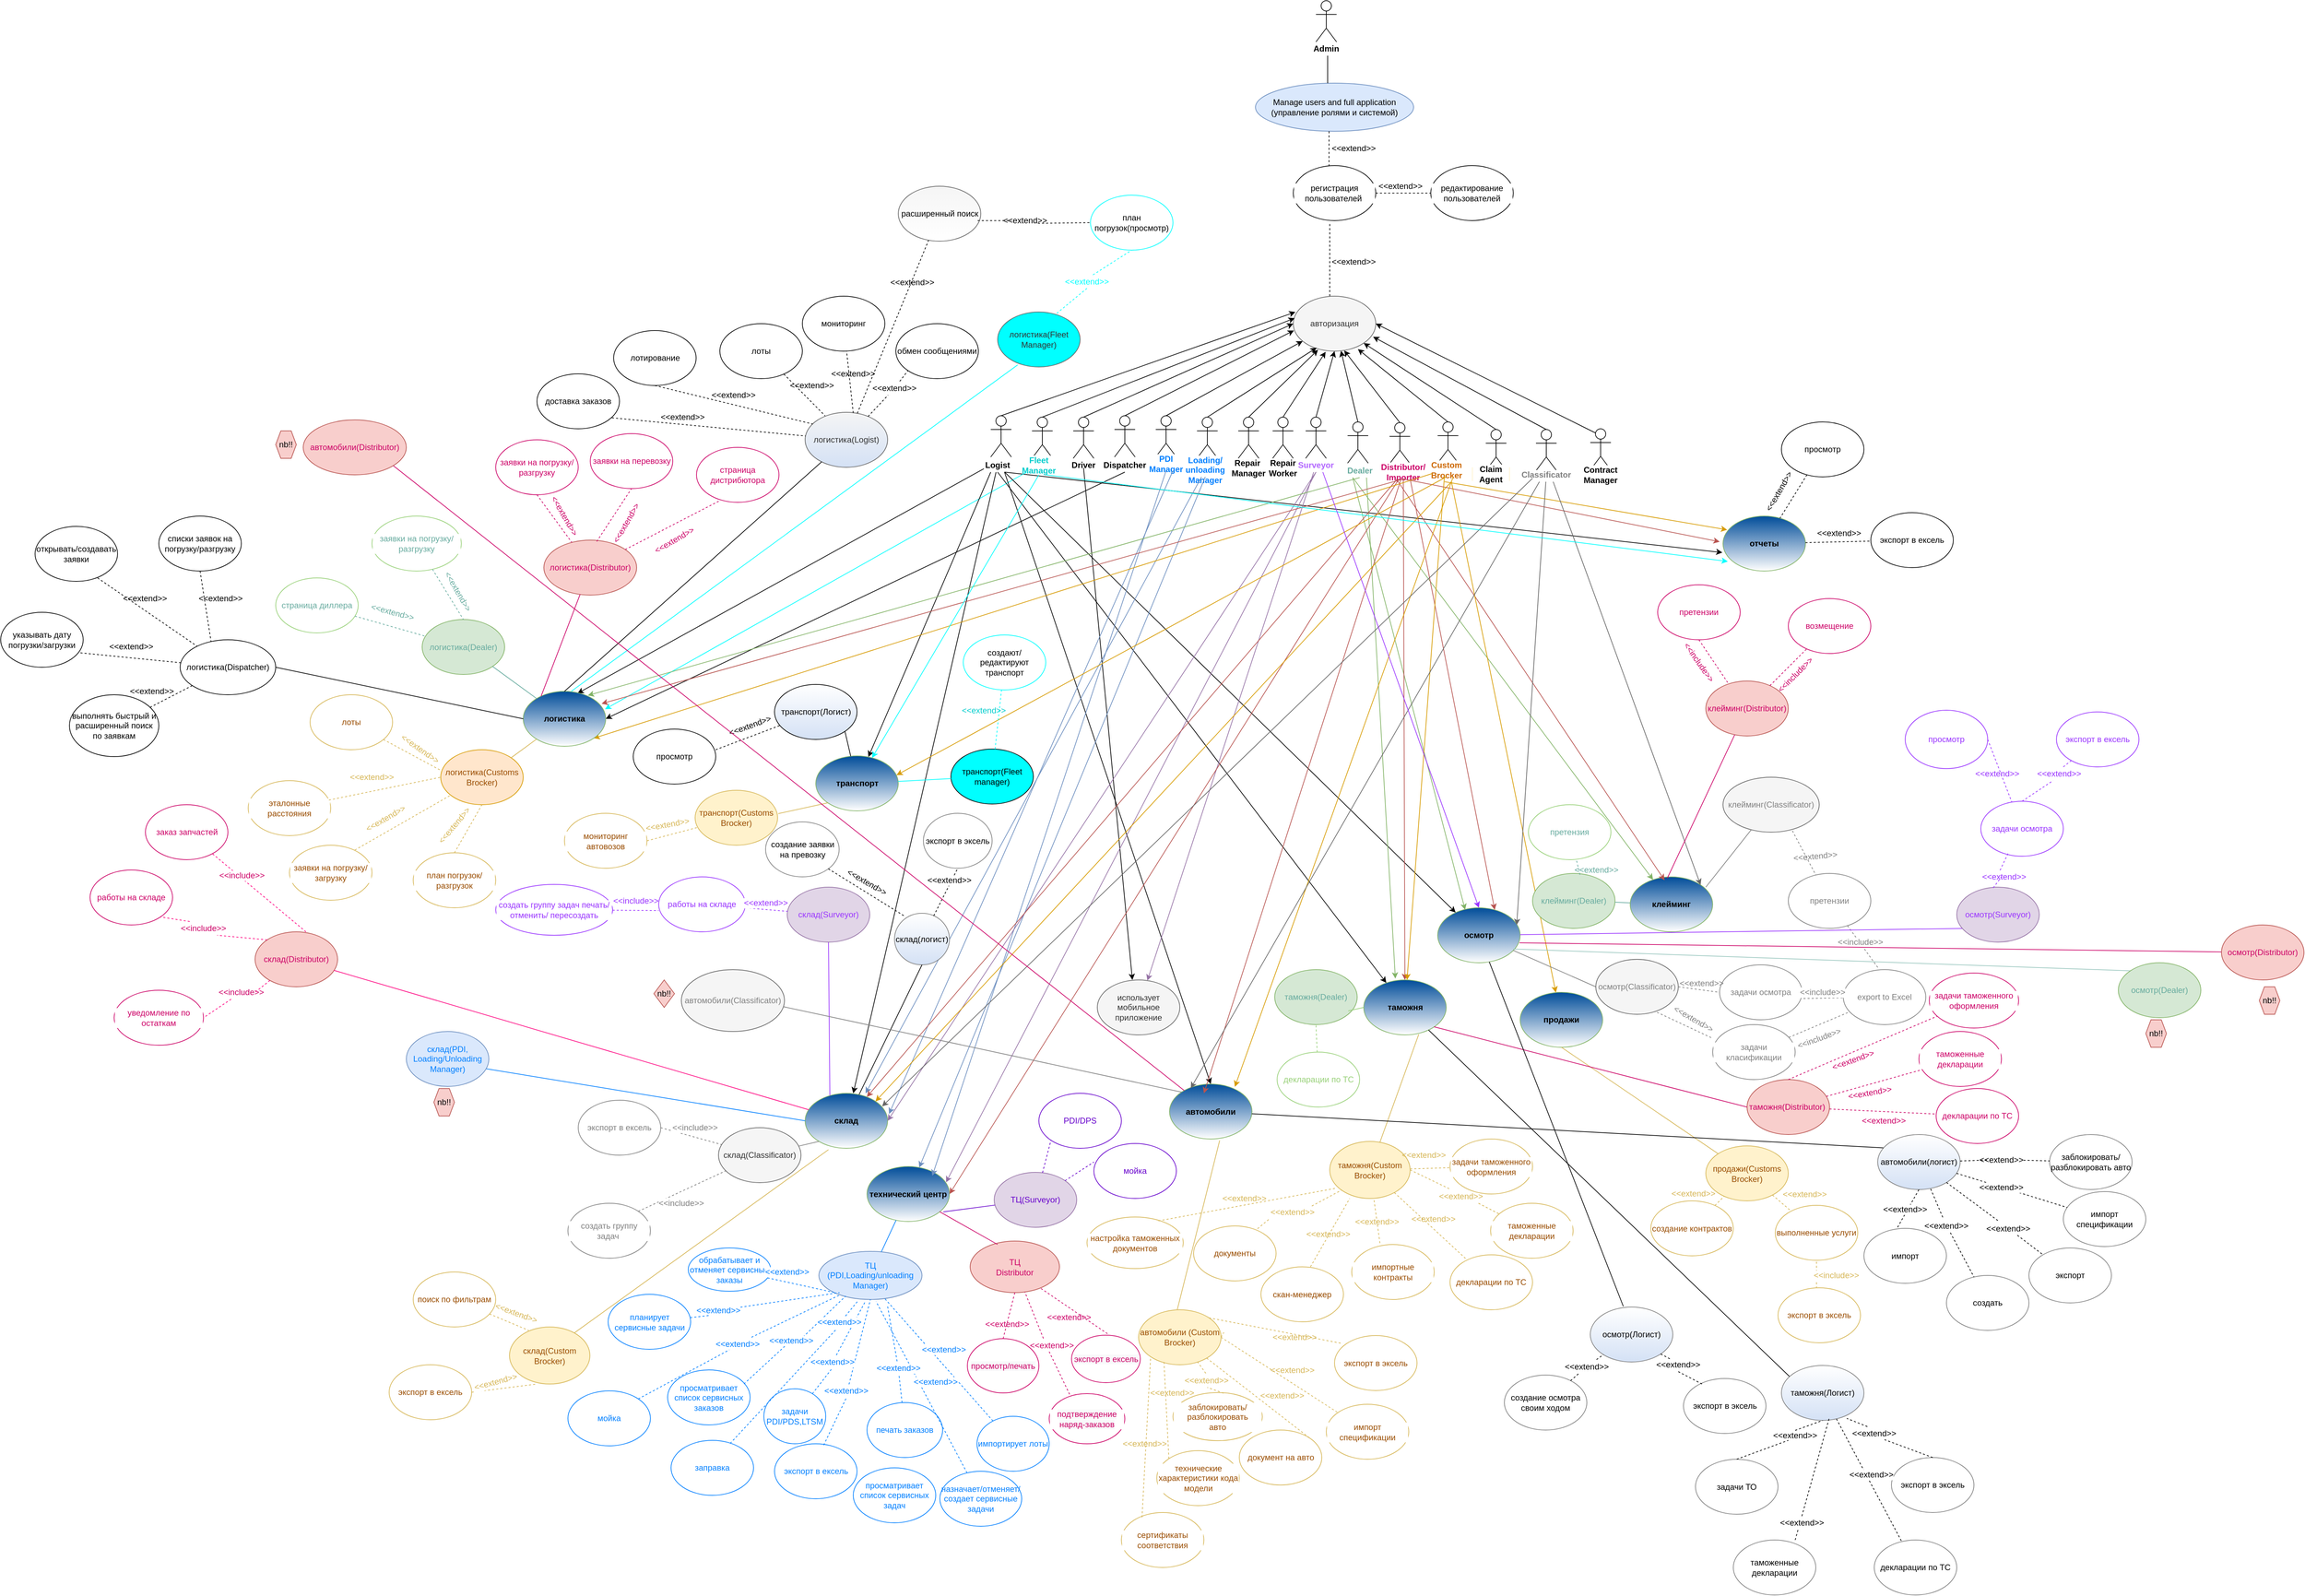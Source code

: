 <mxfile version="10.9.5" type="github"><diagram id="pYS0IMjoT9S0qy36jT1Y" name="Page-1"><mxGraphModel dx="3076" dy="796" grid="1" gridSize="10" guides="1" tooltips="1" connect="1" arrows="1" fold="1" page="1" pageScale="1" pageWidth="827" pageHeight="1169" background="none" math="0" shadow="0"><root><mxCell id="0"/><mxCell id="1" parent="0"/><mxCell id="nEzeDVuGh4dmExuy8eHL-1" value="Actor" style="shape=umlActor;verticalLabelPosition=bottom;labelBackgroundColor=#ffffff;verticalAlign=top;html=1;outlineConnect=0;horizontal=1;fontSize=1;whiteSpace=wrap;" parent="1" vertex="1"><mxGeometry x="413" y="10" width="30" height="60" as="geometry"/></mxCell><mxCell id="nEzeDVuGh4dmExuy8eHL-6" value="&lt;font style=&quot;font-size: 12px&quot;&gt;Admin&lt;/font&gt;" style="text;html=1;strokeColor=none;fillColor=none;align=center;verticalAlign=middle;whiteSpace=wrap;rounded=0;labelBackgroundColor=#ffffff;fontSize=1;fontStyle=1" parent="1" vertex="1"><mxGeometry x="398" y="70" width="60" height="20" as="geometry"/></mxCell><mxCell id="nEzeDVuGh4dmExuy8eHL-9" value="Manage users and full application&lt;br&gt;(управление ролями и системой)&lt;br&gt;" style="ellipse;whiteSpace=wrap;html=1;fillColor=#dae8fc;strokeColor=#6c8ebf;" parent="1" vertex="1"><mxGeometry x="325" y="130" width="230" height="70" as="geometry"/></mxCell><mxCell id="nEzeDVuGh4dmExuy8eHL-13" value="" style="endArrow=none;html=1;fontSize=1;" parent="1" edge="1"><mxGeometry width="50" height="50" relative="1" as="geometry"><mxPoint x="430" y="90" as="sourcePoint"/><mxPoint x="430" y="130" as="targetPoint"/></mxGeometry></mxCell><mxCell id="nEzeDVuGh4dmExuy8eHL-15" value="" style="endArrow=none;dashed=1;html=1;fontSize=1;exitX=0.433;exitY=0.013;exitDx=0;exitDy=0;exitPerimeter=0;" parent="1" source="nEzeDVuGh4dmExuy8eHL-16" edge="1"><mxGeometry width="50" height="50" relative="1" as="geometry"><mxPoint x="140" y="170" as="sourcePoint"/><mxPoint x="432" y="199" as="targetPoint"/></mxGeometry></mxCell><mxCell id="nEzeDVuGh4dmExuy8eHL-16" value="регистрация пользователей&amp;nbsp;" style="ellipse;whiteSpace=wrap;html=1;labelBackgroundColor=#ffffff;fontSize=12;" parent="1" vertex="1"><mxGeometry x="380" y="250" width="120" height="80" as="geometry"/></mxCell><mxCell id="nEzeDVuGh4dmExuy8eHL-17" value="" style="endArrow=none;dashed=1;html=1;fontSize=12;exitX=1;exitY=0.5;exitDx=0;exitDy=0;entryX=0;entryY=0.5;entryDx=0;entryDy=0;" parent="1" source="nEzeDVuGh4dmExuy8eHL-16" target="nEzeDVuGh4dmExuy8eHL-18" edge="1"><mxGeometry width="50" height="50" relative="1" as="geometry"><mxPoint x="500" y="320" as="sourcePoint"/><mxPoint x="540" y="340" as="targetPoint"/></mxGeometry></mxCell><mxCell id="nEzeDVuGh4dmExuy8eHL-18" value="редактирование пользователей" style="ellipse;whiteSpace=wrap;html=1;labelBackgroundColor=#ffffff;fontSize=12;" parent="1" vertex="1"><mxGeometry x="580" y="250" width="120" height="80" as="geometry"/></mxCell><mxCell id="nEzeDVuGh4dmExuy8eHL-22" value="&amp;lt;&amp;lt;extend&amp;gt;&amp;gt;" style="text;html=1;strokeColor=none;fillColor=none;align=center;verticalAlign=middle;whiteSpace=wrap;rounded=0;labelBackgroundColor=#ffffff;fontSize=12;" parent="1" vertex="1"><mxGeometry x="448" y="215" width="40" height="20" as="geometry"/></mxCell><mxCell id="nEzeDVuGh4dmExuy8eHL-23" value="&amp;lt;&amp;lt;extend&amp;gt;&amp;gt;" style="text;html=1;strokeColor=none;fillColor=none;align=center;verticalAlign=middle;whiteSpace=wrap;rounded=0;labelBackgroundColor=#ffffff;fontSize=12;" parent="1" vertex="1"><mxGeometry x="516" y="270" width="40" height="20" as="geometry"/></mxCell><mxCell id="nEzeDVuGh4dmExuy8eHL-24" value="" style="endArrow=none;dashed=1;html=1;fontSize=12;entryX=0.442;entryY=1.025;entryDx=0;entryDy=0;entryPerimeter=0;" parent="1" target="nEzeDVuGh4dmExuy8eHL-16" edge="1"><mxGeometry width="50" height="50" relative="1" as="geometry"><mxPoint x="433" y="440" as="sourcePoint"/><mxPoint x="470" y="330" as="targetPoint"/></mxGeometry></mxCell><mxCell id="nEzeDVuGh4dmExuy8eHL-25" value="&amp;lt;&amp;lt;extend&amp;gt;&amp;gt;" style="text;html=1;strokeColor=none;fillColor=none;align=center;verticalAlign=middle;whiteSpace=wrap;rounded=0;labelBackgroundColor=#ffffff;fontSize=12;" parent="1" vertex="1"><mxGeometry x="448" y="380" width="40" height="20" as="geometry"/></mxCell><mxCell id="nEzeDVuGh4dmExuy8eHL-26" value="авторизация" style="ellipse;whiteSpace=wrap;html=1;labelBackgroundColor=none;fontSize=12;fillColor=#f5f5f5;strokeColor=#666666;fontColor=#333333;" parent="1" vertex="1"><mxGeometry x="380" y="440" width="120" height="80" as="geometry"/></mxCell><mxCell id="nEzeDVuGh4dmExuy8eHL-27" value="Actor" style="shape=umlActor;verticalLabelPosition=bottom;labelBackgroundColor=#ffffff;verticalAlign=top;html=1;outlineConnect=0;fontSize=1;" parent="1" vertex="1"><mxGeometry x="60" y="616" width="30" height="60" as="geometry"/></mxCell><mxCell id="nEzeDVuGh4dmExuy8eHL-28" value="Actor" style="shape=umlActor;verticalLabelPosition=bottom;labelBackgroundColor=#ffffff;verticalAlign=top;html=1;outlineConnect=0;fontSize=1;" parent="1" vertex="1"><mxGeometry x="180" y="614" width="30" height="60" as="geometry"/></mxCell><mxCell id="nEzeDVuGh4dmExuy8eHL-35" value="" style="endArrow=classic;html=1;fontSize=1;entryX=0;entryY=0.5;entryDx=0;entryDy=0;exitX=0.5;exitY=0;exitDx=0;exitDy=0;exitPerimeter=0;" parent="1" source="nEzeDVuGh4dmExuy8eHL-27" target="nEzeDVuGh4dmExuy8eHL-26" edge="1"><mxGeometry width="50" height="50" relative="1" as="geometry"><mxPoint x="110" y="700" as="sourcePoint"/><mxPoint x="120" y="560" as="targetPoint"/></mxGeometry></mxCell><mxCell id="nEzeDVuGh4dmExuy8eHL-37" value="" style="endArrow=classic;html=1;fontSize=1;exitX=0.5;exitY=0;exitDx=0;exitDy=0;exitPerimeter=0;" parent="1" source="nEzeDVuGh4dmExuy8eHL-28" target="nEzeDVuGh4dmExuy8eHL-26" edge="1"><mxGeometry width="50" height="50" relative="1" as="geometry"><mxPoint x="240" y="640" as="sourcePoint"/><mxPoint x="290" y="590" as="targetPoint"/></mxGeometry></mxCell><mxCell id="nEzeDVuGh4dmExuy8eHL-38" value="Actor" style="shape=umlActor;verticalLabelPosition=bottom;labelBackgroundColor=#ffffff;verticalAlign=top;html=1;outlineConnect=0;fontSize=1;" parent="1" vertex="1"><mxGeometry x="120" y="614" width="30" height="60" as="geometry"/></mxCell><mxCell id="nEzeDVuGh4dmExuy8eHL-39" value="" style="endArrow=classic;html=1;fontSize=1;exitX=0.5;exitY=0;exitDx=0;exitDy=0;exitPerimeter=0;" parent="1" source="nEzeDVuGh4dmExuy8eHL-38" edge="1"><mxGeometry width="50" height="50" relative="1" as="geometry"><mxPoint x="340" y="680" as="sourcePoint"/><mxPoint x="381" y="490" as="targetPoint"/></mxGeometry></mxCell><mxCell id="nEzeDVuGh4dmExuy8eHL-40" value="Actor" style="shape=umlActor;verticalLabelPosition=bottom;labelBackgroundColor=#ffffff;verticalAlign=top;html=1;outlineConnect=0;fontSize=1;fontColor=#007FFF;" parent="1" vertex="1"><mxGeometry x="240" y="616" width="30" height="60" as="geometry"/></mxCell><mxCell id="nEzeDVuGh4dmExuy8eHL-41" value="" style="endArrow=classic;html=1;fontSize=1;exitX=0.5;exitY=0;exitDx=0;exitDy=0;exitPerimeter=0;entryX=0.283;entryY=0.938;entryDx=0;entryDy=0;entryPerimeter=0;" parent="1" source="nEzeDVuGh4dmExuy8eHL-40" target="nEzeDVuGh4dmExuy8eHL-26" edge="1"><mxGeometry width="50" height="50" relative="1" as="geometry"><mxPoint x="310" y="630" as="sourcePoint"/><mxPoint x="400" y="580" as="targetPoint"/></mxGeometry></mxCell><mxCell id="nEzeDVuGh4dmExuy8eHL-42" value="Actor" style="shape=umlActor;verticalLabelPosition=bottom;labelBackgroundColor=#ffffff;verticalAlign=top;html=1;outlineConnect=0;fontSize=1;" parent="1" vertex="1"><mxGeometry y="616" width="30" height="60" as="geometry"/></mxCell><mxCell id="nEzeDVuGh4dmExuy8eHL-43" value="" style="endArrow=classic;html=1;fontSize=1;exitX=0.5;exitY=0;exitDx=0;exitDy=0;exitPerimeter=0;entryX=0.017;entryY=0.4;entryDx=0;entryDy=0;entryPerimeter=0;" parent="1" source="nEzeDVuGh4dmExuy8eHL-42" target="nEzeDVuGh4dmExuy8eHL-26" edge="1"><mxGeometry width="50" height="50" relative="1" as="geometry"><mxPoint x="10" y="600" as="sourcePoint"/><mxPoint x="60" y="550" as="targetPoint"/></mxGeometry></mxCell><mxCell id="nEzeDVuGh4dmExuy8eHL-44" value="Actor" style="shape=umlActor;verticalLabelPosition=bottom;labelBackgroundColor=#ffffff;verticalAlign=top;html=1;outlineConnect=0;fontSize=1;" parent="1" vertex="1"><mxGeometry x="-60" y="614" width="30" height="60" as="geometry"/></mxCell><mxCell id="nEzeDVuGh4dmExuy8eHL-45" value="" style="endArrow=classic;html=1;fontSize=1;exitX=0.5;exitY=0;exitDx=0;exitDy=0;exitPerimeter=0;entryX=0.025;entryY=0.288;entryDx=0;entryDy=0;entryPerimeter=0;" parent="1" source="nEzeDVuGh4dmExuy8eHL-44" target="nEzeDVuGh4dmExuy8eHL-26" edge="1"><mxGeometry width="50" height="50" relative="1" as="geometry"><mxPoint x="-10" y="580" as="sourcePoint"/><mxPoint x="40" y="530" as="targetPoint"/></mxGeometry></mxCell><mxCell id="nEzeDVuGh4dmExuy8eHL-46" value="Actor" style="shape=umlActor;verticalLabelPosition=bottom;labelBackgroundColor=#ffffff;verticalAlign=top;html=1;outlineConnect=0;fontSize=1;" parent="1" vertex="1"><mxGeometry x="300" y="616" width="30" height="60" as="geometry"/></mxCell><mxCell id="nEzeDVuGh4dmExuy8eHL-47" value="" style="endArrow=classic;html=1;fontSize=1;exitX=0.5;exitY=0;exitDx=0;exitDy=0;exitPerimeter=0;entryX=0.3;entryY=0.975;entryDx=0;entryDy=0;entryPerimeter=0;" parent="1" source="nEzeDVuGh4dmExuy8eHL-46" target="nEzeDVuGh4dmExuy8eHL-26" edge="1"><mxGeometry width="50" height="50" relative="1" as="geometry"><mxPoint x="-110" y="590" as="sourcePoint"/><mxPoint x="10" y="420" as="targetPoint"/></mxGeometry></mxCell><mxCell id="nEzeDVuGh4dmExuy8eHL-49" value="Actor" style="shape=umlActor;verticalLabelPosition=bottom;labelBackgroundColor=#ffffff;verticalAlign=top;html=1;outlineConnect=0;fontSize=1;" parent="1" vertex="1"><mxGeometry x="350" y="616" width="30" height="60" as="geometry"/></mxCell><mxCell id="nEzeDVuGh4dmExuy8eHL-50" value="" style="endArrow=classic;html=1;fontSize=1;exitX=0.5;exitY=0;exitDx=0;exitDy=0;exitPerimeter=0;entryX=0.392;entryY=1.013;entryDx=0;entryDy=0;entryPerimeter=0;" parent="1" source="nEzeDVuGh4dmExuy8eHL-49" target="nEzeDVuGh4dmExuy8eHL-26" edge="1"><mxGeometry width="50" height="50" relative="1" as="geometry"><mxPoint x="410" y="630" as="sourcePoint"/><mxPoint x="420" y="570" as="targetPoint"/></mxGeometry></mxCell><mxCell id="nEzeDVuGh4dmExuy8eHL-51" value="Actor" style="shape=umlActor;verticalLabelPosition=bottom;labelBackgroundColor=#ffffff;verticalAlign=top;html=1;outlineConnect=0;fontSize=1;" parent="1" vertex="1"><mxGeometry x="398" y="616" width="30" height="60" as="geometry"/></mxCell><mxCell id="nEzeDVuGh4dmExuy8eHL-52" value="" style="endArrow=classic;html=1;fontSize=1;exitX=0.5;exitY=0;exitDx=0;exitDy=0;exitPerimeter=0;" parent="1" source="nEzeDVuGh4dmExuy8eHL-51" edge="1"><mxGeometry width="50" height="50" relative="1" as="geometry"><mxPoint x="400" y="630" as="sourcePoint"/><mxPoint x="440" y="520" as="targetPoint"/></mxGeometry></mxCell><mxCell id="nEzeDVuGh4dmExuy8eHL-53" value="Actor" style="shape=umlActor;verticalLabelPosition=bottom;labelBackgroundColor=#ffffff;verticalAlign=top;html=1;outlineConnect=0;fontSize=1;" parent="1" vertex="1"><mxGeometry x="459" y="623" width="30" height="60" as="geometry"/></mxCell><mxCell id="nEzeDVuGh4dmExuy8eHL-54" value="" style="endArrow=classic;html=1;fontSize=1;exitX=0.5;exitY=0;exitDx=0;exitDy=0;exitPerimeter=0;" parent="1" source="nEzeDVuGh4dmExuy8eHL-53" target="nEzeDVuGh4dmExuy8eHL-26" edge="1"><mxGeometry width="50" height="50" relative="1" as="geometry"><mxPoint x="460" y="620" as="sourcePoint"/><mxPoint x="510" y="570" as="targetPoint"/></mxGeometry></mxCell><mxCell id="nEzeDVuGh4dmExuy8eHL-56" value="Actor" style="shape=umlActor;verticalLabelPosition=bottom;labelBackgroundColor=#ffffff;verticalAlign=top;html=1;outlineConnect=0;fontSize=1;" parent="1" vertex="1"><mxGeometry x="520" y="624" width="30" height="60" as="geometry"/></mxCell><mxCell id="nEzeDVuGh4dmExuy8eHL-57" value="" style="endArrow=classic;html=1;fontSize=1;exitX=0.5;exitY=0;exitDx=0;exitDy=0;exitPerimeter=0;entryX=0.617;entryY=0.988;entryDx=0;entryDy=0;entryPerimeter=0;" parent="1" source="nEzeDVuGh4dmExuy8eHL-56" target="nEzeDVuGh4dmExuy8eHL-26" edge="1"><mxGeometry width="50" height="50" relative="1" as="geometry"><mxPoint x="470" y="610" as="sourcePoint"/><mxPoint x="520" y="560" as="targetPoint"/></mxGeometry></mxCell><mxCell id="nEzeDVuGh4dmExuy8eHL-58" value="Actor" style="shape=umlActor;verticalLabelPosition=bottom;labelBackgroundColor=#ffffff;verticalAlign=top;html=1;outlineConnect=0;fontSize=1;" parent="1" vertex="1"><mxGeometry x="590" y="623" width="30" height="60" as="geometry"/></mxCell><mxCell id="nEzeDVuGh4dmExuy8eHL-59" value="" style="endArrow=classic;html=1;fontSize=1;exitX=0.5;exitY=0;exitDx=0;exitDy=0;exitPerimeter=0;" parent="1" source="nEzeDVuGh4dmExuy8eHL-58" edge="1"><mxGeometry width="50" height="50" relative="1" as="geometry"><mxPoint x="550" y="600" as="sourcePoint"/><mxPoint x="474" y="517" as="targetPoint"/></mxGeometry></mxCell><mxCell id="nEzeDVuGh4dmExuy8eHL-60" value="Actor" style="shape=umlActor;verticalLabelPosition=bottom;labelBackgroundColor=#ffffff;verticalAlign=top;html=1;outlineConnect=0;fontSize=1;" parent="1" vertex="1"><mxGeometry x="660" y="634" width="30" height="60" as="geometry"/></mxCell><mxCell id="nEzeDVuGh4dmExuy8eHL-61" value="" style="endArrow=classic;html=1;fontSize=1;exitX=0.5;exitY=0;exitDx=0;exitDy=0;exitPerimeter=0;entryX=1;entryY=1;entryDx=0;entryDy=0;" parent="1" source="nEzeDVuGh4dmExuy8eHL-60" target="nEzeDVuGh4dmExuy8eHL-26" edge="1"><mxGeometry width="50" height="50" relative="1" as="geometry"><mxPoint x="570" y="590" as="sourcePoint"/><mxPoint x="600" y="540" as="targetPoint"/></mxGeometry></mxCell><mxCell id="nEzeDVuGh4dmExuy8eHL-62" value="Actor" style="shape=umlActor;verticalLabelPosition=bottom;labelBackgroundColor=#ffffff;verticalAlign=top;html=1;outlineConnect=0;fontSize=1;" parent="1" vertex="1"><mxGeometry x="733" y="634" width="30" height="60" as="geometry"/></mxCell><mxCell id="nEzeDVuGh4dmExuy8eHL-63" value="" style="endArrow=classic;html=1;fontSize=1;exitX=0.5;exitY=0;exitDx=0;exitDy=0;exitPerimeter=0;entryX=0.967;entryY=0.738;entryDx=0;entryDy=0;entryPerimeter=0;" parent="1" source="nEzeDVuGh4dmExuy8eHL-62" target="nEzeDVuGh4dmExuy8eHL-26" edge="1"><mxGeometry width="50" height="50" relative="1" as="geometry"><mxPoint x="640" y="610" as="sourcePoint"/><mxPoint x="690" y="560" as="targetPoint"/></mxGeometry></mxCell><mxCell id="nEzeDVuGh4dmExuy8eHL-64" value="Actor" style="shape=umlActor;verticalLabelPosition=bottom;labelBackgroundColor=#ffffff;verticalAlign=top;html=1;outlineConnect=0;fontSize=1;" parent="1" vertex="1"><mxGeometry x="812" y="633" width="30" height="60" as="geometry"/></mxCell><mxCell id="nEzeDVuGh4dmExuy8eHL-66" value="" style="endArrow=classic;html=1;fontSize=1;exitX=0.25;exitY=0.1;exitDx=0;exitDy=0;exitPerimeter=0;entryX=1;entryY=0.5;entryDx=0;entryDy=0;" parent="1" source="nEzeDVuGh4dmExuy8eHL-64" target="nEzeDVuGh4dmExuy8eHL-26" edge="1"><mxGeometry width="50" height="50" relative="1" as="geometry"><mxPoint x="680" y="600" as="sourcePoint"/><mxPoint x="730" y="550" as="targetPoint"/></mxGeometry></mxCell><mxCell id="nEzeDVuGh4dmExuy8eHL-69" value="&lt;span style=&quot;font-size: 12px&quot;&gt;&lt;b&gt;Logist&lt;/b&gt;&lt;/span&gt;" style="text;html=1;strokeColor=none;fillColor=none;align=center;verticalAlign=middle;whiteSpace=wrap;rounded=0;labelBackgroundColor=#ffffff;fontSize=1;" parent="1" vertex="1"><mxGeometry x="-70" y="676" width="40" height="20" as="geometry"/></mxCell><mxCell id="nEzeDVuGh4dmExuy8eHL-70" value="F" style="text;html=1;strokeColor=none;fillColor=none;align=center;verticalAlign=middle;whiteSpace=wrap;rounded=0;labelBackgroundColor=#ffffff;fontSize=1;" parent="1" vertex="1"><mxGeometry y="680" width="40" height="20" as="geometry"/></mxCell><mxCell id="nEzeDVuGh4dmExuy8eHL-71" value="&lt;span style=&quot;font-size: 12px&quot;&gt;&lt;b&gt;&lt;font color=&quot;#00cccc&quot;&gt;Fleet Manager&lt;/font&gt;&lt;/b&gt;&lt;/span&gt;" style="text;html=1;strokeColor=none;fillColor=none;align=center;verticalAlign=middle;whiteSpace=wrap;rounded=0;labelBackgroundColor=#ffffff;fontSize=1;fontColor=#00FFFF;" parent="1" vertex="1"><mxGeometry x="-10" y="676" width="40" height="20" as="geometry"/></mxCell><mxCell id="nEzeDVuGh4dmExuy8eHL-73" value="&lt;span style=&quot;font-size: 12px&quot;&gt;&lt;b&gt;Driver&lt;/b&gt;&lt;/span&gt;" style="text;html=1;strokeColor=none;fillColor=none;align=center;verticalAlign=middle;whiteSpace=wrap;rounded=0;labelBackgroundColor=#ffffff;fontSize=1;" parent="1" vertex="1"><mxGeometry x="55" y="676" width="40" height="20" as="geometry"/></mxCell><mxCell id="nEzeDVuGh4dmExuy8eHL-75" value="&lt;span style=&quot;font-size: 12px&quot;&gt;&lt;b&gt;Dispatcher&lt;/b&gt;&lt;/span&gt;" style="text;html=1;strokeColor=none;fillColor=none;align=center;verticalAlign=middle;whiteSpace=wrap;rounded=0;labelBackgroundColor=#ffffff;fontSize=1;" parent="1" vertex="1"><mxGeometry x="115" y="676" width="40" height="20" as="geometry"/></mxCell><mxCell id="nEzeDVuGh4dmExuy8eHL-76" value="&lt;span style=&quot;font-size: 12px&quot;&gt;&lt;b&gt;PDI Manager&lt;/b&gt;&lt;/span&gt;" style="text;html=1;strokeColor=none;fillColor=none;align=center;verticalAlign=middle;whiteSpace=wrap;rounded=0;labelBackgroundColor=#ffffff;fontSize=1;fontColor=#007FFF;" parent="1" vertex="1"><mxGeometry x="175" y="674" width="40" height="20" as="geometry"/></mxCell><mxCell id="nEzeDVuGh4dmExuy8eHL-77" value="&lt;span style=&quot;font-size: 12px&quot;&gt;&lt;b&gt;Loading/&lt;br&gt;unloading Manager&lt;/b&gt;&lt;/span&gt;" style="text;html=1;strokeColor=none;fillColor=none;align=center;verticalAlign=middle;whiteSpace=wrap;rounded=0;labelBackgroundColor=#ffffff;fontSize=1;fontColor=#007FFF;" parent="1" vertex="1"><mxGeometry x="232" y="683" width="40" height="20" as="geometry"/></mxCell><mxCell id="nEzeDVuGh4dmExuy8eHL-83" value="&lt;span style=&quot;font-size: 12px&quot;&gt;&lt;b&gt;Repair&amp;nbsp;&lt;br&gt;Manager&lt;br&gt;&lt;/b&gt;&lt;/span&gt;" style="text;html=1;strokeColor=none;fillColor=none;align=center;verticalAlign=middle;whiteSpace=wrap;rounded=0;labelBackgroundColor=#ffffff;fontSize=1;" parent="1" vertex="1"><mxGeometry x="295" y="680" width="40" height="20" as="geometry"/></mxCell><mxCell id="nEzeDVuGh4dmExuy8eHL-84" value="&lt;span style=&quot;font-size: 12px&quot;&gt;&lt;b&gt;Repair Worker&lt;/b&gt;&lt;/span&gt;" style="text;html=1;strokeColor=none;fillColor=none;align=center;verticalAlign=middle;whiteSpace=wrap;rounded=0;labelBackgroundColor=#ffffff;fontSize=1;" parent="1" vertex="1"><mxGeometry x="345" y="680" width="40" height="20" as="geometry"/></mxCell><mxCell id="nEzeDVuGh4dmExuy8eHL-85" value="&lt;span style=&quot;font-size: 12px&quot;&gt;&lt;b&gt;Surveyor&lt;/b&gt;&lt;/span&gt;" style="text;html=1;strokeColor=none;fillColor=none;align=center;verticalAlign=middle;whiteSpace=wrap;rounded=0;labelBackgroundColor=#ffffff;fontSize=1;fontColor=#B266FF;" parent="1" vertex="1"><mxGeometry x="393" y="676" width="40" height="20" as="geometry"/></mxCell><mxCell id="nEzeDVuGh4dmExuy8eHL-86" value="&lt;span style=&quot;font-size: 12px&quot;&gt;&lt;b&gt;Dealer&lt;/b&gt;&lt;/span&gt;" style="text;html=1;strokeColor=none;fillColor=none;align=center;verticalAlign=middle;whiteSpace=wrap;rounded=0;labelBackgroundColor=#ffffff;fontSize=1;fontColor=#67AB9F;" parent="1" vertex="1"><mxGeometry x="456.5" y="684" width="40" height="20" as="geometry"/></mxCell><mxCell id="nEzeDVuGh4dmExuy8eHL-96" value="&lt;span style=&quot;font-size: 12px&quot;&gt;&lt;b&gt;Distributor/&lt;br&gt;Importer&lt;/b&gt;&lt;/span&gt;" style="text;html=1;strokeColor=none;fillColor=none;align=center;verticalAlign=middle;whiteSpace=wrap;rounded=0;labelBackgroundColor=#ffffff;fontSize=1;fontColor=#CC0066;" parent="1" vertex="1"><mxGeometry x="520" y="686" width="40" height="20" as="geometry"/></mxCell><mxCell id="nEzeDVuGh4dmExuy8eHL-98" value="&lt;span style=&quot;font-size: 12px&quot;&gt;&lt;b&gt;Custom&lt;br&gt;Brocker&lt;br&gt;&lt;/b&gt;&lt;/span&gt;" style="text;html=1;strokeColor=#d79b00;fillColor=#ffe6cc;align=center;verticalAlign=middle;whiteSpace=wrap;rounded=0;labelBackgroundColor=#ffffff;fontSize=1;fontColor=#CC6600;" parent="1" vertex="1"><mxGeometry x="582.5" y="683" width="40" height="20" as="geometry"/></mxCell><mxCell id="nEzeDVuGh4dmExuy8eHL-99" value="&lt;span style=&quot;font-size: 12px&quot;&gt;&lt;b&gt;Claim Agent&lt;/b&gt;&lt;/span&gt;" style="text;html=1;strokeColor=none;fillColor=#fff2cc;align=center;verticalAlign=middle;whiteSpace=wrap;rounded=0;labelBackgroundColor=#FFFFFF;fontSize=1;fontColor=#000000;" parent="1" vertex="1"><mxGeometry x="640" y="689" width="55" height="20" as="geometry"/></mxCell><mxCell id="nEzeDVuGh4dmExuy8eHL-100" value="&lt;span style=&quot;font-size: 12px&quot;&gt;&lt;b&gt;Classificator&lt;/b&gt;&lt;/span&gt;" style="text;html=1;strokeColor=none;fillColor=none;align=center;verticalAlign=middle;whiteSpace=wrap;rounded=0;labelBackgroundColor=#ffffff;fontSize=1;fontColor=#808080;" parent="1" vertex="1"><mxGeometry x="728" y="690" width="40" height="20" as="geometry"/></mxCell><mxCell id="nEzeDVuGh4dmExuy8eHL-102" value="&lt;span style=&quot;font-size: 12px&quot;&gt;&lt;b&gt;Contract Manager&lt;/b&gt;&lt;/span&gt;" style="text;html=1;strokeColor=none;fillColor=none;align=center;verticalAlign=middle;whiteSpace=wrap;rounded=0;labelBackgroundColor=#ffffff;fontSize=1;" parent="1" vertex="1"><mxGeometry x="807" y="690" width="40" height="20" as="geometry"/></mxCell><mxCell id="nEzeDVuGh4dmExuy8eHL-126" value="" style="endArrow=classic;html=1;fontSize=12;exitX=0.75;exitY=1;exitDx=0;exitDy=0;entryX=-0.008;entryY=0.663;entryDx=0;entryDy=0;entryPerimeter=0;" parent="1" source="nEzeDVuGh4dmExuy8eHL-69" target="VaaWgxCnkhPb68H7VqzC-300" edge="1"><mxGeometry width="50" height="50" relative="1" as="geometry"><mxPoint x="-140" y="740" as="sourcePoint"/><mxPoint x="1006" y="790" as="targetPoint"/></mxGeometry></mxCell><mxCell id="nEzeDVuGh4dmExuy8eHL-128" value="" style="endArrow=classic;html=1;fontSize=12;entryX=0.992;entryY=0.325;entryDx=0;entryDy=0;entryPerimeter=0;strokeColor=#00FFFF;" parent="1" source="nEzeDVuGh4dmExuy8eHL-71" target="VaaWgxCnkhPb68H7VqzC-299" edge="1"><mxGeometry width="50" height="50" relative="1" as="geometry"><mxPoint x="-180" y="800" as="sourcePoint"/><mxPoint x="-610" y="1040" as="targetPoint"/></mxGeometry></mxCell><mxCell id="VaaWgxCnkhPb68H7VqzC-1" value="" style="endArrow=classic;html=1;exitX=0.25;exitY=1;exitDx=0;exitDy=0;" parent="1" source="nEzeDVuGh4dmExuy8eHL-69" target="VaaWgxCnkhPb68H7VqzC-297" edge="1"><mxGeometry width="50" height="50" relative="1" as="geometry"><mxPoint x="30" y="990" as="sourcePoint"/><mxPoint x="-273" y="1105" as="targetPoint"/></mxGeometry></mxCell><mxCell id="VaaWgxCnkhPb68H7VqzC-4" value="&lt;b&gt;таможня&lt;/b&gt;" style="ellipse;whiteSpace=wrap;html=1;fillColor=#004C99;strokeColor=#82b366;gradientColor=#ffffff;" parent="1" vertex="1"><mxGeometry x="482.5" y="1435" width="120" height="80" as="geometry"/></mxCell><mxCell id="VaaWgxCnkhPb68H7VqzC-5" value="&lt;b&gt;осмотр&lt;/b&gt;" style="ellipse;whiteSpace=wrap;html=1;fillColor=#004C99;strokeColor=#82b366;gradientColor=#ffffff;" parent="1" vertex="1"><mxGeometry x="590" y="1330" width="120" height="80" as="geometry"/></mxCell><mxCell id="VaaWgxCnkhPb68H7VqzC-6" value="&lt;b&gt;склад&lt;/b&gt;" style="ellipse;whiteSpace=wrap;html=1;fillColor=#004C99;strokeColor=#82b366;gradientColor=#ffffff;" parent="1" vertex="1"><mxGeometry x="-330" y="1600" width="120" height="80" as="geometry"/></mxCell><mxCell id="VaaWgxCnkhPb68H7VqzC-7" value="&lt;b&gt;автомобили&lt;/b&gt;" style="ellipse;whiteSpace=wrap;html=1;fillColor=#004C99;strokeColor=#82b366;gradientColor=#ffffff;" parent="1" vertex="1"><mxGeometry x="200" y="1586.5" width="120" height="80" as="geometry"/></mxCell><mxCell id="VaaWgxCnkhPb68H7VqzC-8" value="" style="endArrow=classic;html=1;" parent="1" source="nEzeDVuGh4dmExuy8eHL-69" edge="1"><mxGeometry width="50" height="50" relative="1" as="geometry"><mxPoint x="-10" y="930" as="sourcePoint"/><mxPoint x="-260" y="1600" as="targetPoint"/></mxGeometry></mxCell><mxCell id="VaaWgxCnkhPb68H7VqzC-9" value="" style="endArrow=classic;html=1;exitX=0.75;exitY=1;exitDx=0;exitDy=0;entryX=0.5;entryY=0;entryDx=0;entryDy=0;" parent="1" source="nEzeDVuGh4dmExuy8eHL-69" target="VaaWgxCnkhPb68H7VqzC-7" edge="1"><mxGeometry width="50" height="50" relative="1" as="geometry"><mxPoint x="130" y="960" as="sourcePoint"/><mxPoint x="180" y="910" as="targetPoint"/></mxGeometry></mxCell><mxCell id="VaaWgxCnkhPb68H7VqzC-10" value="" style="endArrow=classic;html=1;exitX=0.5;exitY=1;exitDx=0;exitDy=0;" parent="1" source="nEzeDVuGh4dmExuy8eHL-69" target="VaaWgxCnkhPb68H7VqzC-4" edge="1"><mxGeometry width="50" height="50" relative="1" as="geometry"><mxPoint x="170" y="980" as="sourcePoint"/><mxPoint x="220" y="930" as="targetPoint"/></mxGeometry></mxCell><mxCell id="VaaWgxCnkhPb68H7VqzC-11" value="" style="endArrow=classic;html=1;" parent="1" source="nEzeDVuGh4dmExuy8eHL-69" target="VaaWgxCnkhPb68H7VqzC-5" edge="1"><mxGeometry width="50" height="50" relative="1" as="geometry"><mxPoint x="400" y="1010" as="sourcePoint"/><mxPoint x="450" y="960" as="targetPoint"/></mxGeometry></mxCell><mxCell id="VaaWgxCnkhPb68H7VqzC-22" value="" style="endArrow=classic;html=1;exitX=0;exitY=0.75;exitDx=0;exitDy=0;entryX=0.658;entryY=0.038;entryDx=0;entryDy=0;entryPerimeter=0;" parent="1" source="nEzeDVuGh4dmExuy8eHL-69" target="VaaWgxCnkhPb68H7VqzC-299" edge="1"><mxGeometry width="50" height="50" relative="1" as="geometry"><mxPoint x="-240" y="790" as="sourcePoint"/><mxPoint x="-702" y="1016" as="targetPoint"/></mxGeometry></mxCell><mxCell id="VaaWgxCnkhPb68H7VqzC-25" value="" style="endArrow=classic;html=1;entryX=0.425;entryY=0;entryDx=0;entryDy=0;entryPerimeter=0;" parent="1" target="VaaWgxCnkhPb68H7VqzC-26" edge="1"><mxGeometry width="50" height="50" relative="1" as="geometry"><mxPoint x="75" y="690" as="sourcePoint"/><mxPoint x="90" y="1400" as="targetPoint"/></mxGeometry></mxCell><mxCell id="VaaWgxCnkhPb68H7VqzC-26" value="использует мобильное приложение" style="ellipse;whiteSpace=wrap;html=1;fillColor=#f5f5f5;strokeColor=#666666;fontColor=#333333;" parent="1" vertex="1"><mxGeometry x="95" y="1435" width="120" height="80" as="geometry"/></mxCell><mxCell id="VaaWgxCnkhPb68H7VqzC-27" value="" style="endArrow=classic;html=1;fillColor=#e1d5e7;strokeColor=#9673a6;" parent="1" source="nEzeDVuGh4dmExuy8eHL-85" target="VaaWgxCnkhPb68H7VqzC-26" edge="1"><mxGeometry width="50" height="50" relative="1" as="geometry"><mxPoint x="370" y="830" as="sourcePoint"/><mxPoint x="420" y="780" as="targetPoint"/></mxGeometry></mxCell><mxCell id="VaaWgxCnkhPb68H7VqzC-38" value="" style="endArrow=classic;html=1;exitX=0.5;exitY=1;exitDx=0;exitDy=0;entryX=1;entryY=0.5;entryDx=0;entryDy=0;" parent="1" source="nEzeDVuGh4dmExuy8eHL-75" target="VaaWgxCnkhPb68H7VqzC-299" edge="1"><mxGeometry width="50" height="50" relative="1" as="geometry"><mxPoint x="-590" y="1130" as="sourcePoint"/><mxPoint x="-609" y="1062" as="targetPoint"/></mxGeometry></mxCell><mxCell id="VaaWgxCnkhPb68H7VqzC-45" value="" style="endArrow=classic;html=1;entryX=1.017;entryY=0.375;entryDx=0;entryDy=0;entryPerimeter=0;exitX=0.75;exitY=1;exitDx=0;exitDy=0;fillColor=#dae8fc;strokeColor=#6c8ebf;" parent="1" source="nEzeDVuGh4dmExuy8eHL-76" target="VaaWgxCnkhPb68H7VqzC-6" edge="1"><mxGeometry width="50" height="50" relative="1" as="geometry"><mxPoint x="-190" y="1320" as="sourcePoint"/><mxPoint x="-130" y="1600" as="targetPoint"/></mxGeometry></mxCell><mxCell id="VaaWgxCnkhPb68H7VqzC-49" value="&lt;b&gt;технический центр&lt;/b&gt;" style="ellipse;whiteSpace=wrap;html=1;strokeColor=#82b366;fillColor=#004C99;gradientColor=#ffffff;" parent="1" vertex="1"><mxGeometry x="-240" y="1706.5" width="120" height="80" as="geometry"/></mxCell><mxCell id="VaaWgxCnkhPb68H7VqzC-50" value="" style="endArrow=classic;html=1;exitX=0.5;exitY=1;exitDx=0;exitDy=0;fillColor=#dae8fc;strokeColor=#6c8ebf;" parent="1" source="nEzeDVuGh4dmExuy8eHL-76" edge="1"><mxGeometry width="50" height="50" relative="1" as="geometry"><mxPoint x="-280" y="730" as="sourcePoint"/><mxPoint x="-145" y="1720" as="targetPoint"/></mxGeometry></mxCell><mxCell id="VaaWgxCnkhPb68H7VqzC-52" value="" style="endArrow=classic;html=1;exitX=0.5;exitY=1;exitDx=0;exitDy=0;fillColor=#dae8fc;strokeColor=#6c8ebf;" parent="1" source="nEzeDVuGh4dmExuy8eHL-77" target="VaaWgxCnkhPb68H7VqzC-49" edge="1"><mxGeometry width="50" height="50" relative="1" as="geometry"><mxPoint x="-110" y="1280" as="sourcePoint"/><mxPoint x="-60" y="1230" as="targetPoint"/></mxGeometry></mxCell><mxCell id="VaaWgxCnkhPb68H7VqzC-57" value="" style="endArrow=classic;html=1;exitX=0.5;exitY=1;exitDx=0;exitDy=0;entryX=1;entryY=0.5;entryDx=0;entryDy=0;fillColor=#e1d5e7;strokeColor=#9673a6;" parent="1" source="nEzeDVuGh4dmExuy8eHL-85" target="VaaWgxCnkhPb68H7VqzC-6" edge="1"><mxGeometry width="50" height="50" relative="1" as="geometry"><mxPoint x="440" y="860" as="sourcePoint"/><mxPoint x="-200" y="1670" as="targetPoint"/></mxGeometry></mxCell><mxCell id="VaaWgxCnkhPb68H7VqzC-59" value="" style="endArrow=classic;html=1;exitX=0.5;exitY=1;exitDx=0;exitDy=0;entryX=0.958;entryY=0.288;entryDx=0;entryDy=0;entryPerimeter=0;fillColor=#e1d5e7;strokeColor=#9673a6;" parent="1" source="nEzeDVuGh4dmExuy8eHL-85" target="VaaWgxCnkhPb68H7VqzC-49" edge="1"><mxGeometry width="50" height="50" relative="1" as="geometry"><mxPoint x="460" y="1100" as="sourcePoint"/><mxPoint x="-28" y="1762" as="targetPoint"/></mxGeometry></mxCell><mxCell id="VaaWgxCnkhPb68H7VqzC-65" value="" style="endArrow=classic;html=1;entryX=0.733;entryY=0;entryDx=0;entryDy=0;entryPerimeter=0;fillColor=#dae8fc;strokeColor=#6c8ebf;" parent="1" source="nEzeDVuGh4dmExuy8eHL-77" target="VaaWgxCnkhPb68H7VqzC-6" edge="1"><mxGeometry width="50" height="50" relative="1" as="geometry"><mxPoint x="247.146" y="703" as="sourcePoint"/><mxPoint x="-215" y="1655" as="targetPoint"/></mxGeometry></mxCell><mxCell id="VaaWgxCnkhPb68H7VqzC-68" value="" style="endArrow=classic;html=1;exitX=0.5;exitY=1;exitDx=0;exitDy=0;entryX=0.783;entryY=0.075;entryDx=0;entryDy=0;entryPerimeter=0;fillColor=#d5e8d4;strokeColor=#82b366;" parent="1" source="nEzeDVuGh4dmExuy8eHL-86" target="VaaWgxCnkhPb68H7VqzC-299" edge="1"><mxGeometry width="50" height="50" relative="1" as="geometry"><mxPoint x="470" y="810" as="sourcePoint"/><mxPoint x="-660" y="1009" as="targetPoint"/></mxGeometry></mxCell><mxCell id="VaaWgxCnkhPb68H7VqzC-69" value="" style="endArrow=classic;html=1;exitX=0.75;exitY=1;exitDx=0;exitDy=0;entryX=0.383;entryY=-0.025;entryDx=0;entryDy=0;entryPerimeter=0;fillColor=#d5e8d4;strokeColor=#82b366;" parent="1" source="nEzeDVuGh4dmExuy8eHL-86" target="VaaWgxCnkhPb68H7VqzC-4" edge="1"><mxGeometry width="50" height="50" relative="1" as="geometry"><mxPoint x="560" y="910" as="sourcePoint"/><mxPoint x="610" y="860" as="targetPoint"/></mxGeometry></mxCell><mxCell id="VaaWgxCnkhPb68H7VqzC-70" value="" style="endArrow=classic;html=1;exitX=0.25;exitY=1;exitDx=0;exitDy=0;entryX=0.333;entryY=0.038;entryDx=0;entryDy=0;entryPerimeter=0;fillColor=#d5e8d4;strokeColor=#82b366;" parent="1" source="nEzeDVuGh4dmExuy8eHL-86" target="VaaWgxCnkhPb68H7VqzC-5" edge="1"><mxGeometry width="50" height="50" relative="1" as="geometry"><mxPoint x="610" y="850" as="sourcePoint"/><mxPoint x="660" y="800" as="targetPoint"/></mxGeometry></mxCell><mxCell id="VaaWgxCnkhPb68H7VqzC-71" value="&lt;b&gt;клейминг&lt;/b&gt;" style="ellipse;whiteSpace=wrap;html=1;strokeColor=#82b366;fillColor=#004C99;gradientColor=#ffffff;" parent="1" vertex="1"><mxGeometry x="870" y="1285" width="120" height="80" as="geometry"/></mxCell><mxCell id="VaaWgxCnkhPb68H7VqzC-72" value="" style="endArrow=classic;html=1;exitX=0.25;exitY=1;exitDx=0;exitDy=0;fillColor=#d5e8d4;strokeColor=#82b366;" parent="1" source="nEzeDVuGh4dmExuy8eHL-86" target="VaaWgxCnkhPb68H7VqzC-71" edge="1"><mxGeometry width="50" height="50" relative="1" as="geometry"><mxPoint x="590" y="850" as="sourcePoint"/><mxPoint x="640" y="800" as="targetPoint"/></mxGeometry></mxCell><mxCell id="VaaWgxCnkhPb68H7VqzC-79" value="" style="endArrow=classic;html=1;fontColor=#000000;exitX=0.5;exitY=1;exitDx=0;exitDy=0;entryX=0.95;entryY=0.225;entryDx=0;entryDy=0;entryPerimeter=0;fillColor=#f8cecc;strokeColor=#b85450;" parent="1" source="nEzeDVuGh4dmExuy8eHL-96" target="VaaWgxCnkhPb68H7VqzC-299" edge="1"><mxGeometry width="50" height="50" relative="1" as="geometry"><mxPoint x="650" y="830" as="sourcePoint"/><mxPoint x="-651" y="1013" as="targetPoint"/></mxGeometry></mxCell><mxCell id="VaaWgxCnkhPb68H7VqzC-81" value="" style="endArrow=classic;html=1;fontColor=#000000;fillColor=#f8cecc;strokeColor=#b85450;" parent="1" source="nEzeDVuGh4dmExuy8eHL-96" target="VaaWgxCnkhPb68H7VqzC-6" edge="1"><mxGeometry width="50" height="50" relative="1" as="geometry"><mxPoint x="620" y="810" as="sourcePoint"/><mxPoint x="-110" y="1210" as="targetPoint"/></mxGeometry></mxCell><mxCell id="VaaWgxCnkhPb68H7VqzC-86" value="" style="endArrow=classic;html=1;fontColor=#CC0066;fillColor=#f8cecc;strokeColor=#b85450;" parent="1" source="nEzeDVuGh4dmExuy8eHL-96" target="VaaWgxCnkhPb68H7VqzC-4" edge="1"><mxGeometry width="50" height="50" relative="1" as="geometry"><mxPoint x="820" y="920" as="sourcePoint"/><mxPoint x="870" y="870" as="targetPoint"/></mxGeometry></mxCell><mxCell id="VaaWgxCnkhPb68H7VqzC-88" value="" style="endArrow=classic;html=1;fontColor=#CC0066;exitX=0.75;exitY=1;exitDx=0;exitDy=0;entryX=0.692;entryY=0.038;entryDx=0;entryDy=0;entryPerimeter=0;fillColor=#f8cecc;strokeColor=#b85450;" parent="1" source="nEzeDVuGh4dmExuy8eHL-96" target="VaaWgxCnkhPb68H7VqzC-5" edge="1"><mxGeometry width="50" height="50" relative="1" as="geometry"><mxPoint x="860" y="990" as="sourcePoint"/><mxPoint x="910" y="940" as="targetPoint"/></mxGeometry></mxCell><mxCell id="VaaWgxCnkhPb68H7VqzC-90" value="" style="endArrow=classic;html=1;fontColor=#CC0066;exitX=0.25;exitY=1;exitDx=0;exitDy=0;entryX=0.417;entryY=0.063;entryDx=0;entryDy=0;fillColor=#f8cecc;strokeColor=#b85450;entryPerimeter=0;" parent="1" source="nEzeDVuGh4dmExuy8eHL-96" target="VaaWgxCnkhPb68H7VqzC-71" edge="1"><mxGeometry width="50" height="50" relative="1" as="geometry"><mxPoint x="530" y="720" as="sourcePoint"/><mxPoint x="900" y="930" as="targetPoint"/></mxGeometry></mxCell><mxCell id="VaaWgxCnkhPb68H7VqzC-93" value="" style="endArrow=classic;html=1;fontColor=#CC0066;fillColor=#f8cecc;strokeColor=#b85450;" parent="1" source="nEzeDVuGh4dmExuy8eHL-96" edge="1"><mxGeometry width="50" height="50" relative="1" as="geometry"><mxPoint x="670" y="870" as="sourcePoint"/><mxPoint x="250" y="1600" as="targetPoint"/></mxGeometry></mxCell><mxCell id="VaaWgxCnkhPb68H7VqzC-94" value="" style="endArrow=classic;html=1;fontColor=#CC0066;fillColor=#f8cecc;strokeColor=#b85450;entryX=1;entryY=0.5;entryDx=0;entryDy=0;" parent="1" source="nEzeDVuGh4dmExuy8eHL-96" target="VaaWgxCnkhPb68H7VqzC-49" edge="1"><mxGeometry width="50" height="50" relative="1" as="geometry"><mxPoint x="720" y="850" as="sourcePoint"/><mxPoint x="770" y="800" as="targetPoint"/></mxGeometry></mxCell><mxCell id="VaaWgxCnkhPb68H7VqzC-100" value="" style="endArrow=classic;html=1;fontColor=#CC0066;exitX=0.5;exitY=1;exitDx=0;exitDy=0;fillColor=#f8cecc;strokeColor=#b85450;" parent="1" source="nEzeDVuGh4dmExuy8eHL-96" edge="1"><mxGeometry width="50" height="50" relative="1" as="geometry"><mxPoint x="690" y="860" as="sourcePoint"/><mxPoint x="1000.155" y="797.328" as="targetPoint"/></mxGeometry></mxCell><mxCell id="VaaWgxCnkhPb68H7VqzC-101" style="edgeStyle=orthogonalEdgeStyle;rounded=0;orthogonalLoop=1;jettySize=auto;html=1;exitX=0.5;exitY=1;exitDx=0;exitDy=0;fontColor=#CC0066;" parent="1" edge="1"><mxGeometry relative="1" as="geometry"><mxPoint x="-90" y="1920" as="sourcePoint"/><mxPoint x="-90" y="1920" as="targetPoint"/></mxGeometry></mxCell><mxCell id="VaaWgxCnkhPb68H7VqzC-112" value="" style="endArrow=classic;html=1;fontColor=#CC6600;fillColor=#ffe6cc;strokeColor=#d79b00;exitX=0;exitY=0.75;exitDx=0;exitDy=0;entryX=1;entryY=1;entryDx=0;entryDy=0;" parent="1" source="nEzeDVuGh4dmExuy8eHL-98" target="VaaWgxCnkhPb68H7VqzC-299" edge="1"><mxGeometry width="50" height="50" relative="1" as="geometry"><mxPoint x="760" y="870" as="sourcePoint"/><mxPoint x="-652" y="1093" as="targetPoint"/></mxGeometry></mxCell><mxCell id="VaaWgxCnkhPb68H7VqzC-113" value="" style="endArrow=classic;html=1;fontColor=#CC6600;fillColor=#ffe6cc;strokeColor=#d79b00;exitX=0.5;exitY=1;exitDx=0;exitDy=0;entryX=0.979;entryY=0.35;entryDx=0;entryDy=0;entryPerimeter=0;" parent="1" source="nEzeDVuGh4dmExuy8eHL-98" target="VaaWgxCnkhPb68H7VqzC-297" edge="1"><mxGeometry width="50" height="50" relative="1" as="geometry"><mxPoint x="700" y="870" as="sourcePoint"/><mxPoint x="-190" y="1140" as="targetPoint"/></mxGeometry></mxCell><mxCell id="VaaWgxCnkhPb68H7VqzC-114" value="" style="endArrow=classic;html=1;fontColor=#CC6600;fillColor=#ffe6cc;strokeColor=#d79b00;entryX=1;entryY=0;entryDx=0;entryDy=0;" parent="1" target="VaaWgxCnkhPb68H7VqzC-6" edge="1"><mxGeometry width="50" height="50" relative="1" as="geometry"><mxPoint x="610" y="710" as="sourcePoint"/><mxPoint x="760" y="880" as="targetPoint"/></mxGeometry></mxCell><mxCell id="VaaWgxCnkhPb68H7VqzC-115" value="" style="endArrow=classic;html=1;fontColor=#CC6600;fillColor=#ffe6cc;strokeColor=#d79b00;" parent="1" target="VaaWgxCnkhPb68H7VqzC-4" edge="1"><mxGeometry width="50" height="50" relative="1" as="geometry"><mxPoint x="600" y="700" as="sourcePoint"/><mxPoint x="880" y="890" as="targetPoint"/></mxGeometry></mxCell><mxCell id="VaaWgxCnkhPb68H7VqzC-116" value="" style="endArrow=classic;html=1;fontColor=#CC6600;fillColor=#ffe6cc;strokeColor=#d79b00;exitX=0.75;exitY=1;exitDx=0;exitDy=0;entryX=0.792;entryY=0.05;entryDx=0;entryDy=0;entryPerimeter=0;" parent="1" source="nEzeDVuGh4dmExuy8eHL-98" target="VaaWgxCnkhPb68H7VqzC-7" edge="1"><mxGeometry width="50" height="50" relative="1" as="geometry"><mxPoint x="740" y="860" as="sourcePoint"/><mxPoint x="790" y="810" as="targetPoint"/></mxGeometry></mxCell><mxCell id="VaaWgxCnkhPb68H7VqzC-117" value="&lt;font color=&quot;#000000&quot;&gt;&lt;b&gt;продажи&lt;/b&gt;&lt;/font&gt;" style="ellipse;whiteSpace=wrap;html=1;strokeColor=#82b366;fillColor=#004C99;gradientColor=#ffffff;" parent="1" vertex="1"><mxGeometry x="710" y="1453" width="120" height="80" as="geometry"/></mxCell><mxCell id="VaaWgxCnkhPb68H7VqzC-118" value="" style="endArrow=classic;html=1;fontColor=#CC6600;fillColor=#ffe6cc;strokeColor=#d79b00;" parent="1" target="VaaWgxCnkhPb68H7VqzC-117" edge="1"><mxGeometry width="50" height="50" relative="1" as="geometry"><mxPoint x="610" y="710" as="sourcePoint"/><mxPoint x="780" y="820" as="targetPoint"/></mxGeometry></mxCell><mxCell id="VaaWgxCnkhPb68H7VqzC-119" value="" style="endArrow=classic;html=1;fontColor=#CC6600;fillColor=#ffe6cc;strokeColor=#d79b00;entryX=0.098;entryY=0.2;entryDx=0;entryDy=0;entryPerimeter=0;" parent="1" edge="1"><mxGeometry width="50" height="50" relative="1" as="geometry"><mxPoint x="600" y="710" as="sourcePoint"/><mxPoint x="1011" y="780" as="targetPoint"/></mxGeometry></mxCell><mxCell id="VaaWgxCnkhPb68H7VqzC-132" value="" style="endArrow=classic;html=1;fontColor=#CCCC00;fillColor=#f5f5f5;strokeColor=#666666;exitX=0.75;exitY=1;exitDx=0;exitDy=0;entryX=1;entryY=0;entryDx=0;entryDy=0;" parent="1" source="nEzeDVuGh4dmExuy8eHL-100" target="VaaWgxCnkhPb68H7VqzC-71" edge="1"><mxGeometry width="50" height="50" relative="1" as="geometry"><mxPoint x="680" y="730" as="sourcePoint"/><mxPoint x="950" y="1100" as="targetPoint"/></mxGeometry></mxCell><mxCell id="VaaWgxCnkhPb68H7VqzC-133" value="" style="endArrow=classic;html=1;fontColor=#CCCC00;entryX=0.958;entryY=0.313;entryDx=0;entryDy=0;entryPerimeter=0;fillColor=#f5f5f5;strokeColor=#666666;" parent="1" source="nEzeDVuGh4dmExuy8eHL-100" target="VaaWgxCnkhPb68H7VqzC-5" edge="1"><mxGeometry width="50" height="50" relative="1" as="geometry"><mxPoint x="830" y="860" as="sourcePoint"/><mxPoint x="880" y="810" as="targetPoint"/></mxGeometry></mxCell><mxCell id="VaaWgxCnkhPb68H7VqzC-134" value="" style="endArrow=classic;html=1;fontColor=#CCCC00;fillColor=#f5f5f5;strokeColor=#666666;exitX=0;exitY=0.75;exitDx=0;exitDy=0;entryX=0.933;entryY=0.238;entryDx=0;entryDy=0;entryPerimeter=0;" parent="1" source="nEzeDVuGh4dmExuy8eHL-100" target="VaaWgxCnkhPb68H7VqzC-6" edge="1"><mxGeometry width="50" height="50" relative="1" as="geometry"><mxPoint x="680" y="710" as="sourcePoint"/><mxPoint x="-220" y="1630" as="targetPoint"/></mxGeometry></mxCell><mxCell id="VaaWgxCnkhPb68H7VqzC-135" value="" style="endArrow=classic;html=1;fontColor=#CCCC00;exitX=0.25;exitY=1;exitDx=0;exitDy=0;fillColor=#f5f5f5;strokeColor=#666666;entryX=0.258;entryY=0.075;entryDx=0;entryDy=0;entryPerimeter=0;" parent="1" source="nEzeDVuGh4dmExuy8eHL-100" target="VaaWgxCnkhPb68H7VqzC-7" edge="1"><mxGeometry width="50" height="50" relative="1" as="geometry"><mxPoint x="850" y="960" as="sourcePoint"/><mxPoint x="500" y="1030" as="targetPoint"/></mxGeometry></mxCell><mxCell id="VaaWgxCnkhPb68H7VqzC-136" value="&lt;font color=&quot;#808080&quot;&gt;создать группу задач&amp;nbsp;&lt;/font&gt;" style="ellipse;whiteSpace=wrap;html=1;labelBackgroundColor=#FFFFFF;strokeColor=#808080;" parent="1" vertex="1"><mxGeometry x="-675" y="1760" width="120" height="80" as="geometry"/></mxCell><mxCell id="VaaWgxCnkhPb68H7VqzC-137" value="" style="endArrow=none;dashed=1;html=1;fontColor=#808080;exitX=1;exitY=0;exitDx=0;exitDy=0;strokeColor=#808080;" parent="1" source="VaaWgxCnkhPb68H7VqzC-136" target="VaaWgxCnkhPb68H7VqzC-140" edge="1"><mxGeometry width="50" height="50" relative="1" as="geometry"><mxPoint x="-370" y="1740" as="sourcePoint"/><mxPoint x="-270" y="1680" as="targetPoint"/></mxGeometry></mxCell><mxCell id="VaaWgxCnkhPb68H7VqzC-138" value="экспорт в ексель" style="ellipse;whiteSpace=wrap;html=1;labelBackgroundColor=#FFFFFF;strokeColor=#808080;fontColor=#808080;" parent="1" vertex="1"><mxGeometry x="-660" y="1610" width="120" height="80" as="geometry"/></mxCell><mxCell id="VaaWgxCnkhPb68H7VqzC-139" value="" style="endArrow=none;dashed=1;html=1;strokeColor=#808080;fontColor=#808080;exitX=1;exitY=0.5;exitDx=0;exitDy=0;" parent="1" source="VaaWgxCnkhPb68H7VqzC-138" target="VaaWgxCnkhPb68H7VqzC-140" edge="1"><mxGeometry width="50" height="50" relative="1" as="geometry"><mxPoint x="-400" y="1690" as="sourcePoint"/><mxPoint x="-350" y="1640" as="targetPoint"/></mxGeometry></mxCell><mxCell id="VaaWgxCnkhPb68H7VqzC-140" value="склад(Classificator)" style="ellipse;whiteSpace=wrap;html=1;labelBackgroundColor=none;strokeColor=#666666;fontColor=#333333;fillColor=#f5f5f5;" parent="1" vertex="1"><mxGeometry x="-456" y="1650" width="120" height="80" as="geometry"/></mxCell><mxCell id="VaaWgxCnkhPb68H7VqzC-141" value="" style="endArrow=none;html=1;strokeColor=#808080;fontColor=#808080;entryX=0.167;entryY=0.875;entryDx=0;entryDy=0;entryPerimeter=0;" parent="1" source="VaaWgxCnkhPb68H7VqzC-140" target="VaaWgxCnkhPb68H7VqzC-6" edge="1"><mxGeometry width="50" height="50" relative="1" as="geometry"><mxPoint x="-390" y="1670" as="sourcePoint"/><mxPoint x="-340" y="1620" as="targetPoint"/></mxGeometry></mxCell><mxCell id="VaaWgxCnkhPb68H7VqzC-150" value="&amp;lt;&amp;lt;include&amp;gt;&amp;gt;" style="text;html=1;strokeColor=none;fillColor=none;align=center;verticalAlign=middle;whiteSpace=wrap;rounded=0;labelBackgroundColor=#FFFFFF;fontColor=#9933FF;" parent="1" vertex="1"><mxGeometry x="-596.5" y="1310" width="40" height="20" as="geometry"/></mxCell><mxCell id="VaaWgxCnkhPb68H7VqzC-151" value="&amp;lt;&amp;lt;include&amp;gt;&amp;gt;" style="text;html=1;strokeColor=none;fillColor=none;align=center;verticalAlign=middle;whiteSpace=wrap;rounded=0;labelBackgroundColor=#FFFFFF;fontColor=#808080;" parent="1" vertex="1"><mxGeometry x="-510" y="1640" width="40" height="20" as="geometry"/></mxCell><mxCell id="VaaWgxCnkhPb68H7VqzC-152" value="&amp;lt;&amp;lt;include&amp;gt;&amp;gt;" style="text;html=1;strokeColor=none;fillColor=none;align=center;verticalAlign=middle;whiteSpace=wrap;rounded=0;labelBackgroundColor=#FFFFFF;fontColor=#808080;" parent="1" vertex="1"><mxGeometry x="-530" y="1750" width="40" height="20" as="geometry"/></mxCell><mxCell id="VaaWgxCnkhPb68H7VqzC-153" value="&lt;font color=&quot;#cc0066&quot;&gt;склад(Distributor)&lt;/font&gt;" style="ellipse;whiteSpace=wrap;html=1;labelBackgroundColor=none;strokeColor=#b85450;fillColor=#f8cecc;" parent="1" vertex="1"><mxGeometry x="-1130" y="1365" width="120" height="80" as="geometry"/></mxCell><mxCell id="VaaWgxCnkhPb68H7VqzC-155" value="" style="endArrow=none;html=1;strokeColor=#FF0080;fontColor=#FF0080;" parent="1" source="VaaWgxCnkhPb68H7VqzC-153" target="VaaWgxCnkhPb68H7VqzC-6" edge="1"><mxGeometry width="50" height="50" relative="1" as="geometry"><mxPoint x="-370" y="1640" as="sourcePoint"/><mxPoint x="-320" y="1590" as="targetPoint"/></mxGeometry></mxCell><mxCell id="VaaWgxCnkhPb68H7VqzC-156" value="&lt;font color=&quot;#cc0066&quot;&gt;работы на складе&lt;/font&gt;" style="ellipse;whiteSpace=wrap;html=1;labelBackgroundColor=#FFFFFF;strokeColor=#CC0066;fontColor=#FF0080;" parent="1" vertex="1"><mxGeometry x="-1370" y="1275" width="120" height="80" as="geometry"/></mxCell><mxCell id="VaaWgxCnkhPb68H7VqzC-157" value="&lt;font color=&quot;#cc0066&quot;&gt;уведомление по остаткам&lt;/font&gt;" style="ellipse;whiteSpace=wrap;html=1;labelBackgroundColor=#FFFFFF;strokeColor=#CC0066;fontColor=#FF0080;" parent="1" vertex="1"><mxGeometry x="-1335" y="1450" width="130" height="80" as="geometry"/></mxCell><mxCell id="VaaWgxCnkhPb68H7VqzC-158" value="&lt;font color=&quot;#cc0066&quot;&gt;заказ запчастей&lt;/font&gt;" style="ellipse;whiteSpace=wrap;html=1;labelBackgroundColor=#FFFFFF;strokeColor=#CC0066;fontColor=#FF0080;" parent="1" vertex="1"><mxGeometry x="-1289.5" y="1180" width="120" height="80" as="geometry"/></mxCell><mxCell id="VaaWgxCnkhPb68H7VqzC-160" value="" style="endArrow=none;dashed=1;html=1;strokeColor=#FF0080;fontColor=#CC0066;entryX=1;entryY=0.5;entryDx=0;entryDy=0;" parent="1" source="VaaWgxCnkhPb68H7VqzC-166" target="VaaWgxCnkhPb68H7VqzC-157" edge="1"><mxGeometry width="50" height="50" relative="1" as="geometry"><mxPoint x="-710" y="1600" as="sourcePoint"/><mxPoint x="-660" y="1550" as="targetPoint"/></mxGeometry></mxCell><mxCell id="VaaWgxCnkhPb68H7VqzC-161" value="" style="endArrow=none;dashed=1;html=1;strokeColor=#FF0080;fontColor=#CC0066;exitX=0;exitY=0;exitDx=0;exitDy=0;entryX=1;entryY=1;entryDx=0;entryDy=0;" parent="1" source="VaaWgxCnkhPb68H7VqzC-163" target="VaaWgxCnkhPb68H7VqzC-156" edge="1"><mxGeometry width="50" height="50" relative="1" as="geometry"><mxPoint x="-550" y="1520" as="sourcePoint"/><mxPoint x="-500" y="1470" as="targetPoint"/></mxGeometry></mxCell><mxCell id="VaaWgxCnkhPb68H7VqzC-162" value="" style="endArrow=none;dashed=1;html=1;strokeColor=#FF0080;fontColor=#CC0066;exitX=0.617;exitY=0;exitDx=0;exitDy=0;exitPerimeter=0;" parent="1" source="VaaWgxCnkhPb68H7VqzC-153" target="VaaWgxCnkhPb68H7VqzC-158" edge="1"><mxGeometry width="50" height="50" relative="1" as="geometry"><mxPoint x="-430" y="1510" as="sourcePoint"/><mxPoint x="-380" y="1460" as="targetPoint"/></mxGeometry></mxCell><mxCell id="VaaWgxCnkhPb68H7VqzC-165" value="&amp;lt;&amp;lt;include&amp;gt;&amp;gt;" style="text;html=1;strokeColor=none;fillColor=none;align=center;verticalAlign=middle;whiteSpace=wrap;rounded=0;labelBackgroundColor=#FFFFFF;fontColor=#CC0066;" parent="1" vertex="1"><mxGeometry x="-1169.5" y="1273" width="40" height="20" as="geometry"/></mxCell><mxCell id="VaaWgxCnkhPb68H7VqzC-167" value="&lt;span style=&quot;color: rgb(204 , 0 , 102) ; white-space: normal ; background-color: rgb(248 , 249 , 250)&quot;&gt;просмотр/печать&lt;/span&gt;" style="ellipse;whiteSpace=wrap;html=1;labelBackgroundColor=#FFFFFF;strokeColor=#CC0066;fontColor=#007FFF;direction=south;" parent="1" vertex="1"><mxGeometry x="-94" y="1957" width="104" height="79" as="geometry"/></mxCell><mxCell id="VaaWgxCnkhPb68H7VqzC-168" value="&lt;font color=&quot;#9933ff&quot;&gt;работы на складе&lt;/font&gt;" style="ellipse;whiteSpace=wrap;html=1;labelBackgroundColor=#FFFFFF;strokeColor=#9933FF;fontColor=#6600CC;" parent="1" vertex="1"><mxGeometry x="-543" y="1285" width="126" height="80" as="geometry"/></mxCell><mxCell id="VaaWgxCnkhPb68H7VqzC-172" value="&lt;font color=&quot;#007fff&quot;&gt;ТЦ&lt;br&gt;(PDI,Loading/unloading Manager)&lt;/font&gt;" style="ellipse;whiteSpace=wrap;html=1;labelBackgroundColor=none;strokeColor=#6c8ebf;fillColor=#dae8fc;" parent="1" vertex="1"><mxGeometry x="-310" y="1830" width="150" height="70" as="geometry"/></mxCell><mxCell id="VaaWgxCnkhPb68H7VqzC-176" value="&lt;font color=&quot;#cc0066&quot;&gt;&lt;span style=&quot;&quot;&gt;ТЦ&lt;br&gt;Distributor&lt;br&gt;&lt;/span&gt;&lt;/font&gt;" style="ellipse;whiteSpace=wrap;html=1;labelBackgroundColor=none;strokeColor=#b85450;fillColor=#f8cecc;" parent="1" vertex="1"><mxGeometry x="-90" y="1815" width="130" height="75" as="geometry"/></mxCell><mxCell id="VaaWgxCnkhPb68H7VqzC-177" value="" style="endArrow=none;html=1;strokeColor=#CC0066;fontColor=#CC0066;" parent="1" target="VaaWgxCnkhPb68H7VqzC-49" edge="1"><mxGeometry width="50" height="50" relative="1" as="geometry"><mxPoint x="-50" y="1820" as="sourcePoint"/><mxPoint y="1770" as="targetPoint"/></mxGeometry></mxCell><mxCell id="VaaWgxCnkhPb68H7VqzC-178" value="" style="endArrow=none;dashed=1;html=1;strokeColor=#CC0066;fontColor=#CC0066;entryX=0.5;entryY=1;entryDx=0;entryDy=0;exitX=0;exitY=0.5;exitDx=0;exitDy=0;" parent="1" source="VaaWgxCnkhPb68H7VqzC-167" target="VaaWgxCnkhPb68H7VqzC-176" edge="1"><mxGeometry width="50" height="50" relative="1" as="geometry"><mxPoint x="-58" y="1939" as="sourcePoint"/><mxPoint x="-30" y="1940" as="targetPoint"/></mxGeometry></mxCell><mxCell id="VaaWgxCnkhPb68H7VqzC-181" value="" style="endArrow=none;html=1;strokeColor=#007FFF;fontColor=#007FFF;" parent="1" source="VaaWgxCnkhPb68H7VqzC-172" target="VaaWgxCnkhPb68H7VqzC-49" edge="1"><mxGeometry width="50" height="50" relative="1" as="geometry"><mxPoint x="-230" y="1840" as="sourcePoint"/><mxPoint x="-180" y="1790" as="targetPoint"/></mxGeometry></mxCell><mxCell id="VaaWgxCnkhPb68H7VqzC-183" value="" style="endArrow=none;dashed=1;html=1;strokeColor=#007FFF;fontColor=#007FFF;entryX=0.635;entryY=0.971;entryDx=0;entryDy=0;entryPerimeter=0;" parent="1" source="yk3yMjb38I1ah1CYplwL-8" target="VaaWgxCnkhPb68H7VqzC-172" edge="1"><mxGeometry width="50" height="50" relative="1" as="geometry"><mxPoint x="-194.17" y="2030.0" as="sourcePoint"/><mxPoint x="-185" y="1898" as="targetPoint"/></mxGeometry></mxCell><mxCell id="VaaWgxCnkhPb68H7VqzC-186" value="&amp;lt;&amp;lt;extend&amp;gt;&amp;gt;" style="text;html=1;strokeColor=none;fillColor=none;align=center;verticalAlign=middle;whiteSpace=wrap;rounded=0;labelBackgroundColor=#FFFFFF;fontColor=#007FFF;" parent="1" vertex="1"><mxGeometry x="-148" y="1962.5" width="40" height="20" as="geometry"/></mxCell><mxCell id="VaaWgxCnkhPb68H7VqzC-195" value="" style="endArrow=none;html=1;strokeColor=#808080;fontColor=#007FFF;entryX=0;entryY=0.5;entryDx=0;entryDy=0;" parent="1" source="VaaWgxCnkhPb68H7VqzC-5" target="VaaWgxCnkhPb68H7VqzC-196" edge="1"><mxGeometry width="50" height="50" relative="1" as="geometry"><mxPoint x="810" y="1450" as="sourcePoint"/><mxPoint x="860" y="1400" as="targetPoint"/></mxGeometry></mxCell><mxCell id="VaaWgxCnkhPb68H7VqzC-196" value="&lt;font color=&quot;#808080&quot;&gt;осмотр(Classificator)&lt;/font&gt;" style="ellipse;whiteSpace=wrap;html=1;labelBackgroundColor=none;strokeColor=#666666;fontColor=#333333;fillColor=#f5f5f5;" parent="1" vertex="1"><mxGeometry x="820" y="1405" width="120" height="80" as="geometry"/></mxCell><mxCell id="VaaWgxCnkhPb68H7VqzC-197" value="" style="endArrow=none;dashed=1;html=1;strokeColor=#808080;fontColor=#007FFF;exitX=1;exitY=0.5;exitDx=0;exitDy=0;entryX=0;entryY=0.5;entryDx=0;entryDy=0;" parent="1" source="VaaWgxCnkhPb68H7VqzC-196" target="VaaWgxCnkhPb68H7VqzC-198" edge="1"><mxGeometry width="50" height="50" relative="1" as="geometry"><mxPoint x="970" y="1480" as="sourcePoint"/><mxPoint x="1020" y="1430" as="targetPoint"/></mxGeometry></mxCell><mxCell id="VaaWgxCnkhPb68H7VqzC-198" value="&lt;font color=&quot;#808080&quot;&gt;задачи осмотра&lt;/font&gt;" style="ellipse;whiteSpace=wrap;html=1;labelBackgroundColor=#FFFFFF;strokeColor=#808080;fontColor=#007FFF;" parent="1" vertex="1"><mxGeometry x="1000" y="1413" width="120" height="80" as="geometry"/></mxCell><mxCell id="VaaWgxCnkhPb68H7VqzC-199" value="" style="endArrow=none;dashed=1;html=1;strokeColor=#808080;fontColor=#007FFF;exitX=1.017;exitY=0.613;exitDx=0;exitDy=0;exitPerimeter=0;" parent="1" source="VaaWgxCnkhPb68H7VqzC-198" target="VaaWgxCnkhPb68H7VqzC-201" edge="1"><mxGeometry width="50" height="50" relative="1" as="geometry"><mxPoint x="1100" y="1430" as="sourcePoint"/><mxPoint x="1150" y="1380" as="targetPoint"/></mxGeometry></mxCell><mxCell id="VaaWgxCnkhPb68H7VqzC-200" value="&lt;font color=&quot;#808080&quot;&gt;&amp;lt;&amp;lt;extend&amp;gt;&amp;gt;&lt;/font&gt;" style="text;html=1;resizable=0;points=[];autosize=1;align=left;verticalAlign=top;spacingTop=-4;fontColor=#007FFF;rotation=0;" parent="1" vertex="1"><mxGeometry x="940" y="1430" width="80" height="20" as="geometry"/></mxCell><mxCell id="VaaWgxCnkhPb68H7VqzC-201" value="&lt;font color=&quot;#808080&quot;&gt;export to Excel&lt;/font&gt;" style="ellipse;whiteSpace=wrap;html=1;labelBackgroundColor=#FFFFFF;strokeColor=#808080;fontColor=#007FFF;" parent="1" vertex="1"><mxGeometry x="1180" y="1420" width="120" height="80" as="geometry"/></mxCell><mxCell id="VaaWgxCnkhPb68H7VqzC-202" value="" style="endArrow=none;dashed=1;html=1;strokeColor=#808080;fontColor=#007FFF;exitX=0.742;exitY=0.963;exitDx=0;exitDy=0;exitPerimeter=0;" parent="1" source="VaaWgxCnkhPb68H7VqzC-196" edge="1"><mxGeometry width="50" height="50" relative="1" as="geometry"><mxPoint x="1010" y="1570" as="sourcePoint"/><mxPoint x="990" y="1520" as="targetPoint"/></mxGeometry></mxCell><mxCell id="VaaWgxCnkhPb68H7VqzC-203" value="&lt;font color=&quot;#808080&quot;&gt;задачи класификации&lt;/font&gt;" style="ellipse;whiteSpace=wrap;html=1;labelBackgroundColor=#FFFFFF;strokeColor=#808080;fontColor=#007FFF;" parent="1" vertex="1"><mxGeometry x="990" y="1500" width="120" height="80" as="geometry"/></mxCell><mxCell id="VaaWgxCnkhPb68H7VqzC-204" value="&amp;lt;&amp;lt;extend&amp;gt;&amp;gt;" style="text;html=1;resizable=0;points=[];autosize=1;align=left;verticalAlign=top;spacingTop=-4;fontColor=#808080;rotation=30;" parent="1" vertex="1"><mxGeometry x="927.5" y="1485" width="80" height="20" as="geometry"/></mxCell><mxCell id="VaaWgxCnkhPb68H7VqzC-205" value="" style="endArrow=none;dashed=1;html=1;strokeColor=#808080;fontColor=#808080;" parent="1" source="VaaWgxCnkhPb68H7VqzC-203" target="VaaWgxCnkhPb68H7VqzC-201" edge="1"><mxGeometry width="50" height="50" relative="1" as="geometry"><mxPoint x="1130" y="1560" as="sourcePoint"/><mxPoint x="1180" y="1510" as="targetPoint"/></mxGeometry></mxCell><mxCell id="VaaWgxCnkhPb68H7VqzC-206" value="&amp;lt;&amp;lt;include&amp;gt;&amp;gt;" style="text;html=1;strokeColor=none;fillColor=none;align=center;verticalAlign=middle;whiteSpace=wrap;rounded=0;labelBackgroundColor=#FFFFFF;fontColor=#808080;rotation=0;" parent="1" vertex="1"><mxGeometry x="1130" y="1443" width="40" height="20" as="geometry"/></mxCell><mxCell id="VaaWgxCnkhPb68H7VqzC-207" value="&amp;lt;&amp;lt;include&amp;gt;&amp;gt;" style="text;html=1;strokeColor=none;fillColor=none;align=center;verticalAlign=middle;whiteSpace=wrap;rounded=0;labelBackgroundColor=#FFFFFF;fontColor=#808080;rotation=-20;" parent="1" vertex="1"><mxGeometry x="1125" y="1510" width="40" height="20" as="geometry"/></mxCell><mxCell id="VaaWgxCnkhPb68H7VqzC-208" value="претензии" style="ellipse;whiteSpace=wrap;html=1;labelBackgroundColor=#FFFFFF;strokeColor=#808080;fontColor=#808080;" parent="1" vertex="1"><mxGeometry x="1100" y="1280" width="120" height="80" as="geometry"/></mxCell><mxCell id="VaaWgxCnkhPb68H7VqzC-209" value="" style="endArrow=none;dashed=1;html=1;strokeColor=#808080;fontColor=#808080;entryX=0.425;entryY=-0.025;entryDx=0;entryDy=0;entryPerimeter=0;" parent="1" source="VaaWgxCnkhPb68H7VqzC-208" target="VaaWgxCnkhPb68H7VqzC-201" edge="1"><mxGeometry width="50" height="50" relative="1" as="geometry"><mxPoint x="1180" y="1410" as="sourcePoint"/><mxPoint x="1230" y="1360" as="targetPoint"/></mxGeometry></mxCell><mxCell id="VaaWgxCnkhPb68H7VqzC-210" value="" style="endArrow=none;dashed=1;html=1;strokeColor=#808080;fontColor=#808080;exitX=0.721;exitY=0.975;exitDx=0;exitDy=0;exitPerimeter=0;" parent="1" source="VaaWgxCnkhPb68H7VqzC-213" target="VaaWgxCnkhPb68H7VqzC-208" edge="1"><mxGeometry width="50" height="50" relative="1" as="geometry"><mxPoint x="1040" y="1240" as="sourcePoint"/><mxPoint x="1090" y="1190" as="targetPoint"/></mxGeometry></mxCell><mxCell id="VaaWgxCnkhPb68H7VqzC-211" value="&amp;lt;&amp;lt;include&amp;gt;&amp;gt;" style="text;html=1;strokeColor=none;fillColor=none;align=center;verticalAlign=middle;whiteSpace=wrap;rounded=0;labelBackgroundColor=#FFFFFF;fontColor=#808080;rotation=0;" parent="1" vertex="1"><mxGeometry x="1185" y="1370" width="40" height="20" as="geometry"/></mxCell><mxCell id="VaaWgxCnkhPb68H7VqzC-212" value="&lt;font color=&quot;#808080&quot;&gt;&amp;lt;&amp;lt;extend&amp;gt;&amp;gt;&lt;/font&gt;" style="text;html=1;resizable=0;points=[];autosize=1;align=left;verticalAlign=top;spacingTop=-4;fontColor=#007FFF;rotation=-5;" parent="1" vertex="1"><mxGeometry x="1105" y="1245" width="80" height="20" as="geometry"/></mxCell><mxCell id="VaaWgxCnkhPb68H7VqzC-213" value="&lt;font color=&quot;#808080&quot;&gt;клейминг(Classificator)&lt;/font&gt;" style="ellipse;whiteSpace=wrap;html=1;labelBackgroundColor=none;strokeColor=#666666;fontColor=#333333;fillColor=#f5f5f5;" parent="1" vertex="1"><mxGeometry x="1005" y="1140" width="140" height="80" as="geometry"/></mxCell><mxCell id="VaaWgxCnkhPb68H7VqzC-214" value="" style="endArrow=none;html=1;strokeColor=#808080;fontColor=#808080;" parent="1" target="VaaWgxCnkhPb68H7VqzC-213" edge="1"><mxGeometry width="50" height="50" relative="1" as="geometry"><mxPoint x="980" y="1300" as="sourcePoint"/><mxPoint x="1060" y="1290" as="targetPoint"/></mxGeometry></mxCell><mxCell id="VaaWgxCnkhPb68H7VqzC-215" value="&lt;font color=&quot;#cc0066&quot;&gt;клейминг(Distributor)&lt;/font&gt;" style="ellipse;whiteSpace=wrap;html=1;labelBackgroundColor=none;strokeColor=#b85450;fillColor=#f8cecc;" parent="1" vertex="1"><mxGeometry x="980" y="1000" width="120" height="80" as="geometry"/></mxCell><mxCell id="VaaWgxCnkhPb68H7VqzC-216" value="" style="endArrow=none;html=1;strokeColor=#CC0066;fontColor=#808080;exitX=0.45;exitY=0.025;exitDx=0;exitDy=0;exitPerimeter=0;" parent="1" source="VaaWgxCnkhPb68H7VqzC-71" target="VaaWgxCnkhPb68H7VqzC-215" edge="1"><mxGeometry width="50" height="50" relative="1" as="geometry"><mxPoint x="960" y="1140" as="sourcePoint"/><mxPoint x="1010" y="1090" as="targetPoint"/></mxGeometry></mxCell><mxCell id="VaaWgxCnkhPb68H7VqzC-217" value="претензии" style="ellipse;whiteSpace=wrap;html=1;labelBackgroundColor=#FFFFFF;strokeColor=#CC0066;fontColor=#CC0066;" parent="1" vertex="1"><mxGeometry x="910" y="860" width="120" height="80" as="geometry"/></mxCell><mxCell id="VaaWgxCnkhPb68H7VqzC-218" value="возмещение" style="ellipse;whiteSpace=wrap;html=1;labelBackgroundColor=#FFFFFF;strokeColor=#CC0066;fontColor=#CC0066;" parent="1" vertex="1"><mxGeometry x="1100" y="880" width="120" height="80" as="geometry"/></mxCell><mxCell id="VaaWgxCnkhPb68H7VqzC-219" value="" style="endArrow=none;dashed=1;html=1;strokeColor=#CC0066;fontColor=#CC0066;entryX=0.275;entryY=0.05;entryDx=0;entryDy=0;entryPerimeter=0;exitX=0.5;exitY=1;exitDx=0;exitDy=0;" parent="1" source="VaaWgxCnkhPb68H7VqzC-217" target="VaaWgxCnkhPb68H7VqzC-215" edge="1"><mxGeometry width="50" height="50" relative="1" as="geometry"><mxPoint x="940" y="1030" as="sourcePoint"/><mxPoint x="990" y="980" as="targetPoint"/></mxGeometry></mxCell><mxCell id="VaaWgxCnkhPb68H7VqzC-220" value="" style="endArrow=none;dashed=1;html=1;strokeColor=#CC0066;fontColor=#CC0066;" parent="1" source="VaaWgxCnkhPb68H7VqzC-215" target="VaaWgxCnkhPb68H7VqzC-218" edge="1"><mxGeometry width="50" height="50" relative="1" as="geometry"><mxPoint x="1110" y="1040" as="sourcePoint"/><mxPoint x="1160" y="990" as="targetPoint"/></mxGeometry></mxCell><mxCell id="VaaWgxCnkhPb68H7VqzC-221" value="&lt;font color=&quot;#cc0066&quot;&gt;&amp;lt;&amp;lt;include&amp;gt;&amp;gt;&lt;/font&gt;" style="text;html=1;strokeColor=none;fillColor=none;align=center;verticalAlign=middle;whiteSpace=wrap;rounded=0;labelBackgroundColor=#FFFFFF;fontColor=#808080;rotation=-45;" parent="1" vertex="1"><mxGeometry x="1100" y="940" width="20" height="101" as="geometry"/></mxCell><mxCell id="VaaWgxCnkhPb68H7VqzC-222" value="&lt;font color=&quot;#cc0066&quot;&gt;&amp;lt;&amp;lt;include&amp;gt;&amp;gt;&lt;/font&gt;" style="text;html=1;strokeColor=none;fillColor=none;align=center;verticalAlign=middle;whiteSpace=wrap;rounded=0;labelBackgroundColor=#FFFFFF;fontColor=#808080;rotation=55;" parent="1" vertex="1"><mxGeometry x="920" y="955.5" width="100" height="35" as="geometry"/></mxCell><mxCell id="VaaWgxCnkhPb68H7VqzC-225" value="&lt;font color=&quot;#67ab9f&quot;&gt;клейминг(Dealer)&lt;/font&gt;" style="ellipse;whiteSpace=wrap;html=1;labelBackgroundColor=none;strokeColor=#82b366;fillColor=#d5e8d4;" parent="1" vertex="1"><mxGeometry x="728" y="1280" width="120" height="80" as="geometry"/></mxCell><mxCell id="VaaWgxCnkhPb68H7VqzC-226" value="&lt;font color=&quot;#67ab9f&quot;&gt;претензия&lt;/font&gt;" style="ellipse;whiteSpace=wrap;html=1;labelBackgroundColor=#FFFFFF;strokeColor=#97D077;fontColor=#CC0066;" parent="1" vertex="1"><mxGeometry x="722" y="1180" width="120" height="80" as="geometry"/></mxCell><mxCell id="VaaWgxCnkhPb68H7VqzC-227" value="" style="endArrow=none;html=1;strokeColor=#67AB9F;fontColor=#CC0066;" parent="1" source="VaaWgxCnkhPb68H7VqzC-225" target="VaaWgxCnkhPb68H7VqzC-71" edge="1"><mxGeometry width="50" height="50" relative="1" as="geometry"><mxPoint x="840" y="1300" as="sourcePoint"/><mxPoint x="890" y="1250" as="targetPoint"/></mxGeometry></mxCell><mxCell id="VaaWgxCnkhPb68H7VqzC-228" value="" style="endArrow=none;dashed=1;html=1;strokeColor=#67AB9F;fontColor=#CC0066;exitX=0.575;exitY=0.025;exitDx=0;exitDy=0;exitPerimeter=0;" parent="1" source="VaaWgxCnkhPb68H7VqzC-225" target="VaaWgxCnkhPb68H7VqzC-226" edge="1"><mxGeometry width="50" height="50" relative="1" as="geometry"><mxPoint x="760" y="1300" as="sourcePoint"/><mxPoint x="810" y="1250" as="targetPoint"/></mxGeometry></mxCell><mxCell id="VaaWgxCnkhPb68H7VqzC-229" value="&lt;font color=&quot;#994c00&quot;&gt;продажи(Customs Brocker)&lt;/font&gt;" style="ellipse;whiteSpace=wrap;html=1;labelBackgroundColor=none;strokeColor=#D6B656;fillColor=#fff2cc;shadow=0;" parent="1" vertex="1"><mxGeometry x="980" y="1676.5" width="120" height="80" as="geometry"/></mxCell><mxCell id="VaaWgxCnkhPb68H7VqzC-230" value="" style="endArrow=none;html=1;strokeColor=#D6B656;fontColor=#CC0066;entryX=0.5;entryY=1;entryDx=0;entryDy=0;" parent="1" source="VaaWgxCnkhPb68H7VqzC-229" target="VaaWgxCnkhPb68H7VqzC-117" edge="1"><mxGeometry width="50" height="50" relative="1" as="geometry"><mxPoint x="800" y="1660" as="sourcePoint"/><mxPoint x="850" y="1610" as="targetPoint"/></mxGeometry></mxCell><mxCell id="VaaWgxCnkhPb68H7VqzC-231" value="&lt;font color=&quot;#994c00&quot;&gt;создание контрактов&lt;/font&gt;" style="ellipse;whiteSpace=wrap;html=1;labelBackgroundColor=#FFFFFF;strokeColor=#D6B656;fontColor=#CC0066;" parent="1" vertex="1"><mxGeometry x="900" y="1756.5" width="120" height="80" as="geometry"/></mxCell><mxCell id="VaaWgxCnkhPb68H7VqzC-232" value="&lt;font color=&quot;#994c00&quot;&gt;выполненные услуги&lt;/font&gt;" style="ellipse;whiteSpace=wrap;html=1;labelBackgroundColor=#FFFFFF;strokeColor=#D6B656;fontColor=#CC0066;" parent="1" vertex="1"><mxGeometry x="1081" y="1763" width="120" height="80" as="geometry"/></mxCell><mxCell id="VaaWgxCnkhPb68H7VqzC-233" value="" style="endArrow=none;dashed=1;html=1;strokeColor=#D6B656;fontColor=#CC0066;" parent="1" source="VaaWgxCnkhPb68H7VqzC-231" target="VaaWgxCnkhPb68H7VqzC-229" edge="1"><mxGeometry width="50" height="50" relative="1" as="geometry"><mxPoint x="925" y="1730" as="sourcePoint"/><mxPoint x="975" y="1680" as="targetPoint"/></mxGeometry></mxCell><mxCell id="VaaWgxCnkhPb68H7VqzC-234" value="" style="endArrow=none;dashed=1;html=1;strokeColor=#D6B656;fontColor=#CC0066;" parent="1" source="VaaWgxCnkhPb68H7VqzC-229" target="VaaWgxCnkhPb68H7VqzC-232" edge="1"><mxGeometry width="50" height="50" relative="1" as="geometry"><mxPoint x="1205" y="1760" as="sourcePoint"/><mxPoint x="1255" y="1710" as="targetPoint"/></mxGeometry></mxCell><mxCell id="VaaWgxCnkhPb68H7VqzC-235" value="" style="endArrow=none;dashed=1;html=1;strokeColor=#D6B656;fontColor=#CC0066;entryX=0.5;entryY=1;entryDx=0;entryDy=0;" parent="1" target="VaaWgxCnkhPb68H7VqzC-232" edge="1"><mxGeometry width="50" height="50" relative="1" as="geometry"><mxPoint x="1141" y="1890" as="sourcePoint"/><mxPoint x="1175" y="1840" as="targetPoint"/></mxGeometry></mxCell><mxCell id="VaaWgxCnkhPb68H7VqzC-236" value="&lt;font color=&quot;#994c00&quot;&gt;экспорт в эксель&lt;/font&gt;" style="ellipse;whiteSpace=wrap;html=1;labelBackgroundColor=#FFFFFF;strokeColor=#D6B656;fontColor=#CC0066;" parent="1" vertex="1"><mxGeometry x="1085" y="1883" width="120" height="80" as="geometry"/></mxCell><mxCell id="VaaWgxCnkhPb68H7VqzC-237" value="&lt;font color=&quot;#d6b656&quot;&gt;&amp;lt;&amp;lt;extend&amp;gt;&amp;gt;&lt;/font&gt;" style="text;html=1;resizable=0;points=[];autosize=1;align=left;verticalAlign=top;spacingTop=-4;fontColor=#007FFF;rotation=0;" parent="1" vertex="1"><mxGeometry x="1090" y="1736.5" width="80" height="20" as="geometry"/></mxCell><mxCell id="VaaWgxCnkhPb68H7VqzC-238" value="&lt;font color=&quot;#d6b656&quot;&gt;&amp;lt;&amp;lt;extend&amp;gt;&amp;gt;&lt;/font&gt;" style="text;html=1;resizable=0;points=[];autosize=1;align=left;verticalAlign=top;spacingTop=-4;fontColor=#007FFF;rotation=0;" parent="1" vertex="1"><mxGeometry x="927.5" y="1735.5" width="80" height="20" as="geometry"/></mxCell><mxCell id="VaaWgxCnkhPb68H7VqzC-239" value="&lt;font color=&quot;#d6b656&quot;&gt;&amp;lt;&amp;lt;include&amp;gt;&amp;gt;&lt;/font&gt;" style="text;html=1;strokeColor=none;fillColor=none;align=center;verticalAlign=middle;whiteSpace=wrap;rounded=0;labelBackgroundColor=#FFFFFF;fontColor=#808080;rotation=0;" parent="1" vertex="1"><mxGeometry x="1150" y="1855" width="40" height="20" as="geometry"/></mxCell><mxCell id="VaaWgxCnkhPb68H7VqzC-240" value="&lt;font color=&quot;#994c00&quot;&gt;таможня(Custom Brocker)&lt;/font&gt;" style="ellipse;whiteSpace=wrap;html=1;labelBackgroundColor=none;strokeColor=#d6b656;fillColor=#fff2cc;" parent="1" vertex="1"><mxGeometry x="433" y="1670" width="117" height="83" as="geometry"/></mxCell><mxCell id="VaaWgxCnkhPb68H7VqzC-241" value="" style="endArrow=none;html=1;strokeColor=#D6B656;fontColor=#CC0066;entryX=0.667;entryY=0.988;entryDx=0;entryDy=0;entryPerimeter=0;" parent="1" source="VaaWgxCnkhPb68H7VqzC-240" target="VaaWgxCnkhPb68H7VqzC-4" edge="1"><mxGeometry width="50" height="50" relative="1" as="geometry"><mxPoint x="460" y="1670" as="sourcePoint"/><mxPoint x="510" y="1620" as="targetPoint"/></mxGeometry></mxCell><mxCell id="VaaWgxCnkhPb68H7VqzC-242" value="&lt;font color=&quot;#994c00&quot;&gt;скан-менеджер&lt;/font&gt;" style="ellipse;whiteSpace=wrap;html=1;labelBackgroundColor=#FFFFFF;strokeColor=#D6B656;fontColor=#CC0066;" parent="1" vertex="1"><mxGeometry x="333" y="1852.5" width="120" height="80" as="geometry"/></mxCell><mxCell id="VaaWgxCnkhPb68H7VqzC-243" value="&lt;font color=&quot;#994c00&quot;&gt;документы&lt;/font&gt;" style="ellipse;whiteSpace=wrap;html=1;labelBackgroundColor=#FFFFFF;strokeColor=#D6B656;fontColor=#CC0066;" parent="1" vertex="1"><mxGeometry x="235" y="1793" width="120" height="80" as="geometry"/></mxCell><mxCell id="VaaWgxCnkhPb68H7VqzC-244" value="&lt;font color=&quot;#994c00&quot;&gt;задачи таможенного оформления&lt;/font&gt;" style="ellipse;whiteSpace=wrap;html=1;labelBackgroundColor=#FFFFFF;strokeColor=#D6B656;fontColor=#CC0066;" parent="1" vertex="1"><mxGeometry x="608" y="1666.5" width="120" height="80" as="geometry"/></mxCell><mxCell id="VaaWgxCnkhPb68H7VqzC-245" value="&lt;font color=&quot;#994c00&quot;&gt;декларации по ТС&lt;/font&gt;" style="ellipse;whiteSpace=wrap;html=1;labelBackgroundColor=#FFFFFF;strokeColor=#D6B656;fontColor=#CC0066;" parent="1" vertex="1"><mxGeometry x="608" y="1835" width="120" height="80" as="geometry"/></mxCell><mxCell id="VaaWgxCnkhPb68H7VqzC-246" value="&lt;font color=&quot;#994c00&quot;&gt;таможенные декларации&lt;/font&gt;" style="ellipse;whiteSpace=wrap;html=1;labelBackgroundColor=#FFFFFF;strokeColor=#D6B656;fontColor=#CC0066;" parent="1" vertex="1"><mxGeometry x="667" y="1760" width="120" height="80" as="geometry"/></mxCell><mxCell id="VaaWgxCnkhPb68H7VqzC-247" value="&lt;font color=&quot;#994c00&quot;&gt;импортные контракты&lt;/font&gt;" style="ellipse;whiteSpace=wrap;html=1;labelBackgroundColor=#FFFFFF;strokeColor=#D6B656;fontColor=#CC0066;" parent="1" vertex="1"><mxGeometry x="465" y="1820" width="120" height="80" as="geometry"/></mxCell><mxCell id="VaaWgxCnkhPb68H7VqzC-248" value="&lt;font color=&quot;#994c00&quot;&gt;настройка таможенных документов&lt;/font&gt;" style="ellipse;whiteSpace=wrap;html=1;labelBackgroundColor=#FFFFFF;strokeColor=#D6B656;fontColor=#CC0066;" parent="1" vertex="1"><mxGeometry x="80" y="1780" width="140" height="75" as="geometry"/></mxCell><mxCell id="VaaWgxCnkhPb68H7VqzC-249" value="" style="endArrow=none;dashed=1;html=1;strokeColor=#D6B656;fontColor=#CC0066;entryX=0.085;entryY=0.819;entryDx=0;entryDy=0;entryPerimeter=0;exitX=0.742;exitY=0.075;exitDx=0;exitDy=0;exitPerimeter=0;" parent="1" source="VaaWgxCnkhPb68H7VqzC-248" target="VaaWgxCnkhPb68H7VqzC-240" edge="1"><mxGeometry width="50" height="50" relative="1" as="geometry"><mxPoint x="380" y="1800" as="sourcePoint"/><mxPoint x="430" y="1750" as="targetPoint"/></mxGeometry></mxCell><mxCell id="VaaWgxCnkhPb68H7VqzC-250" value="" style="endArrow=none;dashed=1;html=1;strokeColor=#D6B656;fontColor=#CC0066;exitX=0.775;exitY=0.05;exitDx=0;exitDy=0;exitPerimeter=0;entryX=0;entryY=1;entryDx=0;entryDy=0;" parent="1" source="VaaWgxCnkhPb68H7VqzC-257" target="VaaWgxCnkhPb68H7VqzC-240" edge="1"><mxGeometry width="50" height="50" relative="1" as="geometry"><mxPoint x="460" y="1810" as="sourcePoint"/><mxPoint x="510" y="1760" as="targetPoint"/></mxGeometry></mxCell><mxCell id="VaaWgxCnkhPb68H7VqzC-251" value="" style="endArrow=none;dashed=1;html=1;strokeColor=#D6B656;fontColor=#CC0066;entryX=0.248;entryY=1;entryDx=0;entryDy=0;entryPerimeter=0;exitX=0.6;exitY=0;exitDx=0;exitDy=0;exitPerimeter=0;" parent="1" source="VaaWgxCnkhPb68H7VqzC-242" target="VaaWgxCnkhPb68H7VqzC-240" edge="1"><mxGeometry width="50" height="50" relative="1" as="geometry"><mxPoint x="420" y="1870" as="sourcePoint"/><mxPoint x="470" y="1820" as="targetPoint"/></mxGeometry></mxCell><mxCell id="VaaWgxCnkhPb68H7VqzC-252" value="" style="endArrow=none;dashed=1;html=1;strokeColor=#D6B656;fontColor=#CC0066;exitX=0.342;exitY=-0.025;exitDx=0;exitDy=0;exitPerimeter=0;" parent="1" source="VaaWgxCnkhPb68H7VqzC-247" target="VaaWgxCnkhPb68H7VqzC-240" edge="1"><mxGeometry width="50" height="50" relative="1" as="geometry"><mxPoint x="560" y="1810" as="sourcePoint"/><mxPoint x="610" y="1760" as="targetPoint"/></mxGeometry></mxCell><mxCell id="VaaWgxCnkhPb68H7VqzC-253" value="" style="endArrow=none;dashed=1;html=1;strokeColor=#D6B656;fontColor=#CC0066;" parent="1" source="VaaWgxCnkhPb68H7VqzC-240" target="VaaWgxCnkhPb68H7VqzC-244" edge="1"><mxGeometry width="50" height="50" relative="1" as="geometry"><mxPoint x="560" y="1770" as="sourcePoint"/><mxPoint x="610" y="1720" as="targetPoint"/></mxGeometry></mxCell><mxCell id="VaaWgxCnkhPb68H7VqzC-254" value="" style="endArrow=none;dashed=1;html=1;strokeColor=#D6B656;fontColor=#CC0066;" parent="1" source="VaaWgxCnkhPb68H7VqzC-263" target="VaaWgxCnkhPb68H7VqzC-246" edge="1"><mxGeometry width="50" height="50" relative="1" as="geometry"><mxPoint x="600" y="1790" as="sourcePoint"/><mxPoint x="650" y="1740" as="targetPoint"/></mxGeometry></mxCell><mxCell id="VaaWgxCnkhPb68H7VqzC-255" value="" style="endArrow=none;dashed=1;html=1;strokeColor=#D6B656;fontColor=#CC0066;" parent="1" source="VaaWgxCnkhPb68H7VqzC-240" target="VaaWgxCnkhPb68H7VqzC-245" edge="1"><mxGeometry width="50" height="50" relative="1" as="geometry"><mxPoint x="560" y="1820" as="sourcePoint"/><mxPoint x="610" y="1770" as="targetPoint"/></mxGeometry></mxCell><mxCell id="VaaWgxCnkhPb68H7VqzC-256" value="&lt;font color=&quot;#d6b656&quot;&gt;&amp;lt;&amp;lt;extend&amp;gt;&amp;gt;&lt;/font&gt;" style="text;html=1;resizable=0;points=[];autosize=1;align=left;verticalAlign=top;spacingTop=-4;fontColor=#007FFF;rotation=0;" parent="1" vertex="1"><mxGeometry x="275" y="1743" width="80" height="20" as="geometry"/></mxCell><mxCell id="VaaWgxCnkhPb68H7VqzC-257" value="&lt;font color=&quot;#d6b656&quot;&gt;&amp;lt;&amp;lt;extend&amp;gt;&amp;gt;&lt;/font&gt;" style="text;html=1;resizable=0;points=[];autosize=1;align=left;verticalAlign=top;spacingTop=-4;fontColor=#007FFF;rotation=0;" parent="1" vertex="1"><mxGeometry x="345" y="1763" width="80" height="20" as="geometry"/></mxCell><mxCell id="VaaWgxCnkhPb68H7VqzC-258" value="" style="endArrow=none;dashed=1;html=1;strokeColor=#D6B656;fontColor=#CC0066;exitX=0.775;exitY=0.05;exitDx=0;exitDy=0;exitPerimeter=0;entryX=0;entryY=1;entryDx=0;entryDy=0;" parent="1" source="VaaWgxCnkhPb68H7VqzC-243" target="VaaWgxCnkhPb68H7VqzC-257" edge="1"><mxGeometry width="50" height="50" relative="1" as="geometry"><mxPoint x="336" y="1794" as="sourcePoint"/><mxPoint x="450" y="1741" as="targetPoint"/></mxGeometry></mxCell><mxCell id="VaaWgxCnkhPb68H7VqzC-259" value="&lt;font color=&quot;#d6b656&quot;&gt;&amp;lt;&amp;lt;extend&amp;gt;&amp;gt;&lt;/font&gt;" style="text;html=1;resizable=0;points=[];autosize=1;align=left;verticalAlign=top;spacingTop=-4;fontColor=#007FFF;rotation=0;" parent="1" vertex="1"><mxGeometry x="396.5" y="1795" width="80" height="20" as="geometry"/></mxCell><mxCell id="VaaWgxCnkhPb68H7VqzC-260" value="&lt;font color=&quot;#d6b656&quot;&gt;&amp;lt;&amp;lt;extend&amp;gt;&amp;gt;&lt;/font&gt;" style="text;html=1;resizable=0;points=[];autosize=1;align=left;verticalAlign=top;spacingTop=-4;fontColor=#007FFF;rotation=0;" parent="1" vertex="1"><mxGeometry x="468" y="1776.5" width="80" height="20" as="geometry"/></mxCell><mxCell id="VaaWgxCnkhPb68H7VqzC-261" value="&lt;font color=&quot;#d6b656&quot;&gt;&amp;lt;&amp;lt;extend&amp;gt;&amp;gt;&lt;/font&gt;" style="text;html=1;resizable=0;points=[];autosize=1;align=left;verticalAlign=top;spacingTop=-4;fontColor=#007FFF;rotation=0;" parent="1" vertex="1"><mxGeometry x="550" y="1773" width="80" height="20" as="geometry"/></mxCell><mxCell id="VaaWgxCnkhPb68H7VqzC-262" value="&lt;font color=&quot;#d6b656&quot;&gt;&amp;lt;&amp;lt;extend&amp;gt;&amp;gt;&lt;/font&gt;" style="text;html=1;resizable=0;points=[];autosize=1;align=left;verticalAlign=top;spacingTop=-4;fontColor=#007FFF;rotation=0;" parent="1" vertex="1"><mxGeometry x="536" y="1680" width="80" height="20" as="geometry"/></mxCell><mxCell id="VaaWgxCnkhPb68H7VqzC-263" value="&lt;font color=&quot;#d6b656&quot;&gt;&amp;lt;&amp;lt;extend&amp;gt;&amp;gt;&lt;/font&gt;" style="text;html=1;resizable=0;points=[];autosize=1;align=left;verticalAlign=top;spacingTop=-4;fontColor=#007FFF;rotation=0;" parent="1" vertex="1"><mxGeometry x="590" y="1740" width="80" height="20" as="geometry"/></mxCell><mxCell id="VaaWgxCnkhPb68H7VqzC-264" value="" style="endArrow=none;dashed=1;html=1;strokeColor=#D6B656;fontColor=#CC0066;exitX=1;exitY=0.5;exitDx=0;exitDy=0;" parent="1" source="VaaWgxCnkhPb68H7VqzC-240" target="VaaWgxCnkhPb68H7VqzC-263" edge="1"><mxGeometry width="50" height="50" relative="1" as="geometry"><mxPoint x="550" y="1712" as="sourcePoint"/><mxPoint x="680.591" y="1760.526" as="targetPoint"/></mxGeometry></mxCell><mxCell id="VaaWgxCnkhPb68H7VqzC-265" value="" style="endArrow=none;html=1;strokeColor=#D6B656;fontColor=#CC0066;entryX=0.608;entryY=1.025;entryDx=0;entryDy=0;entryPerimeter=0;" parent="1" target="VaaWgxCnkhPb68H7VqzC-7" edge="1"><mxGeometry width="50" height="50" relative="1" as="geometry"><mxPoint x="210" y="1920" as="sourcePoint"/><mxPoint x="270" y="1710" as="targetPoint"/></mxGeometry></mxCell><mxCell id="VaaWgxCnkhPb68H7VqzC-266" value="&lt;font color=&quot;#994c00&quot;&gt;автомобили (Custom Brocker)&lt;/font&gt;" style="ellipse;whiteSpace=wrap;html=1;labelBackgroundColor=none;strokeColor=#d6b656;fillColor=#fff2cc;" parent="1" vertex="1"><mxGeometry x="155" y="1915" width="120" height="80" as="geometry"/></mxCell><mxCell id="VaaWgxCnkhPb68H7VqzC-267" value="&lt;font color=&quot;#994c00&quot;&gt;импорт спецификации&lt;/font&gt;" style="ellipse;whiteSpace=wrap;html=1;labelBackgroundColor=#FFFFFF;strokeColor=#D6B656;fontColor=#CC0066;" parent="1" vertex="1"><mxGeometry x="428" y="2052.5" width="120" height="80" as="geometry"/></mxCell><mxCell id="VaaWgxCnkhPb68H7VqzC-268" value="&lt;font color=&quot;#994c00&quot;&gt;документ на авто&lt;/font&gt;" style="ellipse;whiteSpace=wrap;html=1;labelBackgroundColor=#FFFFFF;strokeColor=#D6B656;fontColor=#CC0066;" parent="1" vertex="1"><mxGeometry x="301.5" y="2090" width="120" height="80" as="geometry"/></mxCell><mxCell id="VaaWgxCnkhPb68H7VqzC-269" value="&lt;font color=&quot;#994c00&quot;&gt;технические характеристики кода модели&lt;/font&gt;" style="ellipse;whiteSpace=wrap;html=1;labelBackgroundColor=#FFFFFF;strokeColor=#D6B656;fontColor=#CC0066;" parent="1" vertex="1"><mxGeometry x="181.5" y="2120" width="120" height="80" as="geometry"/></mxCell><mxCell id="VaaWgxCnkhPb68H7VqzC-270" value="&lt;font color=&quot;#994c00&quot;&gt;заблокировать/разблокировать&lt;br&gt;авто&lt;/font&gt;" style="ellipse;whiteSpace=wrap;html=1;labelBackgroundColor=#FFFFFF;strokeColor=#D6B656;fontColor=#CC0066;" parent="1" vertex="1"><mxGeometry x="205" y="2035.5" width="130" height="70" as="geometry"/></mxCell><mxCell id="VaaWgxCnkhPb68H7VqzC-271" value="&lt;font color=&quot;#994c00&quot;&gt;экспорт в эксель&lt;/font&gt;" style="ellipse;whiteSpace=wrap;html=1;labelBackgroundColor=#FFFFFF;strokeColor=#D6B656;fontColor=#CC0066;" parent="1" vertex="1"><mxGeometry x="440" y="1952.5" width="120" height="80" as="geometry"/></mxCell><mxCell id="VaaWgxCnkhPb68H7VqzC-272" value="&lt;font color=&quot;#994c00&quot;&gt;сертификаты соответствия&lt;/font&gt;" style="ellipse;whiteSpace=wrap;html=1;labelBackgroundColor=#FFFFFF;strokeColor=#D6B656;fontColor=#CC0066;" parent="1" vertex="1"><mxGeometry x="130" y="2210" width="120" height="80" as="geometry"/></mxCell><mxCell id="VaaWgxCnkhPb68H7VqzC-273" value="" style="endArrow=none;dashed=1;html=1;strokeColor=#D6B656;fontColor=#CC0066;entryX=0;entryY=1;entryDx=0;entryDy=0;exitX=0.25;exitY=0.088;exitDx=0;exitDy=0;exitPerimeter=0;" parent="1" source="VaaWgxCnkhPb68H7VqzC-272" target="VaaWgxCnkhPb68H7VqzC-266" edge="1"><mxGeometry width="50" height="50" relative="1" as="geometry"><mxPoint x="120" y="2070" as="sourcePoint"/><mxPoint x="170" y="2020" as="targetPoint"/></mxGeometry></mxCell><mxCell id="VaaWgxCnkhPb68H7VqzC-274" value="" style="endArrow=none;dashed=1;html=1;strokeColor=#D6B656;fontColor=#CC0066;entryX=0.092;entryY=0.144;entryDx=0;entryDy=0;entryPerimeter=0;exitX=1;exitY=0;exitDx=0;exitDy=0;" parent="1" source="VaaWgxCnkhPb68H7VqzC-266" target="VaaWgxCnkhPb68H7VqzC-271" edge="1"><mxGeometry width="50" height="50" relative="1" as="geometry"><mxPoint x="352" y="1955" as="sourcePoint"/><mxPoint x="350" y="1950" as="targetPoint"/></mxGeometry></mxCell><mxCell id="VaaWgxCnkhPb68H7VqzC-275" value="" style="endArrow=none;dashed=1;html=1;strokeColor=#D6B656;fontColor=#CC0066;exitX=1;exitY=0.5;exitDx=0;exitDy=0;" parent="1" source="VaaWgxCnkhPb68H7VqzC-266" target="VaaWgxCnkhPb68H7VqzC-267" edge="1"><mxGeometry width="50" height="50" relative="1" as="geometry"><mxPoint x="310" y="2050" as="sourcePoint"/><mxPoint x="360" y="2000" as="targetPoint"/></mxGeometry></mxCell><mxCell id="VaaWgxCnkhPb68H7VqzC-276" value="" style="endArrow=none;dashed=1;html=1;strokeColor=#D6B656;fontColor=#CC0066;entryX=1;entryY=0;entryDx=0;entryDy=0;" parent="1" source="VaaWgxCnkhPb68H7VqzC-266" target="VaaWgxCnkhPb68H7VqzC-268" edge="1"><mxGeometry width="50" height="50" relative="1" as="geometry"><mxPoint x="320" y="2070" as="sourcePoint"/><mxPoint x="370" y="2020" as="targetPoint"/></mxGeometry></mxCell><mxCell id="VaaWgxCnkhPb68H7VqzC-277" value="" style="endArrow=none;dashed=1;html=1;strokeColor=#D6B656;fontColor=#CC0066;" parent="1" source="VaaWgxCnkhPb68H7VqzC-423" target="VaaWgxCnkhPb68H7VqzC-266" edge="1"><mxGeometry width="50" height="50" relative="1" as="geometry"><mxPoint x="210" y="2040" as="sourcePoint"/><mxPoint x="260" y="1990" as="targetPoint"/></mxGeometry></mxCell><mxCell id="VaaWgxCnkhPb68H7VqzC-278" value="" style="endArrow=none;dashed=1;html=1;strokeColor=#D6B656;fontColor=#CC0066;entryX=0.308;entryY=0.95;entryDx=0;entryDy=0;entryPerimeter=0;exitX=0;exitY=0;exitDx=0;exitDy=0;" parent="1" source="VaaWgxCnkhPb68H7VqzC-269" target="VaaWgxCnkhPb68H7VqzC-266" edge="1"><mxGeometry width="50" height="50" relative="1" as="geometry"><mxPoint x="140" y="2080" as="sourcePoint"/><mxPoint x="190" y="2030" as="targetPoint"/></mxGeometry></mxCell><mxCell id="VaaWgxCnkhPb68H7VqzC-279" value="&lt;font color=&quot;#cc0066&quot;&gt;таможня(Distributor)&amp;nbsp;&lt;/font&gt;" style="ellipse;whiteSpace=wrap;html=1;labelBackgroundColor=none;strokeColor=#b85450;fillColor=#f8cecc;" parent="1" vertex="1"><mxGeometry x="1040" y="1580" width="120" height="80" as="geometry"/></mxCell><mxCell id="VaaWgxCnkhPb68H7VqzC-280" value="" style="endArrow=none;html=1;strokeColor=#CC0066;fontColor=#CC0066;entryX=0;entryY=0.5;entryDx=0;entryDy=0;exitX=1;exitY=1;exitDx=0;exitDy=0;" parent="1" source="VaaWgxCnkhPb68H7VqzC-4" target="VaaWgxCnkhPb68H7VqzC-279" edge="1"><mxGeometry width="50" height="50" relative="1" as="geometry"><mxPoint x="650" y="1630" as="sourcePoint"/><mxPoint x="700" y="1580" as="targetPoint"/></mxGeometry></mxCell><mxCell id="VaaWgxCnkhPb68H7VqzC-281" value="задачи таможенного оформления" style="ellipse;whiteSpace=wrap;html=1;labelBackgroundColor=#FFFFFF;strokeColor=#CC0066;fontColor=#CC0066;" parent="1" vertex="1"><mxGeometry x="1305" y="1425" width="130" height="80" as="geometry"/></mxCell><mxCell id="VaaWgxCnkhPb68H7VqzC-282" value="декларации по ТС" style="ellipse;whiteSpace=wrap;html=1;labelBackgroundColor=#FFFFFF;strokeColor=#CC0066;fontColor=#CC0066;" parent="1" vertex="1"><mxGeometry x="1315" y="1593" width="120" height="80" as="geometry"/></mxCell><mxCell id="VaaWgxCnkhPb68H7VqzC-283" value="таможенные декларации" style="ellipse;whiteSpace=wrap;html=1;labelBackgroundColor=#FFFFFF;strokeColor=#CC0066;fontColor=#CC0066;" parent="1" vertex="1"><mxGeometry x="1290" y="1510" width="120" height="80" as="geometry"/></mxCell><mxCell id="VaaWgxCnkhPb68H7VqzC-284" value="" style="endArrow=none;dashed=1;html=1;strokeColor=#CC0066;fontColor=#CC0066;exitX=0.5;exitY=0;exitDx=0;exitDy=0;" parent="1" source="VaaWgxCnkhPb68H7VqzC-279" target="VaaWgxCnkhPb68H7VqzC-281" edge="1"><mxGeometry width="50" height="50" relative="1" as="geometry"><mxPoint x="1220" y="1600" as="sourcePoint"/><mxPoint x="1270" y="1550" as="targetPoint"/></mxGeometry></mxCell><mxCell id="VaaWgxCnkhPb68H7VqzC-285" value="" style="endArrow=none;dashed=1;html=1;strokeColor=#CC0066;fontColor=#CC0066;" parent="1" source="VaaWgxCnkhPb68H7VqzC-279" target="VaaWgxCnkhPb68H7VqzC-283" edge="1"><mxGeometry width="50" height="50" relative="1" as="geometry"><mxPoint x="1310" y="1610" as="sourcePoint"/><mxPoint x="1360" y="1560" as="targetPoint"/></mxGeometry></mxCell><mxCell id="VaaWgxCnkhPb68H7VqzC-286" value="" style="endArrow=none;dashed=1;html=1;strokeColor=#CC0066;fontColor=#CC0066;" parent="1" source="VaaWgxCnkhPb68H7VqzC-279" target="VaaWgxCnkhPb68H7VqzC-282" edge="1"><mxGeometry width="50" height="50" relative="1" as="geometry"><mxPoint x="1250" y="1740" as="sourcePoint"/><mxPoint x="1300" y="1690" as="targetPoint"/></mxGeometry></mxCell><mxCell id="VaaWgxCnkhPb68H7VqzC-287" value="&amp;lt;&amp;lt;extend&amp;gt;&amp;gt;" style="text;html=1;resizable=0;points=[];autosize=1;align=left;verticalAlign=top;spacingTop=-4;fontColor=#CC0066;rotation=-20;" parent="1" vertex="1"><mxGeometry x="1160" y="1540" width="80" height="20" as="geometry"/></mxCell><mxCell id="VaaWgxCnkhPb68H7VqzC-288" value="&amp;lt;&amp;lt;extend&amp;gt;&amp;gt;" style="text;html=1;resizable=0;points=[];autosize=1;align=left;verticalAlign=top;spacingTop=-4;fontColor=#CC0066;rotation=-10;direction=south;" parent="1" vertex="1"><mxGeometry x="1190" y="1593" width="20" height="80" as="geometry"/></mxCell><mxCell id="VaaWgxCnkhPb68H7VqzC-289" value="&amp;lt;&amp;lt;extend&amp;gt;&amp;gt;" style="text;html=1;resizable=0;points=[];autosize=1;align=left;verticalAlign=top;spacingTop=-4;fontColor=#CC0066;rotation=0;" parent="1" vertex="1"><mxGeometry x="1205" y="1630" width="80" height="20" as="geometry"/></mxCell><mxCell id="VaaWgxCnkhPb68H7VqzC-290" value="&lt;font color=&quot;#67ab9f&quot;&gt;таможня(Dealer)&lt;/font&gt;" style="ellipse;whiteSpace=wrap;html=1;labelBackgroundColor=none;strokeColor=#82b366;fillColor=#d5e8d4;" parent="1" vertex="1"><mxGeometry x="353" y="1420" width="120" height="80" as="geometry"/></mxCell><mxCell id="VaaWgxCnkhPb68H7VqzC-292" value="" style="endArrow=none;html=1;strokeColor=#97D077;fontColor=#97D077;entryX=0;entryY=0.5;entryDx=0;entryDy=0;" parent="1" target="VaaWgxCnkhPb68H7VqzC-4" edge="1"><mxGeometry width="50" height="50" relative="1" as="geometry"><mxPoint x="460" y="1480" as="sourcePoint"/><mxPoint x="490" y="1460" as="targetPoint"/></mxGeometry></mxCell><mxCell id="VaaWgxCnkhPb68H7VqzC-294" value="декларации по ТС" style="ellipse;whiteSpace=wrap;html=1;labelBackgroundColor=#FFFFFF;strokeColor=#97D077;fontColor=#97D077;" parent="1" vertex="1"><mxGeometry x="356.5" y="1540" width="120" height="80" as="geometry"/></mxCell><mxCell id="VaaWgxCnkhPb68H7VqzC-295" value="" style="endArrow=none;dashed=1;html=1;strokeColor=#97D077;fontColor=#97D077;entryX=0.5;entryY=1;entryDx=0;entryDy=0;" parent="1" source="VaaWgxCnkhPb68H7VqzC-294" target="VaaWgxCnkhPb68H7VqzC-290" edge="1"><mxGeometry width="50" height="50" relative="1" as="geometry"><mxPoint x="390" y="1530" as="sourcePoint"/><mxPoint x="440" y="1480" as="targetPoint"/></mxGeometry></mxCell><mxCell id="VaaWgxCnkhPb68H7VqzC-297" value="транспорт" style="ellipse;whiteSpace=wrap;html=1;fillColor=#004C99;strokeColor=#82b366;gradientColor=#ffffff;fontStyle=1" parent="1" vertex="1"><mxGeometry x="-314.5" y="1109" width="120" height="80" as="geometry"/></mxCell><mxCell id="VaaWgxCnkhPb68H7VqzC-299" value="логистика" style="ellipse;whiteSpace=wrap;html=1;fillColor=#004C99;strokeColor=#82b366;gradientColor=#ffffff;fontStyle=1" parent="1" vertex="1"><mxGeometry x="-740" y="1015" width="120" height="80" as="geometry"/></mxCell><mxCell id="VaaWgxCnkhPb68H7VqzC-300" value="отчеты" style="ellipse;whiteSpace=wrap;html=1;fillColor=#004C99;strokeColor=#82b366;gradientColor=#ffffff;fontStyle=1" parent="1" vertex="1"><mxGeometry x="1005" y="760" width="120" height="80" as="geometry"/></mxCell><mxCell id="VaaWgxCnkhPb68H7VqzC-303" value="" style="endArrow=none;html=1;strokeColor=#9933FF;fontColor=#67AB9F;exitX=0.3;exitY=0.038;exitDx=0;exitDy=0;entryX=0.5;entryY=1;entryDx=0;entryDy=0;exitPerimeter=0;" parent="1" source="VaaWgxCnkhPb68H7VqzC-6" target="VaaWgxCnkhPb68H7VqzC-304" edge="1"><mxGeometry width="50" height="50" relative="1" as="geometry"><mxPoint x="-270" y="1420" as="sourcePoint"/><mxPoint x="-240" y="1360" as="targetPoint"/></mxGeometry></mxCell><mxCell id="VaaWgxCnkhPb68H7VqzC-304" value="&lt;font color=&quot;#9933ff&quot;&gt;склад(Surveyor)&lt;/font&gt;" style="ellipse;whiteSpace=wrap;html=1;labelBackgroundColor=none;strokeColor=#9673a6;fillColor=#e1d5e7;" parent="1" vertex="1"><mxGeometry x="-356" y="1300" width="120" height="80" as="geometry"/></mxCell><mxCell id="VaaWgxCnkhPb68H7VqzC-305" value="" style="endArrow=none;dashed=1;html=1;strokeColor=#9933FF;fontColor=#67AB9F;" parent="1" source="VaaWgxCnkhPb68H7VqzC-168" target="VaaWgxCnkhPb68H7VqzC-304" edge="1"><mxGeometry width="50" height="50" relative="1" as="geometry"><mxPoint x="-370" y="1300" as="sourcePoint"/><mxPoint x="-310" y="1260" as="targetPoint"/></mxGeometry></mxCell><mxCell id="VaaWgxCnkhPb68H7VqzC-306" value="&amp;lt;&amp;lt;extend&amp;gt;&amp;gt;" style="text;html=1;strokeColor=none;fillColor=none;align=center;verticalAlign=middle;whiteSpace=wrap;rounded=0;labelBackgroundColor=#FFFFFF;fontColor=#9933FF;rotation=0;" parent="1" vertex="1"><mxGeometry x="-407" y="1313" width="40" height="20" as="geometry"/></mxCell><mxCell id="VaaWgxCnkhPb68H7VqzC-309" value="&lt;font color=&quot;#994c00&quot;&gt;транспорт(Customs Brocker)&lt;/font&gt;" style="ellipse;whiteSpace=wrap;html=1;labelBackgroundColor=none;strokeColor=#d6b656;fillColor=#fff2cc;" parent="1" vertex="1"><mxGeometry x="-490" y="1159" width="120" height="80" as="geometry"/></mxCell><mxCell id="VaaWgxCnkhPb68H7VqzC-310" value="" style="endArrow=none;html=1;strokeColor=#D6B656;fontColor=#9933FF;entryX=0;entryY=1;entryDx=0;entryDy=0;exitX=1.008;exitY=0.425;exitDx=0;exitDy=0;exitPerimeter=0;" parent="1" source="VaaWgxCnkhPb68H7VqzC-309" target="VaaWgxCnkhPb68H7VqzC-297" edge="1"><mxGeometry width="50" height="50" relative="1" as="geometry"><mxPoint x="-410" y="1260" as="sourcePoint"/><mxPoint x="-360" y="1210" as="targetPoint"/></mxGeometry></mxCell><mxCell id="VaaWgxCnkhPb68H7VqzC-311" value="&lt;font color=&quot;#994c00&quot;&gt;мониторинг автовозов&lt;/font&gt;" style="ellipse;whiteSpace=wrap;html=1;labelBackgroundColor=#FFFFFF;strokeColor=#D6B656;fontColor=#CC0066;" parent="1" vertex="1"><mxGeometry x="-680" y="1192.5" width="120" height="80" as="geometry"/></mxCell><mxCell id="VaaWgxCnkhPb68H7VqzC-312" value="" style="endArrow=none;dashed=1;html=1;strokeColor=#D6B656;fontColor=#9933FF;entryX=0.033;entryY=0.675;entryDx=0;entryDy=0;entryPerimeter=0;exitX=1;exitY=0.5;exitDx=0;exitDy=0;" parent="1" source="VaaWgxCnkhPb68H7VqzC-311" target="VaaWgxCnkhPb68H7VqzC-309" edge="1"><mxGeometry width="50" height="50" relative="1" as="geometry"><mxPoint x="-550" y="1260" as="sourcePoint"/><mxPoint x="-500" y="1210" as="targetPoint"/></mxGeometry></mxCell><mxCell id="VaaWgxCnkhPb68H7VqzC-313" value="&lt;font color=&quot;#d6b656&quot;&gt;&amp;lt;&amp;lt;extend&amp;gt;&amp;gt;&lt;/font&gt;" style="text;html=1;strokeColor=none;fillColor=none;align=center;verticalAlign=middle;whiteSpace=wrap;rounded=0;labelBackgroundColor=#FFFFFF;fontColor=#9933FF;rotation=-10;" parent="1" vertex="1"><mxGeometry x="-550" y="1199" width="40" height="20" as="geometry"/></mxCell><mxCell id="VaaWgxCnkhPb68H7VqzC-314" value="&lt;font color=&quot;#994c00&quot;&gt;лоты&lt;/font&gt;" style="ellipse;whiteSpace=wrap;html=1;labelBackgroundColor=#FFFFFF;strokeColor=#D6B656;fontColor=#CC0066;" parent="1" vertex="1"><mxGeometry x="-1050" y="1020" width="120" height="80" as="geometry"/></mxCell><mxCell id="VaaWgxCnkhPb68H7VqzC-315" value="&lt;font color=&quot;#994c00&quot;&gt;план погрузок/разгрузок&lt;/font&gt;" style="ellipse;whiteSpace=wrap;html=1;labelBackgroundColor=#FFFFFF;strokeColor=#D6B656;fontColor=#CC0066;" parent="1" vertex="1"><mxGeometry x="-900" y="1250" width="120" height="80" as="geometry"/></mxCell><mxCell id="VaaWgxCnkhPb68H7VqzC-316" value="&lt;font color=&quot;#994c00&quot;&gt;заявки на погрузку/загрузку&lt;/font&gt;" style="ellipse;whiteSpace=wrap;html=1;labelBackgroundColor=#FFFFFF;strokeColor=#D6B656;fontColor=#CC0066;" parent="1" vertex="1"><mxGeometry x="-1080" y="1239" width="120" height="80" as="geometry"/></mxCell><mxCell id="VaaWgxCnkhPb68H7VqzC-317" value="&lt;font color=&quot;#994c00&quot;&gt;эталонные расстояния&lt;/font&gt;" style="ellipse;whiteSpace=wrap;html=1;labelBackgroundColor=#FFFFFF;strokeColor=#D6B656;fontColor=#CC0066;" parent="1" vertex="1"><mxGeometry x="-1140" y="1145" width="120" height="80" as="geometry"/></mxCell><mxCell id="VaaWgxCnkhPb68H7VqzC-318" value="&lt;font color=&quot;#994c00&quot;&gt;логистика(Customs Brocker)&lt;/font&gt;" style="ellipse;whiteSpace=wrap;html=1;labelBackgroundColor=none;strokeColor=#d79b00;fillColor=#ffe6cc;" parent="1" vertex="1"><mxGeometry x="-860" y="1100" width="120" height="80" as="geometry"/></mxCell><mxCell id="VaaWgxCnkhPb68H7VqzC-319" value="" style="endArrow=none;html=1;strokeColor=#D6B656;fontColor=#9933FF;exitX=1;exitY=0;exitDx=0;exitDy=0;" parent="1" source="VaaWgxCnkhPb68H7VqzC-318" target="VaaWgxCnkhPb68H7VqzC-299" edge="1"><mxGeometry width="50" height="50" relative="1" as="geometry"><mxPoint x="-810" y="1080" as="sourcePoint"/><mxPoint x="-760" y="1030" as="targetPoint"/></mxGeometry></mxCell><mxCell id="VaaWgxCnkhPb68H7VqzC-320" value="" style="endArrow=none;dashed=1;html=1;strokeColor=#D6B656;fontColor=#9933FF;" parent="1" source="VaaWgxCnkhPb68H7VqzC-314" edge="1"><mxGeometry width="50" height="50" relative="1" as="geometry"><mxPoint x="-910" y="1180" as="sourcePoint"/><mxPoint x="-860" y="1130" as="targetPoint"/></mxGeometry></mxCell><mxCell id="VaaWgxCnkhPb68H7VqzC-321" value="" style="endArrow=none;dashed=1;html=1;strokeColor=#D6B656;fontColor=#9933FF;entryX=0;entryY=0.5;entryDx=0;entryDy=0;" parent="1" source="VaaWgxCnkhPb68H7VqzC-317" target="VaaWgxCnkhPb68H7VqzC-318" edge="1"><mxGeometry width="50" height="50" relative="1" as="geometry"><mxPoint x="-980" y="1200" as="sourcePoint"/><mxPoint x="-930" y="1150" as="targetPoint"/></mxGeometry></mxCell><mxCell id="VaaWgxCnkhPb68H7VqzC-322" value="" style="endArrow=none;dashed=1;html=1;strokeColor=#D6B656;fontColor=#9933FF;exitX=0.792;exitY=0.088;exitDx=0;exitDy=0;exitPerimeter=0;" parent="1" source="VaaWgxCnkhPb68H7VqzC-316" target="VaaWgxCnkhPb68H7VqzC-318" edge="1"><mxGeometry width="50" height="50" relative="1" as="geometry"><mxPoint x="-970" y="1230" as="sourcePoint"/><mxPoint x="-920" y="1180" as="targetPoint"/></mxGeometry></mxCell><mxCell id="VaaWgxCnkhPb68H7VqzC-323" value="" style="endArrow=none;dashed=1;html=1;strokeColor=#D6B656;fontColor=#9933FF;entryX=0.5;entryY=1;entryDx=0;entryDy=0;exitX=0.5;exitY=0;exitDx=0;exitDy=0;" parent="1" source="VaaWgxCnkhPb68H7VqzC-315" target="VaaWgxCnkhPb68H7VqzC-318" edge="1"><mxGeometry width="50" height="50" relative="1" as="geometry"><mxPoint x="-850" y="1250" as="sourcePoint"/><mxPoint x="-800" y="1200" as="targetPoint"/></mxGeometry></mxCell><mxCell id="VaaWgxCnkhPb68H7VqzC-324" value="&lt;font color=&quot;#d6b656&quot;&gt;&amp;lt;&amp;lt;extend&amp;gt;&amp;gt;&lt;/font&gt;" style="text;html=1;strokeColor=none;fillColor=none;align=center;verticalAlign=middle;whiteSpace=wrap;rounded=0;labelBackgroundColor=#FFFFFF;fontColor=#9933FF;rotation=35;" parent="1" vertex="1"><mxGeometry x="-910" y="1089" width="40" height="20" as="geometry"/></mxCell><mxCell id="VaaWgxCnkhPb68H7VqzC-325" value="&lt;font color=&quot;#d6b656&quot;&gt;&amp;lt;&amp;lt;extend&amp;gt;&amp;gt;&lt;/font&gt;" style="text;html=1;strokeColor=none;fillColor=none;align=center;verticalAlign=middle;whiteSpace=wrap;rounded=0;labelBackgroundColor=#FFFFFF;fontColor=#9933FF;rotation=0;" parent="1" vertex="1"><mxGeometry x="-980" y="1130" width="40" height="20" as="geometry"/></mxCell><mxCell id="VaaWgxCnkhPb68H7VqzC-328" value="&lt;font color=&quot;#d6b656&quot;&gt;&amp;lt;&amp;lt;extend&amp;gt;&amp;gt;&lt;/font&gt;" style="text;html=1;strokeColor=none;fillColor=none;align=center;verticalAlign=middle;whiteSpace=wrap;rounded=0;labelBackgroundColor=#FFFFFF;fontColor=#9933FF;rotation=-30;" parent="1" vertex="1"><mxGeometry x="-960" y="1190" width="40" height="20" as="geometry"/></mxCell><mxCell id="VaaWgxCnkhPb68H7VqzC-329" value="&lt;font color=&quot;#d6b656&quot;&gt;&amp;lt;&amp;lt;extend&amp;gt;&amp;gt;&lt;/font&gt;" style="text;html=1;strokeColor=none;fillColor=none;align=center;verticalAlign=middle;whiteSpace=wrap;rounded=0;labelBackgroundColor=#FFFFFF;fontColor=#9933FF;rotation=-50;" parent="1" vertex="1"><mxGeometry x="-860" y="1192.5" width="40" height="35" as="geometry"/></mxCell><mxCell id="VaaWgxCnkhPb68H7VqzC-331" value="&lt;font color=&quot;#67ab9f&quot;&gt;логистика(Dealer)&lt;/font&gt;" style="ellipse;whiteSpace=wrap;html=1;labelBackgroundColor=none;strokeColor=#82b366;fillColor=#d5e8d4;" parent="1" vertex="1"><mxGeometry x="-887" y="910.5" width="120" height="80" as="geometry"/></mxCell><mxCell id="VaaWgxCnkhPb68H7VqzC-332" value="" style="endArrow=none;html=1;strokeColor=#67AB9F;fontColor=#9933FF;exitX=1;exitY=1;exitDx=0;exitDy=0;" parent="1" source="VaaWgxCnkhPb68H7VqzC-331" target="VaaWgxCnkhPb68H7VqzC-299" edge="1"><mxGeometry width="50" height="50" relative="1" as="geometry"><mxPoint x="-790" y="900" as="sourcePoint"/><mxPoint x="-740" y="850" as="targetPoint"/></mxGeometry></mxCell><mxCell id="VaaWgxCnkhPb68H7VqzC-335" value="&lt;font color=&quot;#67ab9f&quot;&gt;заявки на погрузку/разгрузку&lt;/font&gt;" style="ellipse;whiteSpace=wrap;html=1;labelBackgroundColor=#FFFFFF;strokeColor=#97D077;fillColor=none;gradientColor=none;fontColor=#9933FF;" parent="1" vertex="1"><mxGeometry x="-960" y="760" width="130" height="80" as="geometry"/></mxCell><mxCell id="VaaWgxCnkhPb68H7VqzC-336" value="&lt;font color=&quot;#67ab9f&quot;&gt;страница диллера&lt;/font&gt;" style="ellipse;whiteSpace=wrap;html=1;labelBackgroundColor=#FFFFFF;strokeColor=#97D077;fillColor=none;gradientColor=none;fontColor=#9933FF;" parent="1" vertex="1"><mxGeometry x="-1100" y="850" width="120" height="80" as="geometry"/></mxCell><mxCell id="VaaWgxCnkhPb68H7VqzC-338" value="" style="endArrow=none;dashed=1;html=1;strokeColor=#67AB9F;fontColor=#9933FF;entryX=0.5;entryY=0;entryDx=0;entryDy=0;" parent="1" source="VaaWgxCnkhPb68H7VqzC-335" target="VaaWgxCnkhPb68H7VqzC-331" edge="1"><mxGeometry width="50" height="50" relative="1" as="geometry"><mxPoint x="-890" y="930" as="sourcePoint"/><mxPoint x="-840" y="880" as="targetPoint"/></mxGeometry></mxCell><mxCell id="VaaWgxCnkhPb68H7VqzC-339" value="" style="endArrow=none;dashed=1;html=1;strokeColor=#67AB9F;fontColor=#9933FF;" parent="1" source="VaaWgxCnkhPb68H7VqzC-336" target="VaaWgxCnkhPb68H7VqzC-331" edge="1"><mxGeometry width="50" height="50" relative="1" as="geometry"><mxPoint x="-920" y="930" as="sourcePoint"/><mxPoint x="-870" y="880" as="targetPoint"/></mxGeometry></mxCell><mxCell id="VaaWgxCnkhPb68H7VqzC-340" value="&lt;font&gt;&amp;lt;&amp;lt;extend&amp;gt;&amp;gt;&lt;/font&gt;" style="text;html=1;strokeColor=none;fillColor=none;align=center;verticalAlign=middle;whiteSpace=wrap;rounded=0;labelBackgroundColor=#FFFFFF;fontColor=#67AB9F;rotation=60;" parent="1" vertex="1"><mxGeometry x="-855" y="860" width="40" height="20" as="geometry"/></mxCell><mxCell id="VaaWgxCnkhPb68H7VqzC-344" value="&lt;font&gt;&amp;lt;&amp;lt;extend&amp;gt;&amp;gt;&lt;/font&gt;" style="text;html=1;strokeColor=none;fillColor=none;align=center;verticalAlign=middle;whiteSpace=wrap;rounded=0;labelBackgroundColor=#FFFFFF;fontColor=#67AB9F;rotation=15;" parent="1" vertex="1"><mxGeometry x="-950" y="890" width="40" height="20" as="geometry"/></mxCell><mxCell id="VaaWgxCnkhPb68H7VqzC-347" value="&lt;font color=&quot;#cc0066&quot;&gt;логистика(Distributor)&lt;/font&gt;" style="ellipse;whiteSpace=wrap;html=1;shadow=0;labelBackgroundColor=none;strokeColor=#b85450;fillColor=#f8cecc;" parent="1" vertex="1"><mxGeometry x="-710" y="795" width="135" height="80" as="geometry"/></mxCell><mxCell id="VaaWgxCnkhPb68H7VqzC-348" value="" style="endArrow=none;html=1;strokeColor=#CC0066;fontColor=#67AB9F;exitX=0.217;exitY=0.088;exitDx=0;exitDy=0;exitPerimeter=0;" parent="1" source="VaaWgxCnkhPb68H7VqzC-299" edge="1" target="VaaWgxCnkhPb68H7VqzC-347"><mxGeometry width="50" height="50" relative="1" as="geometry"><mxPoint x="-720" y="1000" as="sourcePoint"/><mxPoint x="-659" y="890" as="targetPoint"/></mxGeometry></mxCell><mxCell id="VaaWgxCnkhPb68H7VqzC-349" value="&lt;font color=&quot;#cc0066&quot;&gt;заявки на погрузку/разгрузку&lt;/font&gt;" style="ellipse;whiteSpace=wrap;html=1;shadow=0;labelBackgroundColor=none;strokeColor=#CC0066;fillColor=none;gradientColor=#ffffff;fontColor=#67AB9F;" parent="1" vertex="1"><mxGeometry x="-780" y="649" width="120" height="80" as="geometry"/></mxCell><mxCell id="VaaWgxCnkhPb68H7VqzC-350" value="&lt;font color=&quot;#cc0066&quot;&gt;страница дистрибютора&lt;/font&gt;" style="ellipse;whiteSpace=wrap;html=1;shadow=0;labelBackgroundColor=none;strokeColor=#CC0066;fillColor=none;gradientColor=#ffffff;fontColor=#67AB9F;" parent="1" vertex="1"><mxGeometry x="-488" y="660" width="120" height="80" as="geometry"/></mxCell><mxCell id="VaaWgxCnkhPb68H7VqzC-351" value="&lt;font color=&quot;#cc0066&quot;&gt;заявки на перевозку&lt;/font&gt;" style="ellipse;whiteSpace=wrap;html=1;shadow=0;labelBackgroundColor=none;strokeColor=#CC0066;fillColor=none;gradientColor=#ffffff;fontColor=#67AB9F;" parent="1" vertex="1"><mxGeometry x="-642.5" y="640" width="120" height="80" as="geometry"/></mxCell><mxCell id="VaaWgxCnkhPb68H7VqzC-352" value="" style="endArrow=none;dashed=1;html=1;strokeColor=#CC0066;fontColor=#67AB9F;exitX=0.5;exitY=1;exitDx=0;exitDy=0;" parent="1" source="VaaWgxCnkhPb68H7VqzC-349" target="VaaWgxCnkhPb68H7VqzC-347" edge="1"><mxGeometry width="50" height="50" relative="1" as="geometry"><mxPoint x="-710" y="800" as="sourcePoint"/><mxPoint x="-660" y="750" as="targetPoint"/></mxGeometry></mxCell><mxCell id="VaaWgxCnkhPb68H7VqzC-353" value="" style="endArrow=none;dashed=1;html=1;strokeColor=#CC0066;fontColor=#67AB9F;entryX=0.5;entryY=1;entryDx=0;entryDy=0;exitX=0.57;exitY=0.025;exitDx=0;exitDy=0;exitPerimeter=0;" parent="1" source="VaaWgxCnkhPb68H7VqzC-347" target="VaaWgxCnkhPb68H7VqzC-351" edge="1"><mxGeometry width="50" height="50" relative="1" as="geometry"><mxPoint x="-640" y="790" as="sourcePoint"/><mxPoint x="-590" y="740" as="targetPoint"/></mxGeometry></mxCell><mxCell id="VaaWgxCnkhPb68H7VqzC-354" value="" style="endArrow=none;dashed=1;html=1;strokeColor=#CC0066;fontColor=#67AB9F;entryX=0.275;entryY=0.975;entryDx=0;entryDy=0;entryPerimeter=0;" parent="1" source="VaaWgxCnkhPb68H7VqzC-347" target="VaaWgxCnkhPb68H7VqzC-350" edge="1"><mxGeometry width="50" height="50" relative="1" as="geometry"><mxPoint x="-520" y="810" as="sourcePoint"/><mxPoint x="-470" y="760" as="targetPoint"/></mxGeometry></mxCell><mxCell id="VaaWgxCnkhPb68H7VqzC-355" value="&lt;font&gt;&amp;lt;&amp;lt;extend&amp;gt;&amp;gt;&lt;/font&gt;" style="text;html=1;strokeColor=none;fillColor=none;align=center;verticalAlign=middle;whiteSpace=wrap;rounded=0;labelBackgroundColor=#FFFFFF;fontColor=#CC0066;rotation=60;" parent="1" vertex="1"><mxGeometry x="-700" y="750" width="40" height="20" as="geometry"/></mxCell><mxCell id="VaaWgxCnkhPb68H7VqzC-357" value="&lt;font&gt;&amp;lt;&amp;lt;extend&amp;gt;&amp;gt;&lt;/font&gt;" style="text;html=1;strokeColor=none;fillColor=none;align=center;verticalAlign=middle;whiteSpace=wrap;rounded=0;labelBackgroundColor=#FFFFFF;fontColor=#CC0066;rotation=-30;" parent="1" vertex="1"><mxGeometry x="-540" y="785" width="40" height="20" as="geometry"/></mxCell><mxCell id="VaaWgxCnkhPb68H7VqzC-358" value="&lt;font&gt;&amp;lt;&amp;lt;extend&amp;gt;&amp;gt;&lt;/font&gt;" style="text;html=1;strokeColor=none;fillColor=none;align=center;verticalAlign=middle;whiteSpace=wrap;rounded=0;labelBackgroundColor=#FFFFFF;fontColor=#CC0066;rotation=-60;" parent="1" vertex="1"><mxGeometry x="-610" y="765" width="40" height="10" as="geometry"/></mxCell><mxCell id="VaaWgxCnkhPb68H7VqzC-359" value="&lt;font color=&quot;#994c00&quot;&gt;склад(Custom Brocker)&lt;/font&gt;" style="ellipse;whiteSpace=wrap;html=1;labelBackgroundColor=none;strokeColor=#d6b656;fillColor=#fff2cc;" parent="1" vertex="1"><mxGeometry x="-760" y="1940" width="117" height="83" as="geometry"/></mxCell><mxCell id="VaaWgxCnkhPb68H7VqzC-362" value="" style="endArrow=none;html=1;strokeColor=#D6B656;fontColor=#D6B656;entryX=0.283;entryY=1.025;entryDx=0;entryDy=0;entryPerimeter=0;exitX=0.803;exitY=0.108;exitDx=0;exitDy=0;exitPerimeter=0;" parent="1" source="VaaWgxCnkhPb68H7VqzC-359" target="VaaWgxCnkhPb68H7VqzC-6" edge="1"><mxGeometry width="50" height="50" relative="1" as="geometry"><mxPoint x="-650" y="1970" as="sourcePoint"/><mxPoint x="-600" y="1920" as="targetPoint"/></mxGeometry></mxCell><mxCell id="VaaWgxCnkhPb68H7VqzC-364" value="&lt;font color=&quot;#994c00&quot;&gt;поиск по фильтрам&lt;/font&gt;" style="ellipse;whiteSpace=wrap;html=1;labelBackgroundColor=#FFFFFF;strokeColor=#D6B656;fontColor=#CC0066;" parent="1" vertex="1"><mxGeometry x="-900" y="1860" width="120" height="80" as="geometry"/></mxCell><mxCell id="VaaWgxCnkhPb68H7VqzC-365" value="&lt;font color=&quot;#994c00&quot;&gt;экспорт в ексель&lt;/font&gt;" style="ellipse;whiteSpace=wrap;html=1;labelBackgroundColor=#FFFFFF;strokeColor=#D6B656;fontColor=#CC0066;" parent="1" vertex="1"><mxGeometry x="-935" y="1995" width="120" height="80" as="geometry"/></mxCell><mxCell id="VaaWgxCnkhPb68H7VqzC-366" value="" style="endArrow=none;dashed=1;html=1;strokeColor=#D6B656;fontColor=#D6B656;entryX=0.239;entryY=0.06;entryDx=0;entryDy=0;entryPerimeter=0;" parent="1" source="VaaWgxCnkhPb68H7VqzC-364" target="VaaWgxCnkhPb68H7VqzC-359" edge="1"><mxGeometry width="50" height="50" relative="1" as="geometry"><mxPoint x="-820" y="1870" as="sourcePoint"/><mxPoint x="-770" y="1820" as="targetPoint"/></mxGeometry></mxCell><mxCell id="VaaWgxCnkhPb68H7VqzC-367" value="" style="endArrow=none;dashed=1;html=1;strokeColor=#D6B656;fontColor=#D6B656;entryX=0.342;entryY=1;entryDx=0;entryDy=0;exitX=1;exitY=0.5;exitDx=0;exitDy=0;entryPerimeter=0;" parent="1" source="VaaWgxCnkhPb68H7VqzC-365" target="VaaWgxCnkhPb68H7VqzC-359" edge="1"><mxGeometry width="50" height="50" relative="1" as="geometry"><mxPoint x="-730" y="2100" as="sourcePoint"/><mxPoint x="-680" y="2050" as="targetPoint"/></mxGeometry></mxCell><mxCell id="VaaWgxCnkhPb68H7VqzC-369" value="&amp;lt;&amp;lt;extend&amp;gt;&amp;gt;" style="text;html=1;strokeColor=none;fillColor=none;align=center;verticalAlign=middle;whiteSpace=wrap;rounded=0;labelBackgroundColor=#FFFFFF;fontColor=#D6B656;rotation=20;" parent="1" vertex="1"><mxGeometry x="-770" y="1910" width="40" height="20" as="geometry"/></mxCell><mxCell id="VaaWgxCnkhPb68H7VqzC-370" value="&amp;lt;&amp;lt;extend&amp;gt;&amp;gt;" style="text;html=1;strokeColor=none;fillColor=none;align=center;verticalAlign=middle;whiteSpace=wrap;rounded=0;labelBackgroundColor=#FFFFFF;fontColor=#D6B656;rotation=-15;" parent="1" vertex="1"><mxGeometry x="-800" y="2000" width="40" height="40" as="geometry"/></mxCell><mxCell id="VaaWgxCnkhPb68H7VqzC-371" value="&lt;font color=&quot;#000000&quot;&gt;просмотр&lt;/font&gt;" style="ellipse;whiteSpace=wrap;html=1;shadow=0;labelBackgroundColor=none;strokeColor=#000000;fillColor=none;gradientColor=#ffffff;fontColor=#D6B656;" parent="1" vertex="1"><mxGeometry x="1090" y="623" width="120" height="80" as="geometry"/></mxCell><mxCell id="VaaWgxCnkhPb68H7VqzC-372" value="&lt;font color=&quot;#000000&quot;&gt;экспорт в ексель&lt;/font&gt;" style="ellipse;whiteSpace=wrap;html=1;shadow=0;labelBackgroundColor=none;strokeColor=#000000;fillColor=none;gradientColor=#ffffff;fontColor=#D6B656;" parent="1" vertex="1"><mxGeometry x="1220" y="755" width="120" height="80" as="geometry"/></mxCell><mxCell id="VaaWgxCnkhPb68H7VqzC-373" value="" style="endArrow=none;dashed=1;html=1;strokeColor=#000000;fontColor=#000000;" parent="1" source="VaaWgxCnkhPb68H7VqzC-371" target="VaaWgxCnkhPb68H7VqzC-300" edge="1"><mxGeometry width="50" height="50" relative="1" as="geometry"><mxPoint x="1150" y="764" as="sourcePoint"/><mxPoint x="1150" y="784.711" as="targetPoint"/></mxGeometry></mxCell><mxCell id="VaaWgxCnkhPb68H7VqzC-374" value="" style="endArrow=none;dashed=1;html=1;strokeColor=#000000;fontColor=#000000;" parent="1" source="VaaWgxCnkhPb68H7VqzC-300" target="VaaWgxCnkhPb68H7VqzC-372" edge="1"><mxGeometry width="50" height="50" relative="1" as="geometry"><mxPoint x="1060" y="890" as="sourcePoint"/><mxPoint x="1110" y="840" as="targetPoint"/></mxGeometry></mxCell><mxCell id="VaaWgxCnkhPb68H7VqzC-375" value="&lt;font&gt;&amp;lt;&amp;lt;extend&amp;gt;&amp;gt;&lt;/font&gt;" style="text;html=1;resizable=0;points=[];autosize=1;align=left;verticalAlign=top;spacingTop=-4;fontColor=#000000;rotation=-60;" parent="1" vertex="1"><mxGeometry x="1050" y="709" width="80" height="20" as="geometry"/></mxCell><mxCell id="VaaWgxCnkhPb68H7VqzC-376" value="&lt;font&gt;&amp;lt;&amp;lt;extend&amp;gt;&amp;gt;&lt;/font&gt;" style="text;html=1;resizable=0;points=[];autosize=1;align=left;verticalAlign=top;spacingTop=-4;fontColor=#000000;rotation=0;" parent="1" vertex="1"><mxGeometry x="1140" y="775" width="80" height="20" as="geometry"/></mxCell><mxCell id="VaaWgxCnkhPb68H7VqzC-377" value="&lt;font color=&quot;#6600cc&quot;&gt;ТЦ(Surveyor)&lt;/font&gt;" style="ellipse;whiteSpace=wrap;html=1;shadow=0;labelBackgroundColor=none;strokeColor=#9673a6;fillColor=#e1d5e7;" parent="1" vertex="1"><mxGeometry x="-55" y="1715" width="120" height="80" as="geometry"/></mxCell><mxCell id="VaaWgxCnkhPb68H7VqzC-380" value="&lt;font color=&quot;#6600cc&quot;&gt;PDI/DPS&lt;/font&gt;" style="ellipse;whiteSpace=wrap;html=1;shadow=0;labelBackgroundColor=none;strokeColor=#6600CC;fillColor=none;gradientColor=#ffffff;fontColor=#000000;" parent="1" vertex="1"><mxGeometry x="10" y="1600" width="120" height="80" as="geometry"/></mxCell><mxCell id="VaaWgxCnkhPb68H7VqzC-381" value="&lt;font color=&quot;#6600cc&quot;&gt;мойка&lt;/font&gt;" style="ellipse;whiteSpace=wrap;html=1;shadow=0;labelBackgroundColor=none;strokeColor=#6600CC;fillColor=none;gradientColor=#ffffff;fontColor=#000000;" parent="1" vertex="1"><mxGeometry x="90" y="1673" width="120" height="80" as="geometry"/></mxCell><mxCell id="VaaWgxCnkhPb68H7VqzC-382" value="" style="endArrow=none;html=1;strokeColor=#6600CC;fontColor=#6600CC;exitX=0.925;exitY=0.825;exitDx=0;exitDy=0;exitPerimeter=0;" parent="1" source="VaaWgxCnkhPb68H7VqzC-49" target="VaaWgxCnkhPb68H7VqzC-377" edge="1"><mxGeometry width="50" height="50" relative="1" as="geometry"><mxPoint x="-20" y="1710" as="sourcePoint"/><mxPoint x="30" y="1660" as="targetPoint"/></mxGeometry></mxCell><mxCell id="VaaWgxCnkhPb68H7VqzC-383" value="" style="endArrow=none;dashed=1;html=1;strokeColor=#6600CC;fontColor=#6600CC;entryX=0;entryY=1;entryDx=0;entryDy=0;" parent="1" source="VaaWgxCnkhPb68H7VqzC-377" target="VaaWgxCnkhPb68H7VqzC-380" edge="1"><mxGeometry width="50" height="50" relative="1" as="geometry"><mxPoint x="-10" y="1720" as="sourcePoint"/><mxPoint x="40" y="1670" as="targetPoint"/></mxGeometry></mxCell><mxCell id="VaaWgxCnkhPb68H7VqzC-384" value="" style="endArrow=none;dashed=1;html=1;strokeColor=#6600CC;fontColor=#6600CC;" parent="1" source="VaaWgxCnkhPb68H7VqzC-377" edge="1"><mxGeometry width="50" height="50" relative="1" as="geometry"><mxPoint x="40" y="1750" as="sourcePoint"/><mxPoint x="90" y="1700" as="targetPoint"/></mxGeometry></mxCell><mxCell id="VaaWgxCnkhPb68H7VqzC-385" value="логистика(Logist)" style="ellipse;whiteSpace=wrap;html=1;shadow=0;labelBackgroundColor=none;strokeColor=#666666;fillColor=#f5f5f5;fontColor=#333333;gradientColor=#D4E1F5;" parent="1" vertex="1"><mxGeometry x="-330" y="609" width="120" height="80" as="geometry"/></mxCell><mxCell id="VaaWgxCnkhPb68H7VqzC-386" value="" style="endArrow=none;html=1;strokeColor=#000000;fontColor=#000000;exitX=0.5;exitY=0;exitDx=0;exitDy=0;" parent="1" source="VaaWgxCnkhPb68H7VqzC-299" target="VaaWgxCnkhPb68H7VqzC-385" edge="1"><mxGeometry width="50" height="50" relative="1" as="geometry"><mxPoint x="-360" y="760" as="sourcePoint"/><mxPoint x="-310" y="710" as="targetPoint"/></mxGeometry></mxCell><mxCell id="VaaWgxCnkhPb68H7VqzC-387" value="лотирование" style="ellipse;whiteSpace=wrap;html=1;shadow=0;labelBackgroundColor=none;strokeColor=#000000;fillColor=none;gradientColor=#ffffff;fontColor=#000000;" parent="1" vertex="1"><mxGeometry x="-608.5" y="490" width="120" height="80" as="geometry"/></mxCell><mxCell id="VaaWgxCnkhPb68H7VqzC-388" value="лоты" style="ellipse;whiteSpace=wrap;html=1;shadow=0;labelBackgroundColor=none;strokeColor=#000000;fillColor=none;gradientColor=#ffffff;fontColor=#000000;" parent="1" vertex="1"><mxGeometry x="-454" y="480" width="120" height="80" as="geometry"/></mxCell><mxCell id="VaaWgxCnkhPb68H7VqzC-389" value="мониторинг" style="ellipse;whiteSpace=wrap;html=1;shadow=0;labelBackgroundColor=none;strokeColor=#000000;fillColor=none;gradientColor=#ffffff;fontColor=#000000;" parent="1" vertex="1"><mxGeometry x="-334" y="440" width="120" height="80" as="geometry"/></mxCell><mxCell id="VaaWgxCnkhPb68H7VqzC-390" value="обмен сообщениями" style="ellipse;whiteSpace=wrap;html=1;shadow=0;labelBackgroundColor=none;strokeColor=#000000;fillColor=none;gradientColor=#ffffff;fontColor=#000000;" parent="1" vertex="1"><mxGeometry x="-198" y="480" width="120" height="80" as="geometry"/></mxCell><mxCell id="VaaWgxCnkhPb68H7VqzC-391" value="доставка заказов" style="ellipse;whiteSpace=wrap;html=1;shadow=0;labelBackgroundColor=none;strokeColor=#000000;fillColor=none;gradientColor=#ffffff;fontColor=#000000;" parent="1" vertex="1"><mxGeometry x="-720" y="553" width="120" height="80" as="geometry"/></mxCell><mxCell id="VaaWgxCnkhPb68H7VqzC-394" value="" style="endArrow=none;dashed=1;html=1;strokeColor=#000000;fontColor=#000000;exitX=0.908;exitY=0.8;exitDx=0;exitDy=0;exitPerimeter=0;" parent="1" source="VaaWgxCnkhPb68H7VqzC-391" target="VaaWgxCnkhPb68H7VqzC-385" edge="1"><mxGeometry width="50" height="50" relative="1" as="geometry"><mxPoint x="-520" y="640" as="sourcePoint"/><mxPoint x="-470" y="590" as="targetPoint"/></mxGeometry></mxCell><mxCell id="VaaWgxCnkhPb68H7VqzC-395" value="" style="endArrow=none;dashed=1;html=1;strokeColor=#000000;fontColor=#000000;entryX=0.092;entryY=0.213;entryDx=0;entryDy=0;entryPerimeter=0;exitX=0.5;exitY=1;exitDx=0;exitDy=0;" parent="1" source="VaaWgxCnkhPb68H7VqzC-387" target="VaaWgxCnkhPb68H7VqzC-385" edge="1"><mxGeometry width="50" height="50" relative="1" as="geometry"><mxPoint x="-520" y="640" as="sourcePoint"/><mxPoint x="-470" y="590" as="targetPoint"/></mxGeometry></mxCell><mxCell id="VaaWgxCnkhPb68H7VqzC-396" value="" style="endArrow=none;dashed=1;html=1;strokeColor=#000000;fontColor=#000000;entryX=0.242;entryY=0.063;entryDx=0;entryDy=0;entryPerimeter=0;" parent="1" source="VaaWgxCnkhPb68H7VqzC-388" target="VaaWgxCnkhPb68H7VqzC-385" edge="1"><mxGeometry width="50" height="50" relative="1" as="geometry"><mxPoint x="-380" y="610" as="sourcePoint"/><mxPoint x="-330" y="560" as="targetPoint"/></mxGeometry></mxCell><mxCell id="VaaWgxCnkhPb68H7VqzC-397" value="" style="endArrow=none;dashed=1;html=1;strokeColor=#000000;fontColor=#000000;" parent="1" target="VaaWgxCnkhPb68H7VqzC-389" edge="1"><mxGeometry width="50" height="50" relative="1" as="geometry"><mxPoint x="-260" y="610" as="sourcePoint"/><mxPoint x="-210" y="560" as="targetPoint"/></mxGeometry></mxCell><mxCell id="VaaWgxCnkhPb68H7VqzC-398" value="" style="endArrow=none;dashed=1;html=1;strokeColor=#000000;fontColor=#000000;entryX=0;entryY=1;entryDx=0;entryDy=0;" parent="1" source="VaaWgxCnkhPb68H7VqzC-405" target="VaaWgxCnkhPb68H7VqzC-390" edge="1"><mxGeometry width="50" height="50" relative="1" as="geometry"><mxPoint x="-210" y="630" as="sourcePoint"/><mxPoint x="-160" y="580" as="targetPoint"/></mxGeometry></mxCell><mxCell id="VaaWgxCnkhPb68H7VqzC-399" value="&amp;lt;&amp;lt;extend&amp;gt;&amp;gt;" style="text;html=1;strokeColor=none;fillColor=none;align=center;verticalAlign=middle;whiteSpace=wrap;rounded=0;shadow=0;labelBackgroundColor=none;fontColor=#000000;" parent="1" vertex="1"><mxGeometry x="-528" y="606" width="40" height="20" as="geometry"/></mxCell><mxCell id="VaaWgxCnkhPb68H7VqzC-402" value="&amp;lt;&amp;lt;extend&amp;gt;&amp;gt;" style="text;html=1;strokeColor=none;fillColor=none;align=center;verticalAlign=middle;whiteSpace=wrap;rounded=0;shadow=0;labelBackgroundColor=none;fontColor=#000000;" parent="1" vertex="1"><mxGeometry x="-454" y="574" width="40" height="20" as="geometry"/></mxCell><mxCell id="VaaWgxCnkhPb68H7VqzC-403" value="&amp;lt;&amp;lt;extend&amp;gt;&amp;gt;" style="text;html=1;strokeColor=none;fillColor=none;align=center;verticalAlign=middle;whiteSpace=wrap;rounded=0;shadow=0;labelBackgroundColor=none;fontColor=#000000;" parent="1" vertex="1"><mxGeometry x="-340" y="560" width="40" height="20" as="geometry"/></mxCell><mxCell id="VaaWgxCnkhPb68H7VqzC-404" value="&amp;lt;&amp;lt;extend&amp;gt;&amp;gt;" style="text;html=1;strokeColor=none;fillColor=none;align=center;verticalAlign=middle;whiteSpace=wrap;rounded=0;shadow=0;labelBackgroundColor=none;fontColor=#000000;" parent="1" vertex="1"><mxGeometry x="-280" y="543" width="40" height="20" as="geometry"/></mxCell><mxCell id="VaaWgxCnkhPb68H7VqzC-406" value="логистика(Dispatcher)" style="ellipse;whiteSpace=wrap;html=1;shadow=0;labelBackgroundColor=none;strokeColor=#000000;fillColor=none;gradientColor=#ffffff;fontColor=#000000;" parent="1" vertex="1"><mxGeometry x="-1239" y="940" width="139" height="80" as="geometry"/></mxCell><mxCell id="VaaWgxCnkhPb68H7VqzC-407" value="" style="endArrow=none;html=1;strokeColor=#000000;fontColor=#000000;entryX=0;entryY=0.5;entryDx=0;entryDy=0;exitX=1;exitY=0.5;exitDx=0;exitDy=0;" parent="1" source="VaaWgxCnkhPb68H7VqzC-406" target="VaaWgxCnkhPb68H7VqzC-299" edge="1"><mxGeometry width="50" height="50" relative="1" as="geometry"><mxPoint x="-1020" y="1010" as="sourcePoint"/><mxPoint x="-970" y="960" as="targetPoint"/></mxGeometry></mxCell><mxCell id="VaaWgxCnkhPb68H7VqzC-408" value="списки заявок на погрузку/разгрузку" style="ellipse;whiteSpace=wrap;html=1;shadow=0;labelBackgroundColor=none;strokeColor=#000000;fillColor=none;gradientColor=#ffffff;fontColor=#000000;" parent="1" vertex="1"><mxGeometry x="-1270" y="760" width="120" height="80" as="geometry"/></mxCell><mxCell id="VaaWgxCnkhPb68H7VqzC-409" value="открывать/создавать заявки" style="ellipse;whiteSpace=wrap;html=1;shadow=0;labelBackgroundColor=none;strokeColor=#000000;fillColor=none;gradientColor=#ffffff;fontColor=#000000;" parent="1" vertex="1"><mxGeometry x="-1450" y="775" width="120" height="80" as="geometry"/></mxCell><mxCell id="VaaWgxCnkhPb68H7VqzC-410" value="указывать дату погрузки/загрузки" style="ellipse;whiteSpace=wrap;html=1;shadow=0;labelBackgroundColor=none;strokeColor=#000000;fillColor=none;gradientColor=#ffffff;fontColor=#000000;" parent="1" vertex="1"><mxGeometry x="-1500" y="900" width="120" height="80" as="geometry"/></mxCell><mxCell id="VaaWgxCnkhPb68H7VqzC-411" value="выполнять быстрый и расширенный поиск по заявкам" style="ellipse;whiteSpace=wrap;html=1;shadow=0;labelBackgroundColor=none;strokeColor=#000000;fillColor=none;gradientColor=#ffffff;fontColor=#000000;" parent="1" vertex="1"><mxGeometry x="-1400" y="1020" width="130" height="90" as="geometry"/></mxCell><mxCell id="VaaWgxCnkhPb68H7VqzC-412" value="" style="endArrow=none;dashed=1;html=1;strokeColor=#000000;fontColor=#000000;entryX=0.324;entryY=0.038;entryDx=0;entryDy=0;entryPerimeter=0;exitX=0.5;exitY=1;exitDx=0;exitDy=0;" parent="1" source="VaaWgxCnkhPb68H7VqzC-408" target="VaaWgxCnkhPb68H7VqzC-406" edge="1"><mxGeometry width="50" height="50" relative="1" as="geometry"><mxPoint x="-1320" y="950" as="sourcePoint"/><mxPoint x="-1270" y="900" as="targetPoint"/></mxGeometry></mxCell><mxCell id="VaaWgxCnkhPb68H7VqzC-413" value="" style="endArrow=none;dashed=1;html=1;strokeColor=#000000;fontColor=#000000;exitX=0.758;exitY=0.938;exitDx=0;exitDy=0;exitPerimeter=0;" parent="1" source="VaaWgxCnkhPb68H7VqzC-409" target="VaaWgxCnkhPb68H7VqzC-406" edge="1"><mxGeometry width="50" height="50" relative="1" as="geometry"><mxPoint x="-1320" y="940" as="sourcePoint"/><mxPoint x="-1270" y="890" as="targetPoint"/></mxGeometry></mxCell><mxCell id="VaaWgxCnkhPb68H7VqzC-414" value="" style="endArrow=none;dashed=1;html=1;strokeColor=#000000;fontColor=#000000;exitX=0.967;exitY=0.738;exitDx=0;exitDy=0;exitPerimeter=0;" parent="1" source="VaaWgxCnkhPb68H7VqzC-410" target="VaaWgxCnkhPb68H7VqzC-406" edge="1"><mxGeometry width="50" height="50" relative="1" as="geometry"><mxPoint x="-1380" y="1000" as="sourcePoint"/><mxPoint x="-1330" y="950" as="targetPoint"/></mxGeometry></mxCell><mxCell id="VaaWgxCnkhPb68H7VqzC-415" value="" style="endArrow=none;dashed=1;html=1;strokeColor=#000000;fontColor=#000000;" parent="1" source="VaaWgxCnkhPb68H7VqzC-411" target="VaaWgxCnkhPb68H7VqzC-406" edge="1"><mxGeometry width="50" height="50" relative="1" as="geometry"><mxPoint x="-1260" y="1070" as="sourcePoint"/><mxPoint x="-1210" y="1020" as="targetPoint"/></mxGeometry></mxCell><mxCell id="VaaWgxCnkhPb68H7VqzC-416" value="&amp;lt;&amp;lt;extend&amp;gt;&amp;gt;" style="text;html=1;strokeColor=none;fillColor=none;align=center;verticalAlign=middle;whiteSpace=wrap;rounded=0;shadow=0;labelBackgroundColor=none;fontColor=#000000;" parent="1" vertex="1"><mxGeometry x="-1200" y="870" width="40" height="20" as="geometry"/></mxCell><mxCell id="VaaWgxCnkhPb68H7VqzC-417" value="&amp;lt;&amp;lt;extend&amp;gt;&amp;gt;" style="text;html=1;strokeColor=none;fillColor=none;align=center;verticalAlign=middle;whiteSpace=wrap;rounded=0;shadow=0;labelBackgroundColor=none;fontColor=#000000;" parent="1" vertex="1"><mxGeometry x="-1310" y="870" width="40" height="20" as="geometry"/></mxCell><mxCell id="VaaWgxCnkhPb68H7VqzC-418" value="&amp;lt;&amp;lt;extend&amp;gt;&amp;gt;" style="text;html=1;strokeColor=none;fillColor=none;align=center;verticalAlign=middle;whiteSpace=wrap;rounded=0;shadow=0;labelBackgroundColor=none;fontColor=#000000;" parent="1" vertex="1"><mxGeometry x="-1330" y="940" width="40" height="20" as="geometry"/></mxCell><mxCell id="VaaWgxCnkhPb68H7VqzC-419" value="&amp;lt;&amp;lt;extend&amp;gt;&amp;gt;" style="text;html=1;strokeColor=none;fillColor=none;align=center;verticalAlign=middle;whiteSpace=wrap;rounded=0;shadow=0;labelBackgroundColor=none;fontColor=#000000;" parent="1" vertex="1"><mxGeometry x="-1300" y="1005" width="40" height="20" as="geometry"/></mxCell><mxCell id="VaaWgxCnkhPb68H7VqzC-420" value="&lt;font color=&quot;#d6b656&quot;&gt;&amp;lt;&amp;lt;extend&amp;gt;&amp;gt;&lt;/font&gt;" style="text;html=1;resizable=0;points=[];autosize=1;align=left;verticalAlign=top;spacingTop=-4;fontColor=#007FFF;rotation=0;" parent="1" vertex="1"><mxGeometry x="345" y="1992.5" width="80" height="20" as="geometry"/></mxCell><mxCell id="VaaWgxCnkhPb68H7VqzC-421" value="&lt;font color=&quot;#d6b656&quot;&gt;&amp;lt;&amp;lt;extend&amp;gt;&amp;gt;&lt;/font&gt;" style="text;html=1;resizable=0;points=[];autosize=1;align=left;verticalAlign=top;spacingTop=-4;fontColor=#007FFF;rotation=0;" parent="1" vertex="1"><mxGeometry x="348" y="1945" width="80" height="20" as="geometry"/></mxCell><mxCell id="VaaWgxCnkhPb68H7VqzC-422" value="&lt;font color=&quot;#d6b656&quot;&gt;&amp;lt;&amp;lt;extend&amp;gt;&amp;gt;&lt;/font&gt;" style="text;html=1;resizable=0;points=[];autosize=1;align=left;verticalAlign=top;spacingTop=-4;fontColor=#007FFF;rotation=0;" parent="1" vertex="1"><mxGeometry x="330" y="2030" width="80" height="20" as="geometry"/></mxCell><mxCell id="VaaWgxCnkhPb68H7VqzC-423" value="&lt;font color=&quot;#d6b656&quot;&gt;&amp;lt;&amp;lt;extend&amp;gt;&amp;gt;&lt;/font&gt;" style="text;html=1;resizable=0;points=[];autosize=1;align=left;verticalAlign=top;spacingTop=-4;fontColor=#007FFF;rotation=0;" parent="1" vertex="1"><mxGeometry x="220" y="2007.5" width="80" height="20" as="geometry"/></mxCell><mxCell id="VaaWgxCnkhPb68H7VqzC-424" value="" style="endArrow=none;dashed=1;html=1;strokeColor=#D6B656;fontColor=#CC0066;exitX=0.567;exitY=0.013;exitDx=0;exitDy=0;exitPerimeter=0;" parent="1" source="VaaWgxCnkhPb68H7VqzC-270" edge="1"><mxGeometry width="50" height="50" relative="1" as="geometry"><mxPoint x="252" y="2040" as="sourcePoint"/><mxPoint x="255" y="2028" as="targetPoint"/></mxGeometry></mxCell><mxCell id="VaaWgxCnkhPb68H7VqzC-427" value="&lt;font color=&quot;#d6b656&quot;&gt;&amp;lt;&amp;lt;extend&amp;gt;&amp;gt;&lt;/font&gt;" style="text;html=1;resizable=0;points=[];autosize=1;align=left;verticalAlign=top;spacingTop=-4;fontColor=#007FFF;rotation=0;" parent="1" vertex="1"><mxGeometry x="130" y="2100" width="80" height="20" as="geometry"/></mxCell><mxCell id="VaaWgxCnkhPb68H7VqzC-428" value="&lt;font color=&quot;#d6b656&quot;&gt;&amp;lt;&amp;lt;extend&amp;gt;&amp;gt;&lt;/font&gt;" style="text;html=1;resizable=0;points=[];autosize=1;align=left;verticalAlign=top;spacingTop=-4;fontColor=#007FFF;rotation=0;" parent="1" vertex="1"><mxGeometry x="170" y="2025.5" width="80" height="20" as="geometry"/></mxCell><mxCell id="yk3yMjb38I1ah1CYplwL-1" value="планирует сервисные задачи" style="ellipse;whiteSpace=wrap;html=1;fontColor=#007FFF;strokeColor=#007FFF;" parent="1" vertex="1"><mxGeometry x="-616.5" y="1892.5" width="120" height="80" as="geometry"/></mxCell><mxCell id="yk3yMjb38I1ah1CYplwL-2" value="&lt;font color=&quot;#007fff&quot;&gt;просматривает список сервисных заказов&lt;/font&gt;" style="ellipse;whiteSpace=wrap;html=1;strokeColor=#007FFF;" parent="1" vertex="1"><mxGeometry x="-530" y="2002.5" width="120" height="80" as="geometry"/></mxCell><mxCell id="yk3yMjb38I1ah1CYplwL-3" value="&lt;font color=&quot;#007fff&quot;&gt;обрабатывает и отменяет сервисные заказы&lt;/font&gt;" style="ellipse;whiteSpace=wrap;html=1;fillColor=#FFFFFF;strokeColor=#007FFF;" parent="1" vertex="1"><mxGeometry x="-500" y="1825" width="120" height="63" as="geometry"/></mxCell><mxCell id="yk3yMjb38I1ah1CYplwL-4" value="&lt;font color=&quot;#007fff&quot;&gt;просматривает список сервисных задач&lt;/font&gt;" style="ellipse;whiteSpace=wrap;html=1;strokeColor=#007FFF;" parent="1" vertex="1"><mxGeometry x="-260" y="2145" width="120" height="80" as="geometry"/></mxCell><mxCell id="yk3yMjb38I1ah1CYplwL-5" value="&lt;font color=&quot;#007fff&quot;&gt;назначает/отменяет/создает сервисные задачи&lt;/font&gt;" style="ellipse;whiteSpace=wrap;html=1;strokeColor=#007FFF;" parent="1" vertex="1"><mxGeometry x="-134" y="2150" width="119" height="80" as="geometry"/></mxCell><mxCell id="yk3yMjb38I1ah1CYplwL-8" value="&lt;font color=&quot;#007fff&quot;&gt;импортирует лоты&lt;/font&gt;" style="ellipse;whiteSpace=wrap;html=1;strokeColor=#007FFF;" parent="1" vertex="1"><mxGeometry x="-80" y="2070" width="105" height="80" as="geometry"/></mxCell><mxCell id="yk3yMjb38I1ah1CYplwL-9" value="печать заказов" style="ellipse;whiteSpace=wrap;html=1;strokeColor=#007FFF;fillColor=#FFFFFF;fontColor=#007FFF;" parent="1" vertex="1"><mxGeometry x="-240" y="2050" width="110" height="80" as="geometry"/></mxCell><mxCell id="yk3yMjb38I1ah1CYplwL-10" value="экспорт в ексель" style="ellipse;whiteSpace=wrap;html=1;strokeColor=#007FFF;fillColor=#FFFFFF;fontColor=#007FFF;" parent="1" vertex="1"><mxGeometry x="-374.5" y="2110" width="120" height="80" as="geometry"/></mxCell><mxCell id="yk3yMjb38I1ah1CYplwL-11" value="задачи PDI/PDS,LTSM" style="ellipse;whiteSpace=wrap;html=1;strokeColor=#007FFF;fillColor=#FFFFFF;fontColor=#007FFF;" parent="1" vertex="1"><mxGeometry x="-390" y="2030" width="90" height="80" as="geometry"/></mxCell><mxCell id="yk3yMjb38I1ah1CYplwL-12" value="заправка" style="ellipse;whiteSpace=wrap;html=1;strokeColor=#007FFF;fillColor=#FFFFFF;fontColor=#007FFF;" parent="1" vertex="1"><mxGeometry x="-525" y="2105" width="120" height="80" as="geometry"/></mxCell><mxCell id="yk3yMjb38I1ah1CYplwL-13" value="мойка" style="ellipse;whiteSpace=wrap;html=1;strokeColor=#007FFF;fillColor=#FFFFFF;fontColor=#007FFF;" parent="1" vertex="1"><mxGeometry x="-675" y="2033" width="120" height="80" as="geometry"/></mxCell><mxCell id="yk3yMjb38I1ah1CYplwL-14" value="" style="endArrow=none;dashed=1;html=1;fontColor=#007FFF;entryX=0.555;entryY=1.043;entryDx=0;entryDy=0;entryPerimeter=0;strokeColor=#007FFF;" parent="1" source="yk3yMjb38I1ah1CYplwL-5" target="VaaWgxCnkhPb68H7VqzC-172" edge="1"><mxGeometry width="50" height="50" relative="1" as="geometry"><mxPoint x="-250" y="2050" as="sourcePoint"/><mxPoint x="-200" y="2000" as="targetPoint"/></mxGeometry></mxCell><mxCell id="yk3yMjb38I1ah1CYplwL-17" value="" style="endArrow=none;dashed=1;html=1;strokeColor=#007FFF;fontColor=#007FFF;" parent="1" source="yk3yMjb38I1ah1CYplwL-28" edge="1"><mxGeometry width="50" height="50" relative="1" as="geometry"><mxPoint x="-330" y="2020" as="sourcePoint"/><mxPoint x="-210" y="1910" as="targetPoint"/></mxGeometry></mxCell><mxCell id="yk3yMjb38I1ah1CYplwL-18" value="" style="endArrow=none;dashed=1;html=1;strokeColor=#007FFF;fontColor=#007FFF;entryX=0.45;entryY=1.043;entryDx=0;entryDy=0;entryPerimeter=0;" parent="1" source="yk3yMjb38I1ah1CYplwL-40" target="VaaWgxCnkhPb68H7VqzC-172" edge="1"><mxGeometry width="50" height="50" relative="1" as="geometry"><mxPoint x="-320" y="2010" as="sourcePoint"/><mxPoint x="-270" y="1960" as="targetPoint"/></mxGeometry></mxCell><mxCell id="yk3yMjb38I1ah1CYplwL-19" value="" style="endArrow=none;dashed=1;html=1;strokeColor=#007FFF;fontColor=#007FFF;entryX=0.5;entryY=1;entryDx=0;entryDy=0;exitX=0.596;exitY=0.025;exitDx=0;exitDy=0;exitPerimeter=0;" parent="1" source="yk3yMjb38I1ah1CYplwL-42" target="VaaWgxCnkhPb68H7VqzC-172" edge="1"><mxGeometry width="50" height="50" relative="1" as="geometry"><mxPoint x="-270" y="2040" as="sourcePoint"/><mxPoint x="-220" y="1990" as="targetPoint"/></mxGeometry></mxCell><mxCell id="yk3yMjb38I1ah1CYplwL-21" value="" style="endArrow=none;dashed=1;html=1;strokeColor=#007FFF;fontColor=#007FFF;entryX=0.385;entryY=1.014;entryDx=0;entryDy=0;entryPerimeter=0;exitX=0.717;exitY=0.056;exitDx=0;exitDy=0;exitPerimeter=0;" parent="1" source="yk3yMjb38I1ah1CYplwL-38" target="VaaWgxCnkhPb68H7VqzC-172" edge="1"><mxGeometry width="50" height="50" relative="1" as="geometry"><mxPoint x="-370" y="1990" as="sourcePoint"/><mxPoint x="-320" y="1940" as="targetPoint"/></mxGeometry></mxCell><mxCell id="yk3yMjb38I1ah1CYplwL-22" value="" style="endArrow=none;dashed=1;html=1;strokeColor=#007FFF;fontColor=#007FFF;entryX=0.26;entryY=0.929;entryDx=0;entryDy=0;entryPerimeter=0;exitX=0.925;exitY=0.256;exitDx=0;exitDy=0;exitPerimeter=0;" parent="1" source="yk3yMjb38I1ah1CYplwL-36" target="VaaWgxCnkhPb68H7VqzC-172" edge="1"><mxGeometry width="50" height="50" relative="1" as="geometry"><mxPoint x="-400" y="1990" as="sourcePoint"/><mxPoint x="-350" y="1940" as="targetPoint"/></mxGeometry></mxCell><mxCell id="yk3yMjb38I1ah1CYplwL-23" value="" style="endArrow=none;dashed=1;html=1;strokeColor=#007FFF;fontColor=#007FFF;entryX=0;entryY=1;entryDx=0;entryDy=0;" parent="1" source="yk3yMjb38I1ah1CYplwL-3" target="VaaWgxCnkhPb68H7VqzC-172" edge="1"><mxGeometry width="50" height="50" relative="1" as="geometry"><mxPoint x="-460" y="2000" as="sourcePoint"/><mxPoint x="-410" y="1950" as="targetPoint"/></mxGeometry></mxCell><mxCell id="yk3yMjb38I1ah1CYplwL-25" value="" style="endArrow=none;dashed=1;html=1;strokeColor=#007FFF;fontColor=#007FFF;entryX=0.195;entryY=0.914;entryDx=0;entryDy=0;entryPerimeter=0;exitX=1;exitY=0;exitDx=0;exitDy=0;" parent="1" source="yk3yMjb38I1ah1CYplwL-34" target="VaaWgxCnkhPb68H7VqzC-172" edge="1"><mxGeometry width="50" height="50" relative="1" as="geometry"><mxPoint x="-420" y="1990" as="sourcePoint"/><mxPoint x="-370" y="1940" as="targetPoint"/></mxGeometry></mxCell><mxCell id="yk3yMjb38I1ah1CYplwL-26" value="" style="endArrow=none;dashed=1;html=1;strokeColor=#007FFF;fontColor=#007FFF;entryX=0.2;entryY=0.857;entryDx=0;entryDy=0;entryPerimeter=0;" parent="1" source="yk3yMjb38I1ah1CYplwL-32" target="VaaWgxCnkhPb68H7VqzC-172" edge="1"><mxGeometry width="50" height="50" relative="1" as="geometry"><mxPoint x="-490" y="1980" as="sourcePoint"/><mxPoint x="-440" y="1930" as="targetPoint"/></mxGeometry></mxCell><mxCell id="yk3yMjb38I1ah1CYplwL-27" value="&amp;lt;&amp;lt;extend&amp;gt;&amp;gt;" style="text;html=1;strokeColor=none;fillColor=none;align=center;verticalAlign=middle;whiteSpace=wrap;rounded=0;labelBackgroundColor=#FFFFFF;fontColor=#007FFF;" parent="1" vertex="1"><mxGeometry x="-160" y="2010" width="40" height="20" as="geometry"/></mxCell><mxCell id="yk3yMjb38I1ah1CYplwL-28" value="&amp;lt;&amp;lt;extend&amp;gt;&amp;gt;" style="text;html=1;strokeColor=none;fillColor=none;align=center;verticalAlign=middle;whiteSpace=wrap;rounded=0;labelBackgroundColor=#FFFFFF;fontColor=#007FFF;" parent="1" vertex="1"><mxGeometry x="-214.5" y="1990" width="40" height="20" as="geometry"/></mxCell><mxCell id="yk3yMjb38I1ah1CYplwL-29" value="" style="endArrow=none;dashed=1;html=1;strokeColor=#007FFF;fontColor=#007FFF;" parent="1" source="yk3yMjb38I1ah1CYplwL-9" target="yk3yMjb38I1ah1CYplwL-28" edge="1"><mxGeometry width="50" height="50" relative="1" as="geometry"><mxPoint x="-190.527" y="2050.203" as="sourcePoint"/><mxPoint x="-210" y="1910" as="targetPoint"/></mxGeometry></mxCell><mxCell id="yk3yMjb38I1ah1CYplwL-30" value="&amp;lt;&amp;lt;extend&amp;gt;&amp;gt;" style="text;html=1;strokeColor=none;fillColor=none;align=center;verticalAlign=middle;whiteSpace=wrap;rounded=0;labelBackgroundColor=#FFFFFF;fontColor=#007FFF;" parent="1" vertex="1"><mxGeometry x="-376" y="1850" width="40" height="20" as="geometry"/></mxCell><mxCell id="yk3yMjb38I1ah1CYplwL-34" value="&amp;lt;&amp;lt;extend&amp;gt;&amp;gt;" style="text;html=1;strokeColor=none;fillColor=none;align=center;verticalAlign=middle;whiteSpace=wrap;rounded=0;labelBackgroundColor=#FFFFFF;fontColor=#007FFF;" parent="1" vertex="1"><mxGeometry x="-448" y="1955" width="40" height="20" as="geometry"/></mxCell><mxCell id="yk3yMjb38I1ah1CYplwL-35" value="" style="endArrow=none;dashed=1;html=1;strokeColor=#007FFF;fontColor=#007FFF;entryX=0.195;entryY=0.914;entryDx=0;entryDy=0;entryPerimeter=0;exitX=1;exitY=0;exitDx=0;exitDy=0;" parent="1" source="yk3yMjb38I1ah1CYplwL-13" target="yk3yMjb38I1ah1CYplwL-34" edge="1"><mxGeometry width="50" height="50" relative="1" as="geometry"><mxPoint x="-588" y="2048" as="sourcePoint"/><mxPoint x="-281" y="1894" as="targetPoint"/></mxGeometry></mxCell><mxCell id="yk3yMjb38I1ah1CYplwL-36" value="&amp;lt;&amp;lt;extend&amp;gt;&amp;gt;" style="text;html=1;strokeColor=none;fillColor=none;align=center;verticalAlign=middle;whiteSpace=wrap;rounded=0;labelBackgroundColor=#FFFFFF;fontColor=#007FFF;" parent="1" vertex="1"><mxGeometry x="-370" y="1949.5" width="40" height="20" as="geometry"/></mxCell><mxCell id="yk3yMjb38I1ah1CYplwL-37" value="" style="endArrow=none;dashed=1;html=1;strokeColor=#007FFF;fontColor=#007FFF;entryX=0.26;entryY=0.929;entryDx=0;entryDy=0;entryPerimeter=0;exitX=0.925;exitY=0.256;exitDx=0;exitDy=0;exitPerimeter=0;" parent="1" source="yk3yMjb38I1ah1CYplwL-2" target="yk3yMjb38I1ah1CYplwL-36" edge="1"><mxGeometry width="50" height="50" relative="1" as="geometry"><mxPoint x="-419" y="2023" as="sourcePoint"/><mxPoint x="-268" y="1895" as="targetPoint"/></mxGeometry></mxCell><mxCell id="yk3yMjb38I1ah1CYplwL-38" value="&amp;lt;&amp;lt;extend&amp;gt;&amp;gt;" style="text;html=1;strokeColor=none;fillColor=none;align=center;verticalAlign=middle;whiteSpace=wrap;rounded=0;labelBackgroundColor=#FFFFFF;fontColor=#007FFF;" parent="1" vertex="1"><mxGeometry x="-300" y="1923" width="40" height="20" as="geometry"/></mxCell><mxCell id="yk3yMjb38I1ah1CYplwL-39" value="" style="endArrow=none;dashed=1;html=1;strokeColor=#007FFF;fontColor=#007FFF;entryX=0.385;entryY=1.014;entryDx=0;entryDy=0;entryPerimeter=0;exitX=0.717;exitY=0.056;exitDx=0;exitDy=0;exitPerimeter=0;" parent="1" source="yk3yMjb38I1ah1CYplwL-12" target="yk3yMjb38I1ah1CYplwL-38" edge="1"><mxGeometry width="50" height="50" relative="1" as="geometry"><mxPoint x="-439" y="2109" as="sourcePoint"/><mxPoint x="-243" y="1901" as="targetPoint"/></mxGeometry></mxCell><mxCell id="yk3yMjb38I1ah1CYplwL-40" value="&amp;lt;&amp;lt;extend&amp;gt;&amp;gt;" style="text;html=1;strokeColor=none;fillColor=none;align=center;verticalAlign=middle;whiteSpace=wrap;rounded=0;labelBackgroundColor=#FFFFFF;fontColor=#007FFF;" parent="1" vertex="1"><mxGeometry x="-310" y="1981" width="40" height="20" as="geometry"/></mxCell><mxCell id="yk3yMjb38I1ah1CYplwL-41" value="" style="endArrow=none;dashed=1;html=1;strokeColor=#007FFF;fontColor=#007FFF;entryX=0.45;entryY=1.043;entryDx=0;entryDy=0;entryPerimeter=0;" parent="1" source="yk3yMjb38I1ah1CYplwL-11" target="yk3yMjb38I1ah1CYplwL-40" edge="1"><mxGeometry width="50" height="50" relative="1" as="geometry"><mxPoint x="-321.507" y="2035.884" as="sourcePoint"/><mxPoint x="-230" y="1903" as="targetPoint"/></mxGeometry></mxCell><mxCell id="yk3yMjb38I1ah1CYplwL-42" value="&amp;lt;&amp;lt;extend&amp;gt;&amp;gt;" style="text;html=1;strokeColor=none;fillColor=none;align=center;verticalAlign=middle;whiteSpace=wrap;rounded=0;labelBackgroundColor=#FFFFFF;fontColor=#007FFF;" parent="1" vertex="1"><mxGeometry x="-290" y="2023" width="40" height="20" as="geometry"/></mxCell><mxCell id="yk3yMjb38I1ah1CYplwL-43" value="" style="endArrow=none;dashed=1;html=1;strokeColor=#007FFF;fontColor=#007FFF;entryX=0.5;entryY=1;entryDx=0;entryDy=0;exitX=0.596;exitY=0.025;exitDx=0;exitDy=0;exitPerimeter=0;" parent="1" source="yk3yMjb38I1ah1CYplwL-10" target="yk3yMjb38I1ah1CYplwL-42" edge="1"><mxGeometry width="50" height="50" relative="1" as="geometry"><mxPoint x="-303" y="2112" as="sourcePoint"/><mxPoint x="-220" y="1900" as="targetPoint"/></mxGeometry></mxCell><mxCell id="yk3yMjb38I1ah1CYplwL-45" value="&lt;font color=&quot;#000000&quot;&gt;транспорт(Логист)&lt;/font&gt;" style="ellipse;whiteSpace=wrap;html=1;strokeColor=#000000;fillColor=#FFFFFF;fontColor=#007FFF;gradientColor=#D4E1F5;" parent="1" vertex="1"><mxGeometry x="-374.5" y="1005" width="120" height="80" as="geometry"/></mxCell><mxCell id="yk3yMjb38I1ah1CYplwL-46" value="" style="endArrow=none;html=1;strokeColor=#000000;fontColor=#007FFF;exitX=1;exitY=1;exitDx=0;exitDy=0;" parent="1" source="yk3yMjb38I1ah1CYplwL-45" target="VaaWgxCnkhPb68H7VqzC-297" edge="1"><mxGeometry width="50" height="50" relative="1" as="geometry"><mxPoint x="-340" y="1100" as="sourcePoint"/><mxPoint x="-340" y="1110" as="targetPoint"/></mxGeometry></mxCell><mxCell id="yk3yMjb38I1ah1CYplwL-47" value="&lt;font color=&quot;#000000&quot;&gt;просмотр&lt;/font&gt;" style="ellipse;whiteSpace=wrap;html=1;strokeColor=#000000;fillColor=#FFFFFF;fontColor=#007FFF;" parent="1" vertex="1"><mxGeometry x="-580" y="1070" width="120" height="80" as="geometry"/></mxCell><mxCell id="yk3yMjb38I1ah1CYplwL-49" value="" style="endArrow=none;dashed=1;html=1;strokeColor=#000000;fontColor=#007FFF;" parent="1" target="yk3yMjb38I1ah1CYplwL-45" edge="1"><mxGeometry width="50" height="50" relative="1" as="geometry"><mxPoint x="-460" y="1100" as="sourcePoint"/><mxPoint x="-410" y="1050" as="targetPoint"/></mxGeometry></mxCell><mxCell id="yk3yMjb38I1ah1CYplwL-50" value="&lt;font&gt;&amp;lt;&amp;lt;extend&amp;gt;&amp;gt;&lt;/font&gt;" style="text;html=1;strokeColor=none;fillColor=none;align=center;verticalAlign=middle;whiteSpace=wrap;rounded=0;labelBackgroundColor=#FFFFFF;fontColor=#000000;rotation=-20;" parent="1" vertex="1"><mxGeometry x="-430" y="1055" width="40" height="20" as="geometry"/></mxCell><mxCell id="yk3yMjb38I1ah1CYplwL-51" value="создают/редактируют&lt;br&gt;транспорт" style="ellipse;whiteSpace=wrap;html=1;strokeColor=#00FFFF;fillColor=none;gradientColor=none;fontColor=#000000;" parent="1" vertex="1"><mxGeometry x="-100" y="933" width="120" height="80" as="geometry"/></mxCell><mxCell id="yk3yMjb38I1ah1CYplwL-52" value="транспорт(Fleet manager)" style="ellipse;whiteSpace=wrap;html=1;strokeColor=#000000;fillColor=#00FFFF;gradientColor=none;fontColor=#000000;" parent="1" vertex="1"><mxGeometry x="-118" y="1099" width="120" height="80" as="geometry"/></mxCell><mxCell id="yk3yMjb38I1ah1CYplwL-54" value="" style="endArrow=none;dashed=1;html=1;strokeColor=#00FFFF;fontColor=#00FFFF;" parent="1" source="yk3yMjb38I1ah1CYplwL-52" target="yk3yMjb38I1ah1CYplwL-51" edge="1"><mxGeometry width="50" height="50" relative="1" as="geometry"><mxPoint x="-80" y="1090" as="sourcePoint"/><mxPoint x="-30" y="1040" as="targetPoint"/></mxGeometry></mxCell><mxCell id="yk3yMjb38I1ah1CYplwL-55" value="" style="endArrow=none;dashed=1;html=1;strokeColor=#D6B656;fontColor=#CC0066;entryX=0.092;entryY=0.144;entryDx=0;entryDy=0;entryPerimeter=0;exitX=1;exitY=0.5;exitDx=0;exitDy=0;" parent="1" source="VaaWgxCnkhPb68H7VqzC-266" edge="1"><mxGeometry width="50" height="50" relative="1" as="geometry"><mxPoint x="275" y="1955" as="sourcePoint"/><mxPoint x="279" y="1948" as="targetPoint"/></mxGeometry></mxCell><mxCell id="yk3yMjb38I1ah1CYplwL-61" value="&lt;span style=&quot;color: rgb(204 , 0 , 102) ; white-space: normal ; background-color: rgb(248 , 249 , 250)&quot;&gt;экспорт в ексель&lt;/span&gt;" style="ellipse;whiteSpace=wrap;html=1;labelBackgroundColor=#FFFFFF;strokeColor=#CC0066;fontColor=#007FFF;" parent="1" vertex="1"><mxGeometry x="57.5" y="1952" width="100" height="69" as="geometry"/></mxCell><mxCell id="yk3yMjb38I1ah1CYplwL-62" value="&lt;span style=&quot;color: rgb(204 , 0 , 102) ; white-space: normal ; background-color: rgb(248 , 249 , 250)&quot;&gt;подтверждение наряд-заказов&lt;/span&gt;" style="ellipse;whiteSpace=wrap;html=1;labelBackgroundColor=#FFFFFF;strokeColor=#CC0066;fontColor=#007FFF;" parent="1" vertex="1"><mxGeometry x="25" y="2037" width="110" height="73" as="geometry"/></mxCell><mxCell id="yk3yMjb38I1ah1CYplwL-65" value="" style="endArrow=none;dashed=1;html=1;strokeColor=#CC0066;fontColor=#E6E6E6;exitX=0.793;exitY=0.92;exitDx=0;exitDy=0;exitPerimeter=0;" parent="1" source="VaaWgxCnkhPb68H7VqzC-176" edge="1"><mxGeometry width="50" height="50" relative="1" as="geometry"><mxPoint x="20" y="1990" as="sourcePoint"/><mxPoint x="110" y="1950" as="targetPoint"/></mxGeometry></mxCell><mxCell id="yk3yMjb38I1ah1CYplwL-66" value="" style="endArrow=none;dashed=1;html=1;strokeColor=#CC0066;fontColor=#E6E6E6;exitX=0.27;exitY=0.014;exitDx=0;exitDy=0;exitPerimeter=0;" parent="1" source="yk3yMjb38I1ah1CYplwL-68" target="VaaWgxCnkhPb68H7VqzC-176" edge="1"><mxGeometry width="50" height="50" relative="1" as="geometry"><mxPoint x="10" y="2000" as="sourcePoint"/><mxPoint x="60" y="1950" as="targetPoint"/></mxGeometry></mxCell><mxCell id="yk3yMjb38I1ah1CYplwL-67" value="&lt;font&gt;&amp;lt;&amp;lt;extend&amp;gt;&amp;gt;&lt;/font&gt;" style="text;html=1;resizable=0;points=[];autosize=1;align=left;verticalAlign=top;spacingTop=-4;fontColor=#CC0066;rotation=0;" parent="1" vertex="1"><mxGeometry x="-70" y="1926" width="80" height="20" as="geometry"/></mxCell><mxCell id="yk3yMjb38I1ah1CYplwL-68" value="&lt;font&gt;&amp;lt;&amp;lt;extend&amp;gt;&amp;gt;&lt;/font&gt;" style="text;html=1;resizable=0;points=[];autosize=1;align=left;verticalAlign=top;spacingTop=-4;fontColor=#CC0066;rotation=0;" parent="1" vertex="1"><mxGeometry x="-5" y="1956.5" width="80" height="20" as="geometry"/></mxCell><mxCell id="yk3yMjb38I1ah1CYplwL-69" value="" style="endArrow=none;dashed=1;html=1;strokeColor=#CC0066;fontColor=#E6E6E6;exitX=0.27;exitY=0.014;exitDx=0;exitDy=0;exitPerimeter=0;entryX=0.375;entryY=0.975;entryDx=0;entryDy=0;entryPerimeter=0;" parent="1" source="yk3yMjb38I1ah1CYplwL-62" target="yk3yMjb38I1ah1CYplwL-68" edge="1"><mxGeometry width="50" height="50" relative="1" as="geometry"><mxPoint x="51" y="2041" as="sourcePoint"/><mxPoint x="3.19" y="1913.507" as="targetPoint"/></mxGeometry></mxCell><mxCell id="yk3yMjb38I1ah1CYplwL-70" value="&lt;font&gt;&amp;lt;&amp;lt;extend&amp;gt;&amp;gt;&lt;/font&gt;" style="text;html=1;resizable=0;points=[];autosize=1;align=left;verticalAlign=top;spacingTop=-4;fontColor=#CC0066;rotation=0;" parent="1" vertex="1"><mxGeometry x="20" y="1916" width="80" height="20" as="geometry"/></mxCell><mxCell id="yk3yMjb38I1ah1CYplwL-71" value="&lt;font color=&quot;#000000&quot;&gt;экспорт в эксель&lt;/font&gt;" style="ellipse;whiteSpace=wrap;html=1;labelBackgroundColor=none;strokeColor=#808080;fillColor=#FFFFFF;gradientColor=none;fontColor=#CC0066;" parent="1" vertex="1"><mxGeometry x="-158" y="1192.5" width="100" height="80" as="geometry"/></mxCell><mxCell id="yk3yMjb38I1ah1CYplwL-72" value="&lt;font color=&quot;#000000&quot;&gt;создание заявки на превозку&lt;/font&gt;" style="ellipse;whiteSpace=wrap;html=1;labelBackgroundColor=none;strokeColor=#808080;fillColor=#FFFFFF;gradientColor=none;fontColor=#CC0066;" parent="1" vertex="1"><mxGeometry x="-387.5" y="1205" width="107" height="80" as="geometry"/></mxCell><mxCell id="yk3yMjb38I1ah1CYplwL-73" value="&lt;font color=&quot;#000000&quot;&gt;склад(логист)&lt;/font&gt;" style="ellipse;whiteSpace=wrap;html=1;labelBackgroundColor=none;strokeColor=#808080;fillColor=#FFFFFF;gradientColor=#D4E1F5;fontColor=#CC0066;" parent="1" vertex="1"><mxGeometry x="-200" y="1338" width="80" height="75" as="geometry"/></mxCell><mxCell id="yk3yMjb38I1ah1CYplwL-75" value="" style="endArrow=none;dashed=1;html=1;strokeColor=#000000;fontColor=#000000;entryX=0.5;entryY=1;entryDx=0;entryDy=0;" parent="1" source="yk3yMjb38I1ah1CYplwL-73" target="yk3yMjb38I1ah1CYplwL-71" edge="1"><mxGeometry width="50" height="50" relative="1" as="geometry"><mxPoint x="-190" y="1310" as="sourcePoint"/><mxPoint x="-140" y="1260" as="targetPoint"/></mxGeometry></mxCell><mxCell id="yk3yMjb38I1ah1CYplwL-76" value="" style="endArrow=none;dashed=1;html=1;strokeColor=#000000;fontColor=#000000;entryX=0.2;entryY=0.067;entryDx=0;entryDy=0;entryPerimeter=0;exitX=1;exitY=1;exitDx=0;exitDy=0;" parent="1" source="yk3yMjb38I1ah1CYplwL-72" target="yk3yMjb38I1ah1CYplwL-73" edge="1"><mxGeometry width="50" height="50" relative="1" as="geometry"><mxPoint x="-280" y="1271" as="sourcePoint"/><mxPoint x="-170" y="1210" as="targetPoint"/></mxGeometry></mxCell><mxCell id="yk3yMjb38I1ah1CYplwL-77" value="&lt;font&gt;&amp;lt;&amp;lt;extend&amp;gt;&amp;gt;&lt;/font&gt;" style="text;html=1;strokeColor=none;fillColor=none;align=center;verticalAlign=middle;whiteSpace=wrap;rounded=0;labelBackgroundColor=#FFFFFF;fontColor=#000000;rotation=30;" parent="1" vertex="1"><mxGeometry x="-260" y="1283" width="40" height="20" as="geometry"/></mxCell><mxCell id="yk3yMjb38I1ah1CYplwL-78" value="&lt;font&gt;&amp;lt;&amp;lt;extend&amp;gt;&amp;gt;&lt;/font&gt;" style="text;html=1;strokeColor=none;fillColor=none;align=center;verticalAlign=middle;whiteSpace=wrap;rounded=0;labelBackgroundColor=#FFFFFF;fontColor=#000000;rotation=0;" parent="1" vertex="1"><mxGeometry x="-140" y="1280" width="40" height="20" as="geometry"/></mxCell><mxCell id="yk3yMjb38I1ah1CYplwL-80" value="" style="endArrow=none;html=1;strokeColor=#000000;fontColor=#000000;" parent="1" target="VaaWgxCnkhPb68H7VqzC-5" edge="1"><mxGeometry width="50" height="50" relative="1" as="geometry"><mxPoint x="860" y="1910" as="sourcePoint"/><mxPoint x="680" y="1570" as="targetPoint"/></mxGeometry></mxCell><mxCell id="yk3yMjb38I1ah1CYplwL-81" value="осмотр(Логист)" style="ellipse;whiteSpace=wrap;html=1;labelBackgroundColor=none;strokeColor=#808080;fillColor=#FFFFFF;gradientColor=#D4E1F5;fontColor=#000000;" parent="1" vertex="1"><mxGeometry x="812" y="1911" width="120" height="80" as="geometry"/></mxCell><mxCell id="yk3yMjb38I1ah1CYplwL-82" value="создание осмотра своим ходом" style="ellipse;whiteSpace=wrap;html=1;labelBackgroundColor=none;strokeColor=#808080;fillColor=#FFFFFF;gradientColor=none;fontColor=#000000;" parent="1" vertex="1"><mxGeometry x="687" y="2010" width="120" height="80" as="geometry"/></mxCell><mxCell id="yk3yMjb38I1ah1CYplwL-83" value="экспорт в эксель" style="ellipse;whiteSpace=wrap;html=1;labelBackgroundColor=none;strokeColor=#808080;fillColor=#FFFFFF;gradientColor=none;fontColor=#000000;" parent="1" vertex="1"><mxGeometry x="947.5" y="2015" width="120" height="80" as="geometry"/></mxCell><mxCell id="yk3yMjb38I1ah1CYplwL-84" value="" style="endArrow=none;dashed=1;html=1;strokeColor=#000000;fontColor=#000000;" parent="1" source="yk3yMjb38I1ah1CYplwL-86" target="yk3yMjb38I1ah1CYplwL-81" edge="1"><mxGeometry width="50" height="50" relative="1" as="geometry"><mxPoint x="830" y="2050" as="sourcePoint"/><mxPoint x="880" y="2000" as="targetPoint"/></mxGeometry></mxCell><mxCell id="yk3yMjb38I1ah1CYplwL-85" value="" style="endArrow=none;dashed=1;html=1;strokeColor=#000000;fontColor=#000000;exitX=0.5;exitY=1;exitDx=0;exitDy=0;entryX=0.225;entryY=0.1;entryDx=0;entryDy=0;entryPerimeter=0;" parent="1" source="yk3yMjb38I1ah1CYplwL-88" target="yk3yMjb38I1ah1CYplwL-83" edge="1"><mxGeometry width="50" height="50" relative="1" as="geometry"><mxPoint x="920" y="1990" as="sourcePoint"/><mxPoint x="940" y="2050" as="targetPoint"/></mxGeometry></mxCell><mxCell id="yk3yMjb38I1ah1CYplwL-86" value="&amp;lt;&amp;lt;extend&amp;gt;&amp;gt;" style="text;html=1;strokeColor=none;fillColor=none;align=center;verticalAlign=middle;whiteSpace=wrap;rounded=0;labelBackgroundColor=#FFFFFF;fontColor=#000000;" parent="1" vertex="1"><mxGeometry x="787" y="1987.5" width="40" height="20" as="geometry"/></mxCell><mxCell id="yk3yMjb38I1ah1CYplwL-87" value="" style="endArrow=none;dashed=1;html=1;strokeColor=#000000;fontColor=#000000;" parent="1" source="yk3yMjb38I1ah1CYplwL-82" target="yk3yMjb38I1ah1CYplwL-86" edge="1"><mxGeometry width="50" height="50" relative="1" as="geometry"><mxPoint x="784.81" y="2018.942" as="sourcePoint"/><mxPoint x="831.955" y="1980.931" as="targetPoint"/></mxGeometry></mxCell><mxCell id="yk3yMjb38I1ah1CYplwL-88" value="&amp;lt;&amp;lt;extend&amp;gt;&amp;gt;" style="text;html=1;strokeColor=none;fillColor=none;align=center;verticalAlign=middle;whiteSpace=wrap;rounded=0;labelBackgroundColor=#FFFFFF;fontColor=#000000;" parent="1" vertex="1"><mxGeometry x="920" y="1985" width="40" height="20" as="geometry"/></mxCell><mxCell id="yk3yMjb38I1ah1CYplwL-89" value="" style="endArrow=none;dashed=1;html=1;strokeColor=#000000;fontColor=#000000;exitX=1;exitY=1;exitDx=0;exitDy=0;entryX=0.225;entryY=0.1;entryDx=0;entryDy=0;entryPerimeter=0;" parent="1" source="yk3yMjb38I1ah1CYplwL-81" target="yk3yMjb38I1ah1CYplwL-88" edge="1"><mxGeometry width="50" height="50" relative="1" as="geometry"><mxPoint x="912" y="1978" as="sourcePoint"/><mxPoint x="961" y="2018" as="targetPoint"/></mxGeometry></mxCell><mxCell id="yk3yMjb38I1ah1CYplwL-90" value="" style="endArrow=none;html=1;strokeColor=#000000;fontColor=#000000;" parent="1" source="VaaWgxCnkhPb68H7VqzC-4" edge="1"><mxGeometry width="50" height="50" relative="1" as="geometry"><mxPoint x="620" y="1630" as="sourcePoint"/><mxPoint x="1110" y="2020" as="targetPoint"/></mxGeometry></mxCell><mxCell id="yk3yMjb38I1ah1CYplwL-91" value="таможня(Логист)" style="ellipse;whiteSpace=wrap;html=1;labelBackgroundColor=none;strokeColor=#808080;fillColor=#FFFFFF;gradientColor=#D4E1F5;fontColor=#000000;" parent="1" vertex="1"><mxGeometry x="1090" y="1996" width="120" height="80" as="geometry"/></mxCell><mxCell id="yk3yMjb38I1ah1CYplwL-92" value="задачи ТО" style="ellipse;whiteSpace=wrap;html=1;labelBackgroundColor=none;strokeColor=#808080;fillColor=#FFFFFF;gradientColor=none;fontColor=#000000;" parent="1" vertex="1"><mxGeometry x="965" y="2132.5" width="120" height="80" as="geometry"/></mxCell><mxCell id="yk3yMjb38I1ah1CYplwL-93" value="экспорт в эксель" style="ellipse;whiteSpace=wrap;html=1;labelBackgroundColor=none;strokeColor=#808080;fillColor=#FFFFFF;gradientColor=none;fontColor=#000000;" parent="1" vertex="1"><mxGeometry x="1250" y="2130" width="120" height="80" as="geometry"/></mxCell><mxCell id="yk3yMjb38I1ah1CYplwL-94" value="" style="endArrow=none;dashed=1;html=1;strokeColor=#000000;fontColor=#000000;exitX=0.5;exitY=0;exitDx=0;exitDy=0;entryX=0.5;entryY=1;entryDx=0;entryDy=0;" parent="1" source="yk3yMjb38I1ah1CYplwL-97" target="yk3yMjb38I1ah1CYplwL-91" edge="1"><mxGeometry width="50" height="50" relative="1" as="geometry"><mxPoint x="1140" y="2140" as="sourcePoint"/><mxPoint x="1190" y="2090" as="targetPoint"/></mxGeometry></mxCell><mxCell id="yk3yMjb38I1ah1CYplwL-95" value="" style="endArrow=none;dashed=1;html=1;strokeColor=#000000;fontColor=#000000;entryX=0.792;entryY=0.963;entryDx=0;entryDy=0;entryPerimeter=0;exitX=0.25;exitY=0;exitDx=0;exitDy=0;" parent="1" source="yk3yMjb38I1ah1CYplwL-96" target="yk3yMjb38I1ah1CYplwL-91" edge="1"><mxGeometry width="50" height="50" relative="1" as="geometry"><mxPoint x="1280" y="2100" as="sourcePoint"/><mxPoint x="1330" y="2050" as="targetPoint"/></mxGeometry></mxCell><mxCell id="yk3yMjb38I1ah1CYplwL-97" value="&amp;lt;&amp;lt;extend&amp;gt;&amp;gt;" style="text;html=1;strokeColor=none;fillColor=none;align=center;verticalAlign=middle;whiteSpace=wrap;rounded=0;labelBackgroundColor=#FFFFFF;fontColor=#000000;" parent="1" vertex="1"><mxGeometry x="1090" y="2090.5" width="40" height="15" as="geometry"/></mxCell><mxCell id="yk3yMjb38I1ah1CYplwL-98" value="" style="endArrow=none;dashed=1;html=1;strokeColor=#000000;fontColor=#000000;exitX=0.5;exitY=0;exitDx=0;exitDy=0;" parent="1" source="yk3yMjb38I1ah1CYplwL-92" edge="1"><mxGeometry width="50" height="50" relative="1" as="geometry"><mxPoint x="1081" y="2120" as="sourcePoint"/><mxPoint x="1100" y="2105" as="targetPoint"/></mxGeometry></mxCell><mxCell id="yk3yMjb38I1ah1CYplwL-96" value="&amp;lt;&amp;lt;extend&amp;gt;&amp;gt;" style="text;html=1;strokeColor=none;fillColor=none;align=center;verticalAlign=middle;whiteSpace=wrap;rounded=0;labelBackgroundColor=#FFFFFF;fontColor=#000000;" parent="1" vertex="1"><mxGeometry x="1205" y="2085" width="40" height="20" as="geometry"/></mxCell><mxCell id="yk3yMjb38I1ah1CYplwL-99" value="" style="endArrow=none;dashed=1;html=1;strokeColor=#000000;fontColor=#000000;exitX=0.5;exitY=0;exitDx=0;exitDy=0;" parent="1" source="yk3yMjb38I1ah1CYplwL-93" edge="1"><mxGeometry width="50" height="50" relative="1" as="geometry"><mxPoint x="1280" y="2120" as="sourcePoint"/><mxPoint x="1240" y="2104" as="targetPoint"/></mxGeometry></mxCell><mxCell id="yk3yMjb38I1ah1CYplwL-100" value="декларации по ТС" style="ellipse;whiteSpace=wrap;html=1;labelBackgroundColor=none;strokeColor=#808080;fillColor=#FFFFFF;gradientColor=none;fontColor=#000000;" parent="1" vertex="1"><mxGeometry x="1225" y="2250" width="120" height="80" as="geometry"/></mxCell><mxCell id="yk3yMjb38I1ah1CYplwL-105" value="таможенные декларации" style="ellipse;whiteSpace=wrap;html=1;labelBackgroundColor=none;strokeColor=#808080;fillColor=#FFFFFF;gradientColor=none;fontColor=#000000;" parent="1" vertex="1"><mxGeometry x="1020" y="2250" width="120" height="80" as="geometry"/></mxCell><mxCell id="yk3yMjb38I1ah1CYplwL-106" value="" style="endArrow=none;dashed=1;html=1;strokeColor=#000000;fontColor=#000000;entryX=0.583;entryY=0.938;entryDx=0;entryDy=0;entryPerimeter=0;" parent="1" target="yk3yMjb38I1ah1CYplwL-91" edge="1"><mxGeometry width="50" height="50" relative="1" as="geometry"><mxPoint x="1110" y="2250" as="sourcePoint"/><mxPoint x="1160" y="2200" as="targetPoint"/></mxGeometry></mxCell><mxCell id="yk3yMjb38I1ah1CYplwL-107" value="" style="endArrow=none;dashed=1;html=1;strokeColor=#000000;fontColor=#000000;" parent="1" source="yk3yMjb38I1ah1CYplwL-91" target="yk3yMjb38I1ah1CYplwL-100" edge="1"><mxGeometry width="50" height="50" relative="1" as="geometry"><mxPoint x="1180" y="2080" as="sourcePoint"/><mxPoint x="1200" y="2200" as="targetPoint"/></mxGeometry></mxCell><mxCell id="yk3yMjb38I1ah1CYplwL-108" value="&amp;lt;&amp;lt;extend&amp;gt;&amp;gt;" style="text;html=1;strokeColor=none;fillColor=none;align=center;verticalAlign=middle;whiteSpace=wrap;rounded=0;labelBackgroundColor=#FFFFFF;fontColor=#000000;" parent="1" vertex="1"><mxGeometry x="1100" y="2215" width="40" height="20" as="geometry"/></mxCell><mxCell id="yk3yMjb38I1ah1CYplwL-109" value="&amp;lt;&amp;lt;extend&amp;gt;&amp;gt;" style="text;html=1;strokeColor=none;fillColor=none;align=center;verticalAlign=middle;whiteSpace=wrap;rounded=0;labelBackgroundColor=#FFFFFF;fontColor=#000000;" parent="1" vertex="1"><mxGeometry x="1201" y="2145" width="40" height="20" as="geometry"/></mxCell><mxCell id="yk3yMjb38I1ah1CYplwL-111" value="" style="endArrow=none;html=1;strokeColor=#000000;fontColor=#000000;" parent="1" source="VaaWgxCnkhPb68H7VqzC-7" edge="1"><mxGeometry width="50" height="50" relative="1" as="geometry"><mxPoint x="430" y="1700" as="sourcePoint"/><mxPoint x="1250" y="1680" as="targetPoint"/></mxGeometry></mxCell><mxCell id="yk3yMjb38I1ah1CYplwL-113" value="автомобили(логист)" style="ellipse;whiteSpace=wrap;html=1;labelBackgroundColor=none;strokeColor=#808080;fillColor=#FFFFFF;gradientColor=#D4E1F5;fontColor=#000000;" parent="1" vertex="1"><mxGeometry x="1230" y="1660" width="120" height="80" as="geometry"/></mxCell><mxCell id="yk3yMjb38I1ah1CYplwL-115" value="импорт" style="ellipse;whiteSpace=wrap;html=1;labelBackgroundColor=none;strokeColor=#808080;fillColor=#FFFFFF;gradientColor=none;fontColor=#000000;" parent="1" vertex="1"><mxGeometry x="1210" y="1796.5" width="120" height="80" as="geometry"/></mxCell><mxCell id="yk3yMjb38I1ah1CYplwL-116" value="создать" style="ellipse;whiteSpace=wrap;html=1;labelBackgroundColor=none;strokeColor=#808080;fillColor=#FFFFFF;gradientColor=none;fontColor=#000000;" parent="1" vertex="1"><mxGeometry x="1330" y="1865" width="120" height="80" as="geometry"/></mxCell><mxCell id="yk3yMjb38I1ah1CYplwL-117" value="экспорт" style="ellipse;whiteSpace=wrap;html=1;labelBackgroundColor=none;strokeColor=#808080;fillColor=#FFFFFF;gradientColor=none;fontColor=#000000;" parent="1" vertex="1"><mxGeometry x="1450" y="1825" width="120" height="80" as="geometry"/></mxCell><mxCell id="yk3yMjb38I1ah1CYplwL-118" value="импорт спецификации" style="ellipse;whiteSpace=wrap;html=1;labelBackgroundColor=none;strokeColor=#808080;fillColor=#FFFFFF;gradientColor=none;fontColor=#000000;" parent="1" vertex="1"><mxGeometry x="1500" y="1743" width="120" height="80" as="geometry"/></mxCell><mxCell id="yk3yMjb38I1ah1CYplwL-119" value="" style="endArrow=none;dashed=1;html=1;strokeColor=#000000;fontColor=#000000;exitX=0.408;exitY=-0.019;exitDx=0;exitDy=0;exitPerimeter=0;entryX=0.5;entryY=1;entryDx=0;entryDy=0;" parent="1" source="yk3yMjb38I1ah1CYplwL-115" target="yk3yMjb38I1ah1CYplwL-113" edge="1"><mxGeometry width="50" height="50" relative="1" as="geometry"><mxPoint x="1300" y="1810" as="sourcePoint"/><mxPoint x="1350" y="1760" as="targetPoint"/></mxGeometry></mxCell><mxCell id="yk3yMjb38I1ah1CYplwL-120" value="" style="endArrow=none;dashed=1;html=1;strokeColor=#000000;fontColor=#000000;exitX=0.642;exitY=0.988;exitDx=0;exitDy=0;exitPerimeter=0;" parent="1" source="yk3yMjb38I1ah1CYplwL-126" target="yk3yMjb38I1ah1CYplwL-116" edge="1"><mxGeometry width="50" height="50" relative="1" as="geometry"><mxPoint x="1360" y="1820" as="sourcePoint"/><mxPoint x="1410" y="1770" as="targetPoint"/></mxGeometry></mxCell><mxCell id="yk3yMjb38I1ah1CYplwL-121" value="заблокировать/разблокировать авто" style="ellipse;whiteSpace=wrap;html=1;labelBackgroundColor=none;strokeColor=#808080;fillColor=#FFFFFF;gradientColor=none;fontColor=#000000;" parent="1" vertex="1"><mxGeometry x="1480" y="1660" width="120" height="80" as="geometry"/></mxCell><mxCell id="yk3yMjb38I1ah1CYplwL-122" value="" style="endArrow=none;dashed=1;html=1;strokeColor=#000000;fontColor=#000000;" parent="1" source="yk3yMjb38I1ah1CYplwL-128" target="yk3yMjb38I1ah1CYplwL-117" edge="1"><mxGeometry width="50" height="50" relative="1" as="geometry"><mxPoint x="1380" y="1800" as="sourcePoint"/><mxPoint x="1430" y="1750" as="targetPoint"/></mxGeometry></mxCell><mxCell id="yk3yMjb38I1ah1CYplwL-123" value="" style="endArrow=none;dashed=1;html=1;strokeColor=#000000;fontColor=#000000;" parent="1" source="yk3yMjb38I1ah1CYplwL-130" target="yk3yMjb38I1ah1CYplwL-118" edge="1"><mxGeometry width="50" height="50" relative="1" as="geometry"><mxPoint x="1400" y="1770" as="sourcePoint"/><mxPoint x="1450" y="1720" as="targetPoint"/></mxGeometry></mxCell><mxCell id="yk3yMjb38I1ah1CYplwL-124" value="" style="endArrow=none;dashed=1;html=1;strokeColor=#000000;fontColor=#000000;" parent="1" source="yk3yMjb38I1ah1CYplwL-132" target="yk3yMjb38I1ah1CYplwL-121" edge="1"><mxGeometry width="50" height="50" relative="1" as="geometry"><mxPoint x="1410" y="1740" as="sourcePoint"/><mxPoint x="1460" y="1690" as="targetPoint"/></mxGeometry></mxCell><mxCell id="yk3yMjb38I1ah1CYplwL-125" value="&amp;lt;&amp;lt;extend&amp;gt;&amp;gt;" style="text;html=1;strokeColor=none;fillColor=none;align=center;verticalAlign=middle;whiteSpace=wrap;rounded=0;labelBackgroundColor=#FFFFFF;fontColor=#000000;" parent="1" vertex="1"><mxGeometry x="1250" y="1758.5" width="40" height="20" as="geometry"/></mxCell><mxCell id="yk3yMjb38I1ah1CYplwL-126" value="&amp;lt;&amp;lt;extend&amp;gt;&amp;gt;" style="text;html=1;strokeColor=none;fillColor=none;align=center;verticalAlign=middle;whiteSpace=wrap;rounded=0;labelBackgroundColor=#FFFFFF;fontColor=#000000;" parent="1" vertex="1"><mxGeometry x="1310" y="1783" width="40" height="20" as="geometry"/></mxCell><mxCell id="yk3yMjb38I1ah1CYplwL-127" value="" style="endArrow=none;dashed=1;html=1;strokeColor=#000000;fontColor=#000000;exitX=0.642;exitY=0.988;exitDx=0;exitDy=0;exitPerimeter=0;" parent="1" source="yk3yMjb38I1ah1CYplwL-113" target="yk3yMjb38I1ah1CYplwL-126" edge="1"><mxGeometry width="50" height="50" relative="1" as="geometry"><mxPoint x="1307" y="1739" as="sourcePoint"/><mxPoint x="1371.026" y="1867.053" as="targetPoint"/></mxGeometry></mxCell><mxCell id="yk3yMjb38I1ah1CYplwL-128" value="&amp;lt;&amp;lt;extend&amp;gt;&amp;gt;" style="text;html=1;strokeColor=none;fillColor=none;align=center;verticalAlign=middle;whiteSpace=wrap;rounded=0;labelBackgroundColor=#FFFFFF;fontColor=#000000;" parent="1" vertex="1"><mxGeometry x="1400" y="1786.5" width="40" height="20" as="geometry"/></mxCell><mxCell id="yk3yMjb38I1ah1CYplwL-129" value="" style="endArrow=none;dashed=1;html=1;strokeColor=#000000;fontColor=#000000;" parent="1" source="yk3yMjb38I1ah1CYplwL-113" target="yk3yMjb38I1ah1CYplwL-128" edge="1"><mxGeometry width="50" height="50" relative="1" as="geometry"><mxPoint x="1329.862" y="1729.896" as="sourcePoint"/><mxPoint x="1470.138" y="1835.104" as="targetPoint"/></mxGeometry></mxCell><mxCell id="yk3yMjb38I1ah1CYplwL-130" value="&amp;lt;&amp;lt;extend&amp;gt;&amp;gt;" style="text;html=1;strokeColor=none;fillColor=none;align=center;verticalAlign=middle;whiteSpace=wrap;rounded=0;labelBackgroundColor=#FFFFFF;fontColor=#000000;" parent="1" vertex="1"><mxGeometry x="1390" y="1726.5" width="40" height="20" as="geometry"/></mxCell><mxCell id="yk3yMjb38I1ah1CYplwL-131" value="" style="endArrow=none;dashed=1;html=1;strokeColor=#000000;fontColor=#000000;" parent="1" source="yk3yMjb38I1ah1CYplwL-113" target="yk3yMjb38I1ah1CYplwL-130" edge="1"><mxGeometry width="50" height="50" relative="1" as="geometry"><mxPoint x="1344.5" y="1716.73" as="sourcePoint"/><mxPoint x="1505.514" y="1766.25" as="targetPoint"/></mxGeometry></mxCell><mxCell id="yk3yMjb38I1ah1CYplwL-132" value="&amp;lt;&amp;lt;extend&amp;gt;&amp;gt;" style="text;html=1;strokeColor=none;fillColor=none;align=center;verticalAlign=middle;whiteSpace=wrap;rounded=0;labelBackgroundColor=#FFFFFF;fontColor=#000000;" parent="1" vertex="1"><mxGeometry x="1390" y="1686.5" width="40" height="20" as="geometry"/></mxCell><mxCell id="yk3yMjb38I1ah1CYplwL-133" value="" style="endArrow=none;dashed=1;html=1;strokeColor=#000000;fontColor=#000000;" parent="1" source="yk3yMjb38I1ah1CYplwL-113" target="yk3yMjb38I1ah1CYplwL-132" edge="1"><mxGeometry width="50" height="50" relative="1" as="geometry"><mxPoint x="1350" y="1700" as="sourcePoint"/><mxPoint x="1480" y="1700" as="targetPoint"/></mxGeometry></mxCell><mxCell id="yk3yMjb38I1ah1CYplwL-135" value="&lt;font color=&quot;#9933ff&quot;&gt;создать группу задач печать/отменить/ пересоздать&lt;/font&gt;" style="ellipse;whiteSpace=wrap;html=1;labelBackgroundColor=#FFFFFF;strokeColor=#9933FF;fontColor=#808080;" parent="1" vertex="1"><mxGeometry x="-780" y="1296" width="170" height="74" as="geometry"/></mxCell><mxCell id="yk3yMjb38I1ah1CYplwL-136" value="" style="endArrow=none;dashed=1;html=1;strokeColor=#9933FF;fontColor=#000000;entryX=0;entryY=0.613;entryDx=0;entryDy=0;entryPerimeter=0;" parent="1" source="yk3yMjb38I1ah1CYplwL-135" target="VaaWgxCnkhPb68H7VqzC-168" edge="1"><mxGeometry width="50" height="50" relative="1" as="geometry"><mxPoint x="-600" y="1410" as="sourcePoint"/><mxPoint x="-550" y="1360" as="targetPoint"/></mxGeometry></mxCell><mxCell id="yk3yMjb38I1ah1CYplwL-32" value="&amp;lt;&amp;lt;extend&amp;gt;&amp;gt;" style="text;html=1;strokeColor=none;fillColor=none;align=center;verticalAlign=middle;whiteSpace=wrap;rounded=0;labelBackgroundColor=#FFFFFF;fontColor=#007FFF;" parent="1" vertex="1"><mxGeometry x="-476" y="1906" width="40" height="20" as="geometry"/></mxCell><mxCell id="yk3yMjb38I1ah1CYplwL-139" value="" style="endArrow=none;dashed=1;html=1;strokeColor=#007FFF;fontColor=#007FFF;entryX=0.2;entryY=0.857;entryDx=0;entryDy=0;entryPerimeter=0;" parent="1" source="yk3yMjb38I1ah1CYplwL-1" target="yk3yMjb38I1ah1CYplwL-32" edge="1"><mxGeometry width="50" height="50" relative="1" as="geometry"><mxPoint x="-498.005" y="1923.599" as="sourcePoint"/><mxPoint x="-280" y="1890" as="targetPoint"/></mxGeometry></mxCell><mxCell id="VaaWgxCnkhPb68H7VqzC-405" value="&amp;lt;&amp;lt;extend&amp;gt;&amp;gt;" style="text;html=1;strokeColor=none;fillColor=none;align=center;verticalAlign=middle;whiteSpace=wrap;rounded=0;shadow=0;labelBackgroundColor=none;fontColor=#000000;" parent="1" vertex="1"><mxGeometry x="-220" y="564" width="40" height="20" as="geometry"/></mxCell><mxCell id="yk3yMjb38I1ah1CYplwL-140" value="" style="endArrow=none;dashed=1;html=1;strokeColor=#000000;fontColor=#000000;" parent="1" source="VaaWgxCnkhPb68H7VqzC-385" target="VaaWgxCnkhPb68H7VqzC-405" edge="1"><mxGeometry width="50" height="50" relative="1" as="geometry"><mxPoint x="-247.001" y="612.055" as="sourcePoint"/><mxPoint x="-176" y="498" as="targetPoint"/></mxGeometry></mxCell><mxCell id="yk3yMjb38I1ah1CYplwL-141" value="логистика(Fleet Manager)" style="ellipse;whiteSpace=wrap;html=1;labelBackgroundColor=none;strokeColor=#666666;fillColor=#00FFFF;fontColor=#333333;" parent="1" vertex="1"><mxGeometry x="-50" y="463" width="120" height="80" as="geometry"/></mxCell><mxCell id="yk3yMjb38I1ah1CYplwL-144" value="" style="endArrow=none;html=1;strokeColor=#00FFFF;fontColor=#00CCCC;exitX=0.583;exitY=0;exitDx=0;exitDy=0;exitPerimeter=0;entryX=0.242;entryY=0.963;entryDx=0;entryDy=0;entryPerimeter=0;" parent="1" source="VaaWgxCnkhPb68H7VqzC-299" target="yk3yMjb38I1ah1CYplwL-141" edge="1"><mxGeometry width="50" height="50" relative="1" as="geometry"><mxPoint x="-670" y="1020" as="sourcePoint"/><mxPoint x="-20" y="541" as="targetPoint"/></mxGeometry></mxCell><mxCell id="yk3yMjb38I1ah1CYplwL-145" value="" style="endArrow=classic;html=1;strokeColor=#00FFFF;fontColor=#00CCCC;exitX=0.25;exitY=1;exitDx=0;exitDy=0;" parent="1" source="nEzeDVuGh4dmExuy8eHL-70" target="VaaWgxCnkhPb68H7VqzC-297" edge="1"><mxGeometry width="50" height="50" relative="1" as="geometry"><mxPoint x="-410" y="910" as="sourcePoint"/><mxPoint x="-360" y="860" as="targetPoint"/></mxGeometry></mxCell><mxCell id="yk3yMjb38I1ah1CYplwL-146" value="&amp;lt;&amp;lt;extend&amp;gt;&amp;gt;" style="text;html=1;strokeColor=none;fillColor=none;align=center;verticalAlign=middle;whiteSpace=wrap;rounded=0;shadow=0;labelBackgroundColor=none;fontColor=#00CCCC;" parent="1" vertex="1"><mxGeometry x="-90" y="1032.5" width="40" height="20" as="geometry"/></mxCell><mxCell id="yk3yMjb38I1ah1CYplwL-147" value="" style="endArrow=none;html=1;strokeColor=#00FFFF;fontColor=#00CCCC;" parent="1" source="VaaWgxCnkhPb68H7VqzC-297" target="yk3yMjb38I1ah1CYplwL-52" edge="1"><mxGeometry width="50" height="50" relative="1" as="geometry"><mxPoint x="-150" y="1160" as="sourcePoint"/><mxPoint x="-100" y="1110" as="targetPoint"/></mxGeometry></mxCell><mxCell id="yk3yMjb38I1ah1CYplwL-149" value="&lt;font color=&quot;#000000&quot;&gt;расширенный поиск&lt;/font&gt;" style="ellipse;whiteSpace=wrap;html=1;labelBackgroundColor=none;strokeColor=#666666;fillColor=#f5f5f5;fontColor=#333333;gradientColor=#ffffff;" parent="1" vertex="1"><mxGeometry x="-194.5" y="280" width="120" height="80" as="geometry"/></mxCell><mxCell id="yk3yMjb38I1ah1CYplwL-150" value="" style="endArrow=classic;html=1;strokeColor=#00FFFF;fontColor=#00CCCC;entryX=0.058;entryY=0.825;entryDx=0;entryDy=0;entryPerimeter=0;" parent="1" target="VaaWgxCnkhPb68H7VqzC-300" edge="1"><mxGeometry width="50" height="50" relative="1" as="geometry"><mxPoint x="20" y="700" as="sourcePoint"/><mxPoint x="160" y="420" as="targetPoint"/></mxGeometry></mxCell><mxCell id="yk3yMjb38I1ah1CYplwL-151" value="" style="endArrow=none;dashed=1;html=1;strokeColor=#000000;fontColor=#00CCCC;" parent="1" source="VaaWgxCnkhPb68H7VqzC-385" target="yk3yMjb38I1ah1CYplwL-149" edge="1"><mxGeometry width="50" height="50" relative="1" as="geometry"><mxPoint x="-160" y="420" as="sourcePoint"/><mxPoint x="-110" y="370" as="targetPoint"/></mxGeometry></mxCell><mxCell id="yk3yMjb38I1ah1CYplwL-152" value="" style="endArrow=none;dashed=1;html=1;strokeColor=#00FFFF;fontColor=#00CCCC;exitX=0.717;exitY=0.025;exitDx=0;exitDy=0;entryX=0.5;entryY=1;entryDx=0;entryDy=0;exitPerimeter=0;" parent="1" source="yk3yMjb38I1ah1CYplwL-158" target="yk3yMjb38I1ah1CYplwL-153" edge="1"><mxGeometry width="50" height="50" relative="1" as="geometry"><mxPoint x="10" y="460" as="sourcePoint"/><mxPoint x="80" y="350" as="targetPoint"/></mxGeometry></mxCell><mxCell id="yk3yMjb38I1ah1CYplwL-153" value="&lt;font color=&quot;#000000&quot;&gt;план погрузок(просмотр)&lt;/font&gt;" style="ellipse;whiteSpace=wrap;html=1;labelBackgroundColor=none;strokeColor=#00FFFF;fillColor=#FFFFFF;gradientColor=none;fontColor=#00CCCC;" parent="1" vertex="1"><mxGeometry x="85" y="293" width="120" height="80" as="geometry"/></mxCell><mxCell id="yk3yMjb38I1ah1CYplwL-154" value="&amp;lt;&amp;lt;extend&amp;gt;&amp;gt;" style="text;html=1;strokeColor=none;fillColor=none;align=center;verticalAlign=middle;whiteSpace=wrap;rounded=0;shadow=0;labelBackgroundColor=none;fontColor=#000000;" parent="1" vertex="1"><mxGeometry x="-194.5" y="410" width="40" height="20" as="geometry"/></mxCell><mxCell id="yk3yMjb38I1ah1CYplwL-155" value="" style="endArrow=none;dashed=1;html=1;strokeColor=#000000;fontColor=#00CCCC;entryX=0;entryY=0.5;entryDx=0;entryDy=0;exitX=0.963;exitY=0.7;exitDx=0;exitDy=0;exitPerimeter=0;" parent="1" source="yk3yMjb38I1ah1CYplwL-156" target="yk3yMjb38I1ah1CYplwL-153" edge="1"><mxGeometry width="50" height="50" relative="1" as="geometry"><mxPoint x="-60" y="170" as="sourcePoint"/><mxPoint x="-10" y="120" as="targetPoint"/></mxGeometry></mxCell><mxCell id="yk3yMjb38I1ah1CYplwL-156" value="&amp;lt;&amp;lt;extend&amp;gt;&amp;gt;" style="text;html=1;strokeColor=none;fillColor=none;align=center;verticalAlign=middle;whiteSpace=wrap;rounded=0;shadow=0;labelBackgroundColor=none;fontColor=#000000;" parent="1" vertex="1"><mxGeometry x="-30" y="320" width="40" height="20" as="geometry"/></mxCell><mxCell id="yk3yMjb38I1ah1CYplwL-157" value="" style="endArrow=none;dashed=1;html=1;strokeColor=#000000;fontColor=#00CCCC;entryX=0;entryY=0.5;entryDx=0;entryDy=0;" parent="1" target="yk3yMjb38I1ah1CYplwL-156" edge="1"><mxGeometry width="50" height="50" relative="1" as="geometry"><mxPoint x="-79" y="330" as="sourcePoint"/><mxPoint x="55" y="340" as="targetPoint"/></mxGeometry></mxCell><mxCell id="yk3yMjb38I1ah1CYplwL-159" value="" style="endArrow=none;html=1;strokeColor=#9933FF;fontColor=#00CCCC;entryX=0.125;entryY=0.75;entryDx=0;entryDy=0;entryPerimeter=0;" parent="1" source="VaaWgxCnkhPb68H7VqzC-5" target="yk3yMjb38I1ah1CYplwL-161" edge="1"><mxGeometry width="50" height="50" relative="1" as="geometry"><mxPoint x="700" y="1420" as="sourcePoint"/><mxPoint x="1340" y="1360" as="targetPoint"/></mxGeometry></mxCell><mxCell id="yk3yMjb38I1ah1CYplwL-161" value="&lt;font color=&quot;#9933ff&quot;&gt;осмотр(Surveyor)&lt;/font&gt;" style="ellipse;whiteSpace=wrap;html=1;labelBackgroundColor=none;strokeColor=#9673a6;fillColor=#e1d5e7;" parent="1" vertex="1"><mxGeometry x="1345" y="1300" width="120" height="80" as="geometry"/></mxCell><mxCell id="yk3yMjb38I1ah1CYplwL-162" value="" style="endArrow=none;dashed=1;html=1;strokeColor=#9933FF;fontColor=#00CCCC;exitX=0.35;exitY=0.025;exitDx=0;exitDy=0;exitPerimeter=0;" parent="1" source="yk3yMjb38I1ah1CYplwL-169" edge="1"><mxGeometry width="50" height="50" relative="1" as="geometry"><mxPoint x="1350" y="1300" as="sourcePoint"/><mxPoint x="1420" y="1250" as="targetPoint"/></mxGeometry></mxCell><mxCell id="yk3yMjb38I1ah1CYplwL-163" value="&lt;font color=&quot;#9933ff&quot;&gt;задачи осмотра&lt;/font&gt;" style="ellipse;whiteSpace=wrap;html=1;labelBackgroundColor=none;strokeColor=#9933FF;fillColor=none;gradientColor=none;fontColor=#00CCCC;" parent="1" vertex="1"><mxGeometry x="1380" y="1175" width="120" height="80" as="geometry"/></mxCell><mxCell id="yk3yMjb38I1ah1CYplwL-164" value="&lt;font color=&quot;#9933ff&quot;&gt;просмотр&lt;/font&gt;" style="ellipse;whiteSpace=wrap;html=1;labelBackgroundColor=none;strokeColor=#9933FF;fillColor=none;gradientColor=none;fontColor=#00CCCC;" parent="1" vertex="1"><mxGeometry x="1270" y="1042.5" width="120" height="85" as="geometry"/></mxCell><mxCell id="yk3yMjb38I1ah1CYplwL-165" value="&lt;font color=&quot;#9933ff&quot;&gt;экспорт в ексель&lt;/font&gt;" style="ellipse;whiteSpace=wrap;html=1;labelBackgroundColor=none;strokeColor=#9933FF;fillColor=none;gradientColor=none;fontColor=#00CCCC;" parent="1" vertex="1"><mxGeometry x="1490" y="1045" width="120" height="80" as="geometry"/></mxCell><mxCell id="yk3yMjb38I1ah1CYplwL-166" value="" style="endArrow=none;dashed=1;html=1;strokeColor=#9933FF;fontColor=#00CCCC;exitX=1;exitY=0.5;exitDx=0;exitDy=0;" parent="1" source="yk3yMjb38I1ah1CYplwL-164" target="yk3yMjb38I1ah1CYplwL-163" edge="1"><mxGeometry width="50" height="50" relative="1" as="geometry"><mxPoint x="1440" y="1050" as="sourcePoint"/><mxPoint x="1490" y="1000" as="targetPoint"/></mxGeometry></mxCell><mxCell id="yk3yMjb38I1ah1CYplwL-167" value="" style="endArrow=none;dashed=1;html=1;strokeColor=#9933FF;fontColor=#00CCCC;exitX=0.5;exitY=0;exitDx=0;exitDy=0;" parent="1" source="yk3yMjb38I1ah1CYplwL-170" target="yk3yMjb38I1ah1CYplwL-165" edge="1"><mxGeometry width="50" height="50" relative="1" as="geometry"><mxPoint x="1420" y="1140" as="sourcePoint"/><mxPoint x="1470" y="1090" as="targetPoint"/></mxGeometry></mxCell><mxCell id="yk3yMjb38I1ah1CYplwL-168" value="&lt;font color=&quot;#67ab9f&quot;&gt;&amp;lt;&amp;lt;extend&amp;gt;&amp;gt;&lt;/font&gt;" style="text;html=1;resizable=0;points=[];autosize=1;align=left;verticalAlign=top;spacingTop=-4;fontColor=#007FFF;rotation=0;" parent="1" vertex="1"><mxGeometry x="787" y="1265" width="80" height="20" as="geometry"/></mxCell><mxCell id="yk3yMjb38I1ah1CYplwL-171" value="&lt;font&gt;&amp;lt;&amp;lt;extend&amp;gt;&amp;gt;&lt;/font&gt;" style="text;html=1;resizable=0;points=[];autosize=1;align=left;verticalAlign=top;spacingTop=-4;fontColor=#9933FF;rotation=0;" parent="1" vertex="1"><mxGeometry x="1370" y="1125" width="80" height="20" as="geometry"/></mxCell><mxCell id="yk3yMjb38I1ah1CYplwL-169" value="&lt;font&gt;&amp;lt;&amp;lt;extend&amp;gt;&amp;gt;&lt;/font&gt;" style="text;html=1;resizable=0;points=[];autosize=1;align=left;verticalAlign=top;spacingTop=-4;fontColor=#9933FF;rotation=0;" parent="1" vertex="1"><mxGeometry x="1380" y="1275" width="80" height="20" as="geometry"/></mxCell><mxCell id="yk3yMjb38I1ah1CYplwL-172" value="" style="endArrow=none;dashed=1;html=1;strokeColor=#9933FF;fontColor=#00CCCC;exitX=0.442;exitY=0.013;exitDx=0;exitDy=0;exitPerimeter=0;" parent="1" source="yk3yMjb38I1ah1CYplwL-161" edge="1"><mxGeometry width="50" height="50" relative="1" as="geometry"><mxPoint x="1382" y="1317" as="sourcePoint"/><mxPoint x="1410" y="1285" as="targetPoint"/></mxGeometry></mxCell><mxCell id="yk3yMjb38I1ah1CYplwL-170" value="&lt;font color=&quot;#9933ff&quot;&gt;&amp;lt;&amp;lt;extend&amp;gt;&amp;gt;&lt;/font&gt;" style="text;html=1;resizable=0;points=[];autosize=1;align=left;verticalAlign=top;spacingTop=-4;fontColor=#007FFF;rotation=0;" parent="1" vertex="1"><mxGeometry x="1460" y="1125" width="80" height="20" as="geometry"/></mxCell><mxCell id="yk3yMjb38I1ah1CYplwL-173" value="" style="endArrow=none;dashed=1;html=1;strokeColor=#9933FF;fontColor=#00CCCC;exitX=0.5;exitY=0;exitDx=0;exitDy=0;" parent="1" source="yk3yMjb38I1ah1CYplwL-163" target="yk3yMjb38I1ah1CYplwL-170" edge="1"><mxGeometry width="50" height="50" relative="1" as="geometry"><mxPoint x="1440" y="1175" as="sourcePoint"/><mxPoint x="1512.1" y="1116.009" as="targetPoint"/></mxGeometry></mxCell><mxCell id="yk3yMjb38I1ah1CYplwL-174" value="" style="endArrow=none;html=1;strokeColor=#CC0066;fontColor=#CC0066;exitX=0.992;exitY=0.638;exitDx=0;exitDy=0;exitPerimeter=0;" parent="1" source="VaaWgxCnkhPb68H7VqzC-5" target="yk3yMjb38I1ah1CYplwL-176" edge="1"><mxGeometry width="50" height="50" relative="1" as="geometry"><mxPoint x="1010" y="1420" as="sourcePoint"/><mxPoint x="1550" y="1410" as="targetPoint"/></mxGeometry></mxCell><mxCell id="yk3yMjb38I1ah1CYplwL-175" value="" style="endArrow=none;html=1;strokeColor=#9AC7BF;fontColor=#67AB9F;entryX=0;entryY=0;entryDx=0;entryDy=0;" parent="1" target="yk3yMjb38I1ah1CYplwL-177" edge="1"><mxGeometry width="50" height="50" relative="1" as="geometry"><mxPoint x="700" y="1390" as="sourcePoint"/><mxPoint x="1470" y="1420" as="targetPoint"/></mxGeometry></mxCell><mxCell id="yk3yMjb38I1ah1CYplwL-176" value="&lt;font color=&quot;#cc0066&quot;&gt;осмотр(Distributor)&lt;/font&gt;" style="ellipse;whiteSpace=wrap;html=1;labelBackgroundColor=none;strokeColor=#b85450;fillColor=#f8cecc;" parent="1" vertex="1"><mxGeometry x="1730" y="1355" width="120" height="80" as="geometry"/></mxCell><mxCell id="yk3yMjb38I1ah1CYplwL-177" value="&lt;font color=&quot;#67ab9f&quot;&gt;осмотр(Dealer)&lt;/font&gt;" style="ellipse;whiteSpace=wrap;html=1;labelBackgroundColor=none;strokeColor=#82b366;fillColor=#d5e8d4;" parent="1" vertex="1"><mxGeometry x="1580" y="1410" width="120" height="80" as="geometry"/></mxCell><mxCell id="yk3yMjb38I1ah1CYplwL-158" value="&amp;lt;&amp;lt;extend&amp;gt;&amp;gt;" style="text;html=1;strokeColor=none;fillColor=none;align=center;verticalAlign=middle;whiteSpace=wrap;rounded=0;shadow=0;labelBackgroundColor=none;fontColor=#00FFFF;" parent="1" vertex="1"><mxGeometry x="60" y="408.5" width="40" height="20" as="geometry"/></mxCell><mxCell id="yk3yMjb38I1ah1CYplwL-181" value="" style="endArrow=none;dashed=1;html=1;strokeColor=#00FFFF;fontColor=#00CCCC;exitX=0.717;exitY=0.025;exitDx=0;exitDy=0;entryX=0.5;entryY=1;entryDx=0;entryDy=0;exitPerimeter=0;" parent="1" source="yk3yMjb38I1ah1CYplwL-141" target="yk3yMjb38I1ah1CYplwL-158" edge="1"><mxGeometry width="50" height="50" relative="1" as="geometry"><mxPoint x="36" y="465" as="sourcePoint"/><mxPoint x="130" y="374" as="targetPoint"/></mxGeometry></mxCell><mxCell id="CcRbS4032KEASt5ZXVpf-3" value="" style="endArrow=none;html=1;entryX=0.5;entryY=1;entryDx=0;entryDy=0;" edge="1" parent="1" source="VaaWgxCnkhPb68H7VqzC-6" target="yk3yMjb38I1ah1CYplwL-73"><mxGeometry width="50" height="50" relative="1" as="geometry"><mxPoint x="-210" y="1460" as="sourcePoint"/><mxPoint x="-160" y="1410" as="targetPoint"/></mxGeometry></mxCell><mxCell id="CcRbS4032KEASt5ZXVpf-4" value="" style="endArrow=none;html=1;strokeColor=#007FFF;entryX=0;entryY=0.5;entryDx=0;entryDy=0;" edge="1" parent="1" target="VaaWgxCnkhPb68H7VqzC-6"><mxGeometry width="50" height="50" relative="1" as="geometry"><mxPoint x="-820" y="1560" as="sourcePoint"/><mxPoint x="-800" y="1580" as="targetPoint"/></mxGeometry></mxCell><mxCell id="CcRbS4032KEASt5ZXVpf-5" value="&lt;font color=&quot;#007fff&quot;&gt;склад(PDI, Loading/Unloading Manager)&lt;/font&gt;" style="ellipse;whiteSpace=wrap;html=1;fillColor=#dae8fc;strokeColor=#6c8ebf;" vertex="1" parent="1"><mxGeometry x="-910" y="1510" width="120" height="80" as="geometry"/></mxCell><mxCell id="CcRbS4032KEASt5ZXVpf-6" value="" style="endArrow=classic;html=1;strokeColor=#9933FF;entryX=0.5;entryY=0;entryDx=0;entryDy=0;exitX=0.75;exitY=1;exitDx=0;exitDy=0;fontColor=#9933FF;" edge="1" parent="1" source="nEzeDVuGh4dmExuy8eHL-85" target="VaaWgxCnkhPb68H7VqzC-5"><mxGeometry width="50" height="50" relative="1" as="geometry"><mxPoint x="620" y="1300" as="sourcePoint"/><mxPoint x="670" y="1250" as="targetPoint"/></mxGeometry></mxCell><mxCell id="CcRbS4032KEASt5ZXVpf-7" value="" style="endArrow=none;html=1;strokeColor=#CC0066;fontColor=#9933FF;" edge="1" parent="1" target="VaaWgxCnkhPb68H7VqzC-7"><mxGeometry width="50" height="50" relative="1" as="geometry"><mxPoint x="-950" y="670" as="sourcePoint"/><mxPoint x="70" y="1520" as="targetPoint"/></mxGeometry></mxCell><mxCell id="CcRbS4032KEASt5ZXVpf-9" value="&lt;font color=&quot;#cc0066&quot;&gt;автомобили(Distributor)&lt;/font&gt;" style="ellipse;whiteSpace=wrap;html=1;fillColor=#f8cecc;strokeColor=#b85450;" vertex="1" parent="1"><mxGeometry x="-1060" y="620" width="150" height="80" as="geometry"/></mxCell><mxCell id="VaaWgxCnkhPb68H7VqzC-163" value="&amp;lt;&amp;lt;include&amp;gt;&amp;gt;" style="text;html=1;strokeColor=none;fillColor=none;align=center;verticalAlign=middle;whiteSpace=wrap;rounded=0;labelBackgroundColor=#FFFFFF;fontColor=#CC0066;" parent="1" vertex="1"><mxGeometry x="-1225" y="1350" width="40" height="20" as="geometry"/></mxCell><mxCell id="CcRbS4032KEASt5ZXVpf-14" value="" style="endArrow=none;dashed=1;html=1;strokeColor=#FF0080;fontColor=#CC0066;exitX=0;exitY=0;exitDx=0;exitDy=0;entryX=1;entryY=1;entryDx=0;entryDy=0;" edge="1" parent="1" source="VaaWgxCnkhPb68H7VqzC-153" target="VaaWgxCnkhPb68H7VqzC-163"><mxGeometry width="50" height="50" relative="1" as="geometry"><mxPoint x="-1112" y="1377" as="sourcePoint"/><mxPoint x="-1268" y="1343" as="targetPoint"/></mxGeometry></mxCell><mxCell id="VaaWgxCnkhPb68H7VqzC-166" value="&amp;lt;&amp;lt;include&amp;gt;&amp;gt;" style="text;html=1;strokeColor=none;fillColor=none;align=center;verticalAlign=middle;whiteSpace=wrap;rounded=0;labelBackgroundColor=#FFFFFF;fontColor=#CC0066;" parent="1" vertex="1"><mxGeometry x="-1170" y="1443" width="40" height="20" as="geometry"/></mxCell><mxCell id="CcRbS4032KEASt5ZXVpf-15" value="" style="endArrow=none;dashed=1;html=1;strokeColor=#FF0080;fontColor=#CC0066;entryX=1;entryY=0.5;entryDx=0;entryDy=0;" edge="1" parent="1" source="VaaWgxCnkhPb68H7VqzC-153" target="VaaWgxCnkhPb68H7VqzC-166"><mxGeometry width="50" height="50" relative="1" as="geometry"><mxPoint x="-1113.621" y="1432.465" as="sourcePoint"/><mxPoint x="-1205" y="1490" as="targetPoint"/></mxGeometry></mxCell><mxCell id="CcRbS4032KEASt5ZXVpf-16" value="" style="endArrow=none;html=1;strokeColor=#808080;fontColor=#9933FF;entryX=0;entryY=0;entryDx=0;entryDy=0;" edge="1" parent="1" target="VaaWgxCnkhPb68H7VqzC-7"><mxGeometry width="50" height="50" relative="1" as="geometry"><mxPoint x="-380" y="1470" as="sourcePoint"/><mxPoint x="-140" y="1480" as="targetPoint"/></mxGeometry></mxCell><mxCell id="CcRbS4032KEASt5ZXVpf-17" value="&lt;font color=&quot;#808080&quot;&gt;автомобили(Classificator)&lt;/font&gt;" style="ellipse;whiteSpace=wrap;html=1;fontColor=#333333;fillColor=#f5f5f5;strokeColor=#666666;" vertex="1" parent="1"><mxGeometry x="-510" y="1420" width="150" height="90" as="geometry"/></mxCell><mxCell id="CcRbS4032KEASt5ZXVpf-18" value="nb!!" style="shape=hexagon;perimeter=hexagonPerimeter2;whiteSpace=wrap;html=1;fillColor=#f8cecc;strokeColor=#b85450;" vertex="1" parent="1"><mxGeometry x="1620" y="1493" width="30" height="40" as="geometry"/></mxCell><mxCell id="CcRbS4032KEASt5ZXVpf-19" value="nb!!" style="shape=hexagon;perimeter=hexagonPerimeter2;whiteSpace=wrap;html=1;fillColor=#f8cecc;strokeColor=#b85450;" vertex="1" parent="1"><mxGeometry x="1785" y="1445" width="30" height="40" as="geometry"/></mxCell><mxCell id="CcRbS4032KEASt5ZXVpf-20" value="nb!!" style="shape=hexagon;perimeter=hexagonPerimeter2;whiteSpace=wrap;html=1;fillColor=#f8cecc;strokeColor=#b85450;size=0.5;" vertex="1" parent="1"><mxGeometry x="-550" y="1435" width="30" height="40" as="geometry"/></mxCell><mxCell id="CcRbS4032KEASt5ZXVpf-21" value="nb!!" style="shape=hexagon;perimeter=hexagonPerimeter2;whiteSpace=wrap;html=1;fillColor=#f8cecc;strokeColor=#b85450;" vertex="1" parent="1"><mxGeometry x="-870" y="1593" width="30" height="40" as="geometry"/></mxCell><mxCell id="CcRbS4032KEASt5ZXVpf-22" value="nb!!" style="shape=hexagon;perimeter=hexagonPerimeter2;whiteSpace=wrap;html=1;fillColor=#f8cecc;strokeColor=#b85450;" vertex="1" parent="1"><mxGeometry x="-1100" y="636" width="30" height="40" as="geometry"/></mxCell></root></mxGraphModel></diagram></mxfile>